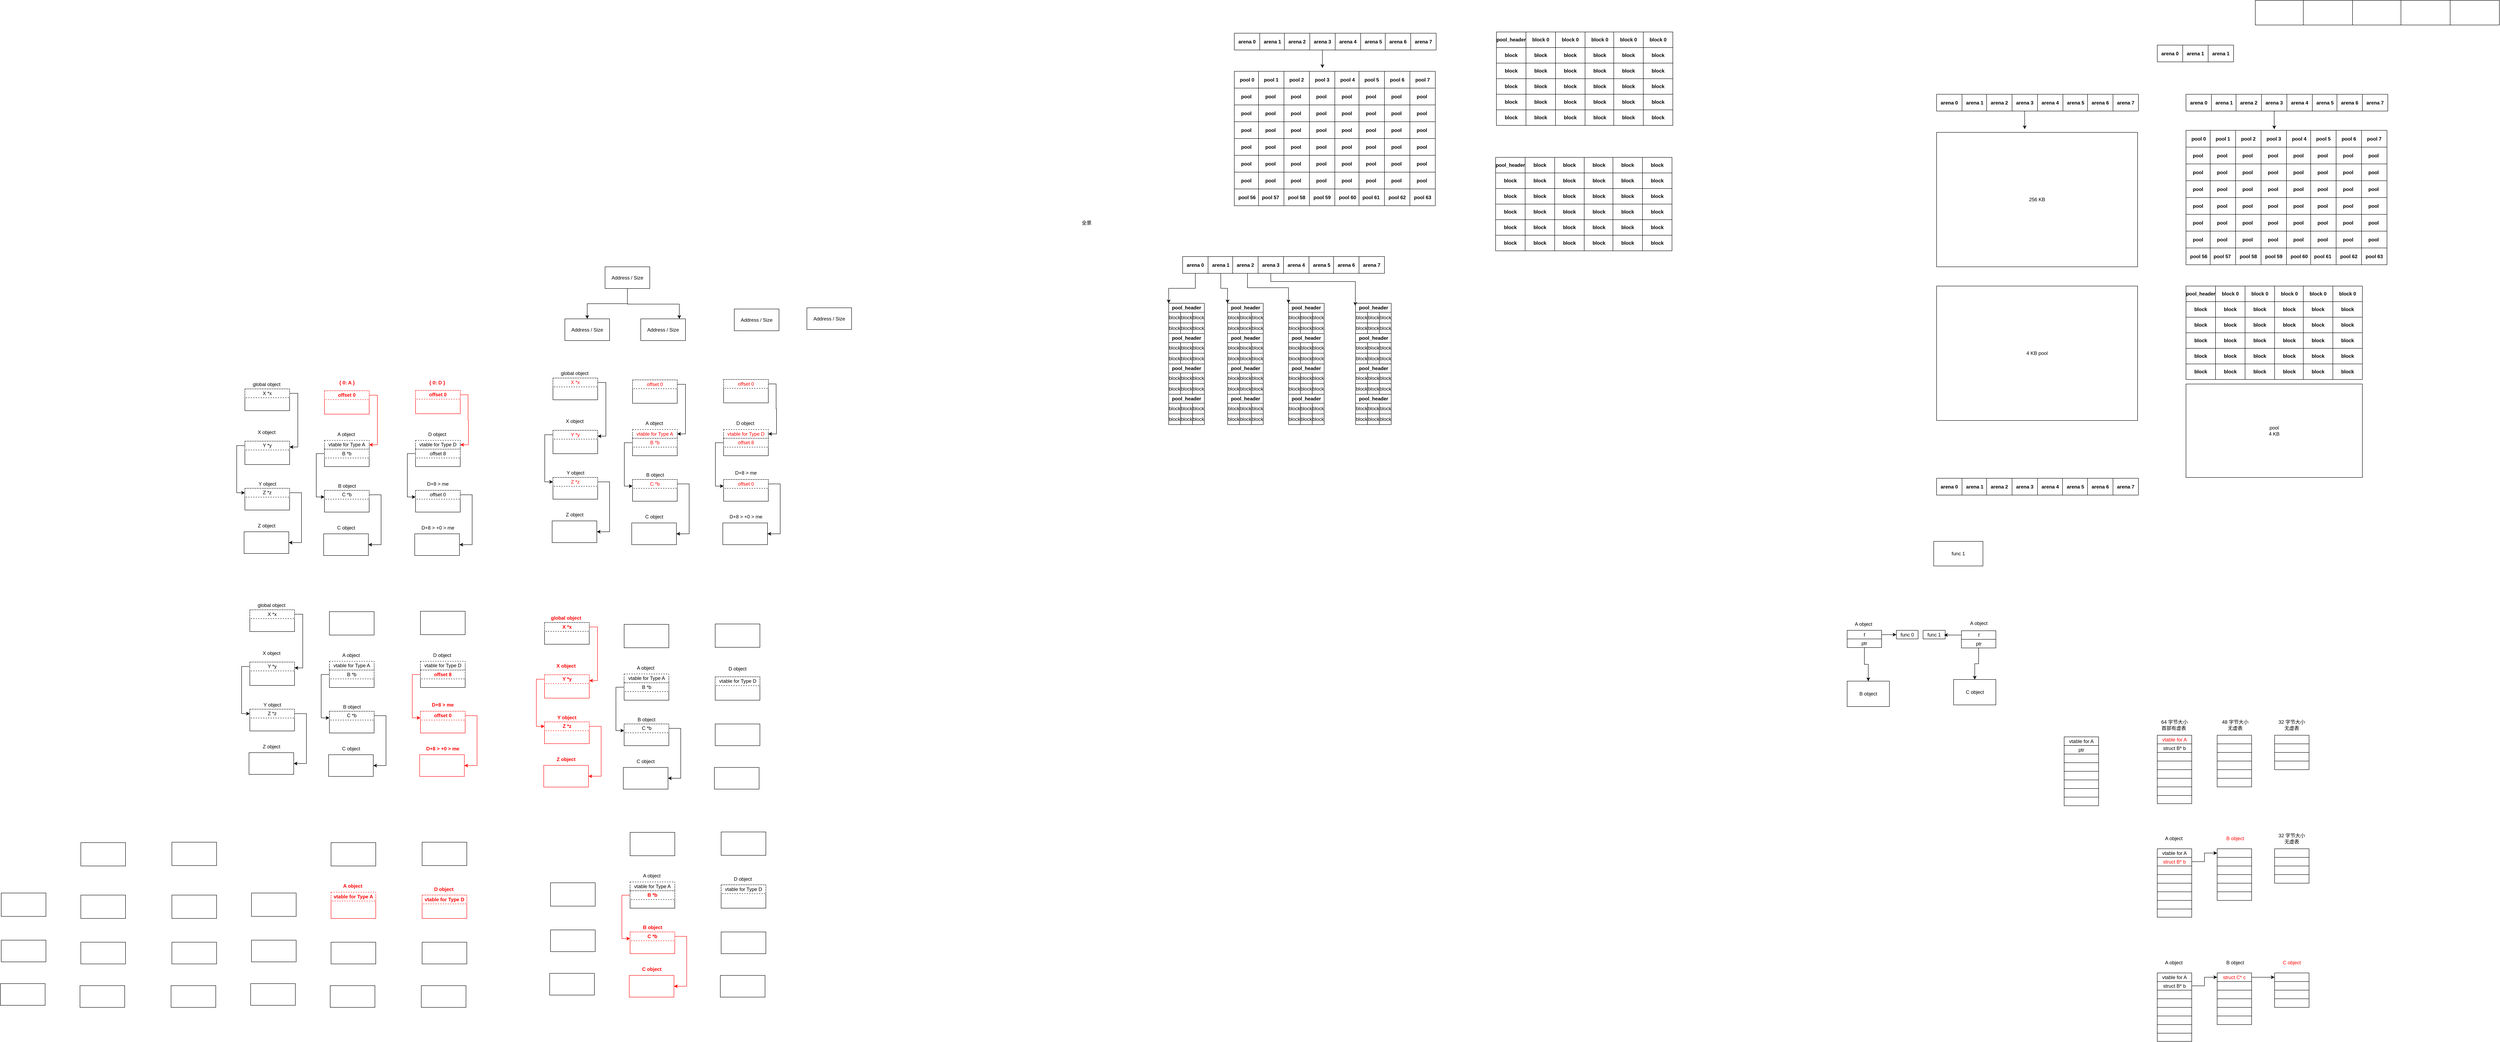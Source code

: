 <mxfile version="21.3.7" type="github">
  <diagram name="第 1 页" id="RlWcdQBYCA7oX_HSbWhf">
    <mxGraphModel dx="7674" dy="1134" grid="0" gridSize="10" guides="1" tooltips="1" connect="1" arrows="1" fold="1" page="0" pageScale="1" pageWidth="827" pageHeight="1169" math="0" shadow="0">
      <root>
        <mxCell id="0" />
        <mxCell id="1" parent="0" />
        <mxCell id="5FygrM8ZOsFcztVGFmqP-1" value="&lt;b&gt;arena 0&lt;/b&gt;" style="rounded=0;whiteSpace=wrap;html=1;" parent="1" vertex="1">
          <mxGeometry x="-276" y="488" width="62" height="41" as="geometry" />
        </mxCell>
        <mxCell id="5FygrM8ZOsFcztVGFmqP-2" value="" style="rounded=0;whiteSpace=wrap;html=1;" parent="1" vertex="1">
          <mxGeometry x="-37" y="379" width="120" height="60" as="geometry" />
        </mxCell>
        <mxCell id="5FygrM8ZOsFcztVGFmqP-3" value="" style="rounded=0;whiteSpace=wrap;html=1;" parent="1" vertex="1">
          <mxGeometry x="80" y="379" width="120" height="60" as="geometry" />
        </mxCell>
        <mxCell id="5FygrM8ZOsFcztVGFmqP-4" value="" style="rounded=0;whiteSpace=wrap;html=1;" parent="1" vertex="1">
          <mxGeometry x="200" y="379" width="120" height="60" as="geometry" />
        </mxCell>
        <mxCell id="5FygrM8ZOsFcztVGFmqP-5" value="" style="rounded=0;whiteSpace=wrap;html=1;" parent="1" vertex="1">
          <mxGeometry x="318" y="379" width="120" height="60" as="geometry" />
        </mxCell>
        <mxCell id="5FygrM8ZOsFcztVGFmqP-6" value="" style="rounded=0;whiteSpace=wrap;html=1;" parent="1" vertex="1">
          <mxGeometry x="438" y="379" width="120" height="60" as="geometry" />
        </mxCell>
        <mxCell id="5FygrM8ZOsFcztVGFmqP-7" value="&lt;b&gt;arena 1&lt;/b&gt;" style="rounded=0;whiteSpace=wrap;html=1;" parent="1" vertex="1">
          <mxGeometry x="-214" y="488" width="62" height="41" as="geometry" />
        </mxCell>
        <mxCell id="5FygrM8ZOsFcztVGFmqP-8" value="&lt;b&gt;arena 1&lt;/b&gt;" style="rounded=0;whiteSpace=wrap;html=1;" parent="1" vertex="1">
          <mxGeometry x="-152" y="488" width="62" height="41" as="geometry" />
        </mxCell>
        <mxCell id="5FygrM8ZOsFcztVGFmqP-9" value="&lt;b&gt;arena 0&lt;br&gt;&lt;/b&gt;" style="rounded=0;whiteSpace=wrap;html=1;" parent="1" vertex="1">
          <mxGeometry x="-206" y="608" width="62" height="41" as="geometry" />
        </mxCell>
        <mxCell id="5FygrM8ZOsFcztVGFmqP-10" value="&lt;b&gt;arena 1&lt;br&gt;&lt;/b&gt;" style="rounded=0;whiteSpace=wrap;html=1;" parent="1" vertex="1">
          <mxGeometry x="-144" y="608" width="62" height="41" as="geometry" />
        </mxCell>
        <mxCell id="5FygrM8ZOsFcztVGFmqP-11" value="&lt;b&gt;arena 2&lt;br&gt;&lt;/b&gt;" style="rounded=0;whiteSpace=wrap;html=1;" parent="1" vertex="1">
          <mxGeometry x="-84" y="608" width="62" height="41" as="geometry" />
        </mxCell>
        <mxCell id="5FygrM8ZOsFcztVGFmqP-58" style="edgeStyle=orthogonalEdgeStyle;rounded=0;orthogonalLoop=1;jettySize=auto;html=1;entryX=0.52;entryY=-0.07;entryDx=0;entryDy=0;entryPerimeter=0;" parent="1" source="5FygrM8ZOsFcztVGFmqP-12" target="5FygrM8ZOsFcztVGFmqP-23" edge="1">
          <mxGeometry relative="1" as="geometry" />
        </mxCell>
        <mxCell id="5FygrM8ZOsFcztVGFmqP-12" value="&lt;b&gt;arena 3&lt;br&gt;&lt;/b&gt;" style="rounded=0;whiteSpace=wrap;html=1;" parent="1" vertex="1">
          <mxGeometry x="-22" y="608" width="62" height="41" as="geometry" />
        </mxCell>
        <mxCell id="5FygrM8ZOsFcztVGFmqP-13" value="&lt;b&gt;arena 4&lt;br&gt;&lt;/b&gt;" style="rounded=0;whiteSpace=wrap;html=1;" parent="1" vertex="1">
          <mxGeometry x="40" y="608" width="62" height="41" as="geometry" />
        </mxCell>
        <mxCell id="5FygrM8ZOsFcztVGFmqP-14" value="&lt;b&gt;arena 5&lt;br&gt;&lt;/b&gt;" style="rounded=0;whiteSpace=wrap;html=1;" parent="1" vertex="1">
          <mxGeometry x="102" y="608" width="62" height="41" as="geometry" />
        </mxCell>
        <mxCell id="5FygrM8ZOsFcztVGFmqP-15" value="&lt;b&gt;arena 6&lt;br&gt;&lt;/b&gt;" style="rounded=0;whiteSpace=wrap;html=1;" parent="1" vertex="1">
          <mxGeometry x="162" y="608" width="62" height="41" as="geometry" />
        </mxCell>
        <mxCell id="5FygrM8ZOsFcztVGFmqP-16" value="&lt;b&gt;arena 7&lt;br&gt;&lt;/b&gt;" style="rounded=0;whiteSpace=wrap;html=1;" parent="1" vertex="1">
          <mxGeometry x="224" y="608" width="62" height="41" as="geometry" />
        </mxCell>
        <mxCell id="5FygrM8ZOsFcztVGFmqP-19" value="&lt;b&gt;pool 0&lt;br&gt;&lt;/b&gt;" style="rounded=0;whiteSpace=wrap;html=1;" parent="1" vertex="1">
          <mxGeometry x="-206" y="696" width="62" height="41" as="geometry" />
        </mxCell>
        <mxCell id="5FygrM8ZOsFcztVGFmqP-21" value="&lt;b&gt;pool 1&lt;br&gt;&lt;/b&gt;" style="rounded=0;whiteSpace=wrap;html=1;" parent="1" vertex="1">
          <mxGeometry x="-147" y="696" width="62" height="41" as="geometry" />
        </mxCell>
        <mxCell id="5FygrM8ZOsFcztVGFmqP-22" value="&lt;b&gt;pool 2&lt;br&gt;&lt;/b&gt;" style="rounded=0;whiteSpace=wrap;html=1;" parent="1" vertex="1">
          <mxGeometry x="-85" y="696" width="62" height="41" as="geometry" />
        </mxCell>
        <mxCell id="5FygrM8ZOsFcztVGFmqP-23" value="&lt;b&gt;pool 3&lt;br&gt;&lt;/b&gt;" style="rounded=0;whiteSpace=wrap;html=1;" parent="1" vertex="1">
          <mxGeometry x="-23" y="696" width="62" height="41" as="geometry" />
        </mxCell>
        <mxCell id="5FygrM8ZOsFcztVGFmqP-24" value="&lt;b&gt;pool 4&lt;br&gt;&lt;/b&gt;" style="rounded=0;whiteSpace=wrap;html=1;" parent="1" vertex="1">
          <mxGeometry x="39" y="696" width="62" height="41" as="geometry" />
        </mxCell>
        <mxCell id="5FygrM8ZOsFcztVGFmqP-25" value="&lt;b&gt;pool 5&lt;br&gt;&lt;/b&gt;" style="rounded=0;whiteSpace=wrap;html=1;" parent="1" vertex="1">
          <mxGeometry x="98" y="696" width="62" height="41" as="geometry" />
        </mxCell>
        <mxCell id="5FygrM8ZOsFcztVGFmqP-26" value="&lt;b&gt;pool 6&lt;br&gt;&lt;/b&gt;" style="rounded=0;whiteSpace=wrap;html=1;" parent="1" vertex="1">
          <mxGeometry x="160" y="696" width="62" height="41" as="geometry" />
        </mxCell>
        <mxCell id="5FygrM8ZOsFcztVGFmqP-27" value="&lt;b&gt;pool 7&lt;br&gt;&lt;/b&gt;" style="rounded=0;whiteSpace=wrap;html=1;" parent="1" vertex="1">
          <mxGeometry x="222" y="696" width="62" height="41" as="geometry" />
        </mxCell>
        <mxCell id="5FygrM8ZOsFcztVGFmqP-29" value="&lt;b&gt;pool&amp;nbsp;&lt;br&gt;&lt;/b&gt;" style="rounded=0;whiteSpace=wrap;html=1;" parent="1" vertex="1">
          <mxGeometry x="-206" y="737" width="62" height="41" as="geometry" />
        </mxCell>
        <mxCell id="5FygrM8ZOsFcztVGFmqP-30" value="&lt;b&gt;pool&amp;nbsp;&lt;br&gt;&lt;/b&gt;" style="rounded=0;whiteSpace=wrap;html=1;" parent="1" vertex="1">
          <mxGeometry x="-147" y="737" width="62" height="41" as="geometry" />
        </mxCell>
        <mxCell id="5FygrM8ZOsFcztVGFmqP-31" value="&lt;b&gt;pool&amp;nbsp;&lt;br&gt;&lt;/b&gt;" style="rounded=0;whiteSpace=wrap;html=1;" parent="1" vertex="1">
          <mxGeometry x="-85" y="737" width="62" height="41" as="geometry" />
        </mxCell>
        <mxCell id="5FygrM8ZOsFcztVGFmqP-32" value="&lt;b&gt;pool&amp;nbsp;&lt;br&gt;&lt;/b&gt;" style="rounded=0;whiteSpace=wrap;html=1;" parent="1" vertex="1">
          <mxGeometry x="-23" y="737" width="62" height="41" as="geometry" />
        </mxCell>
        <mxCell id="5FygrM8ZOsFcztVGFmqP-33" value="&lt;b&gt;pool&amp;nbsp;&lt;br&gt;&lt;/b&gt;" style="rounded=0;whiteSpace=wrap;html=1;" parent="1" vertex="1">
          <mxGeometry x="39" y="737" width="62" height="41" as="geometry" />
        </mxCell>
        <mxCell id="5FygrM8ZOsFcztVGFmqP-34" value="&lt;b&gt;pool&amp;nbsp;&lt;br&gt;&lt;/b&gt;" style="rounded=0;whiteSpace=wrap;html=1;" parent="1" vertex="1">
          <mxGeometry x="98" y="737" width="62" height="41" as="geometry" />
        </mxCell>
        <mxCell id="5FygrM8ZOsFcztVGFmqP-35" value="&lt;b&gt;pool&amp;nbsp;&lt;br&gt;&lt;/b&gt;" style="rounded=0;whiteSpace=wrap;html=1;" parent="1" vertex="1">
          <mxGeometry x="160" y="737" width="62" height="41" as="geometry" />
        </mxCell>
        <mxCell id="5FygrM8ZOsFcztVGFmqP-36" value="&lt;b&gt;pool&amp;nbsp;&lt;br&gt;&lt;/b&gt;" style="rounded=0;whiteSpace=wrap;html=1;" parent="1" vertex="1">
          <mxGeometry x="222" y="737" width="62" height="41" as="geometry" />
        </mxCell>
        <mxCell id="5FygrM8ZOsFcztVGFmqP-59" value="&lt;b&gt;pool&amp;nbsp;&lt;br&gt;&lt;/b&gt;" style="rounded=0;whiteSpace=wrap;html=1;" parent="1" vertex="1">
          <mxGeometry x="-206" y="778" width="62" height="41" as="geometry" />
        </mxCell>
        <mxCell id="5FygrM8ZOsFcztVGFmqP-60" value="&lt;b&gt;pool&amp;nbsp;&lt;br&gt;&lt;/b&gt;" style="rounded=0;whiteSpace=wrap;html=1;" parent="1" vertex="1">
          <mxGeometry x="-147" y="778" width="62" height="41" as="geometry" />
        </mxCell>
        <mxCell id="5FygrM8ZOsFcztVGFmqP-61" value="&lt;b&gt;pool&amp;nbsp;&lt;br&gt;&lt;/b&gt;" style="rounded=0;whiteSpace=wrap;html=1;" parent="1" vertex="1">
          <mxGeometry x="-85" y="778" width="62" height="41" as="geometry" />
        </mxCell>
        <mxCell id="5FygrM8ZOsFcztVGFmqP-62" value="&lt;b&gt;pool&amp;nbsp;&lt;br&gt;&lt;/b&gt;" style="rounded=0;whiteSpace=wrap;html=1;" parent="1" vertex="1">
          <mxGeometry x="-23" y="778" width="62" height="41" as="geometry" />
        </mxCell>
        <mxCell id="5FygrM8ZOsFcztVGFmqP-63" value="&lt;b&gt;pool&amp;nbsp;&lt;br&gt;&lt;/b&gt;" style="rounded=0;whiteSpace=wrap;html=1;" parent="1" vertex="1">
          <mxGeometry x="39" y="778" width="62" height="41" as="geometry" />
        </mxCell>
        <mxCell id="5FygrM8ZOsFcztVGFmqP-64" value="&lt;b&gt;pool&amp;nbsp;&lt;br&gt;&lt;/b&gt;" style="rounded=0;whiteSpace=wrap;html=1;" parent="1" vertex="1">
          <mxGeometry x="98" y="778" width="62" height="41" as="geometry" />
        </mxCell>
        <mxCell id="5FygrM8ZOsFcztVGFmqP-65" value="&lt;b&gt;pool&amp;nbsp;&lt;br&gt;&lt;/b&gt;" style="rounded=0;whiteSpace=wrap;html=1;" parent="1" vertex="1">
          <mxGeometry x="160" y="778" width="62" height="41" as="geometry" />
        </mxCell>
        <mxCell id="5FygrM8ZOsFcztVGFmqP-66" value="&lt;b&gt;pool&amp;nbsp;&lt;br&gt;&lt;/b&gt;" style="rounded=0;whiteSpace=wrap;html=1;" parent="1" vertex="1">
          <mxGeometry x="222" y="778" width="62" height="41" as="geometry" />
        </mxCell>
        <mxCell id="5FygrM8ZOsFcztVGFmqP-67" value="&lt;b&gt;pool&amp;nbsp;&lt;br&gt;&lt;/b&gt;" style="rounded=0;whiteSpace=wrap;html=1;" parent="1" vertex="1">
          <mxGeometry x="-206" y="819" width="62" height="41" as="geometry" />
        </mxCell>
        <mxCell id="5FygrM8ZOsFcztVGFmqP-68" value="&lt;b&gt;pool&amp;nbsp;&lt;br&gt;&lt;/b&gt;" style="rounded=0;whiteSpace=wrap;html=1;" parent="1" vertex="1">
          <mxGeometry x="-147" y="819" width="62" height="41" as="geometry" />
        </mxCell>
        <mxCell id="5FygrM8ZOsFcztVGFmqP-69" value="&lt;b&gt;pool&amp;nbsp;&lt;br&gt;&lt;/b&gt;" style="rounded=0;whiteSpace=wrap;html=1;" parent="1" vertex="1">
          <mxGeometry x="-85" y="819" width="62" height="41" as="geometry" />
        </mxCell>
        <mxCell id="5FygrM8ZOsFcztVGFmqP-70" value="&lt;b&gt;pool&amp;nbsp;&lt;br&gt;&lt;/b&gt;" style="rounded=0;whiteSpace=wrap;html=1;" parent="1" vertex="1">
          <mxGeometry x="-23" y="819" width="62" height="41" as="geometry" />
        </mxCell>
        <mxCell id="5FygrM8ZOsFcztVGFmqP-71" value="&lt;b&gt;pool&amp;nbsp;&lt;br&gt;&lt;/b&gt;" style="rounded=0;whiteSpace=wrap;html=1;" parent="1" vertex="1">
          <mxGeometry x="39" y="819" width="62" height="41" as="geometry" />
        </mxCell>
        <mxCell id="5FygrM8ZOsFcztVGFmqP-72" value="&lt;b&gt;pool&amp;nbsp;&lt;br&gt;&lt;/b&gt;" style="rounded=0;whiteSpace=wrap;html=1;" parent="1" vertex="1">
          <mxGeometry x="98" y="819" width="62" height="41" as="geometry" />
        </mxCell>
        <mxCell id="5FygrM8ZOsFcztVGFmqP-73" value="&lt;b&gt;pool&amp;nbsp;&lt;br&gt;&lt;/b&gt;" style="rounded=0;whiteSpace=wrap;html=1;" parent="1" vertex="1">
          <mxGeometry x="160" y="819" width="62" height="41" as="geometry" />
        </mxCell>
        <mxCell id="5FygrM8ZOsFcztVGFmqP-74" value="&lt;b&gt;pool&amp;nbsp;&lt;br&gt;&lt;/b&gt;" style="rounded=0;whiteSpace=wrap;html=1;" parent="1" vertex="1">
          <mxGeometry x="222" y="819" width="62" height="41" as="geometry" />
        </mxCell>
        <mxCell id="5FygrM8ZOsFcztVGFmqP-75" value="&lt;b&gt;pool&amp;nbsp;&lt;br&gt;&lt;/b&gt;" style="rounded=0;whiteSpace=wrap;html=1;" parent="1" vertex="1">
          <mxGeometry x="-206" y="860" width="62" height="41" as="geometry" />
        </mxCell>
        <mxCell id="5FygrM8ZOsFcztVGFmqP-76" value="&lt;b&gt;pool&amp;nbsp;&lt;br&gt;&lt;/b&gt;" style="rounded=0;whiteSpace=wrap;html=1;" parent="1" vertex="1">
          <mxGeometry x="-147" y="860" width="62" height="41" as="geometry" />
        </mxCell>
        <mxCell id="5FygrM8ZOsFcztVGFmqP-77" value="&lt;b&gt;pool&amp;nbsp;&lt;br&gt;&lt;/b&gt;" style="rounded=0;whiteSpace=wrap;html=1;" parent="1" vertex="1">
          <mxGeometry x="-85" y="860" width="62" height="41" as="geometry" />
        </mxCell>
        <mxCell id="5FygrM8ZOsFcztVGFmqP-78" value="&lt;b&gt;pool&amp;nbsp;&lt;br&gt;&lt;/b&gt;" style="rounded=0;whiteSpace=wrap;html=1;" parent="1" vertex="1">
          <mxGeometry x="-23" y="860" width="62" height="41" as="geometry" />
        </mxCell>
        <mxCell id="5FygrM8ZOsFcztVGFmqP-79" value="&lt;b&gt;pool&amp;nbsp;&lt;br&gt;&lt;/b&gt;" style="rounded=0;whiteSpace=wrap;html=1;" parent="1" vertex="1">
          <mxGeometry x="39" y="860" width="62" height="41" as="geometry" />
        </mxCell>
        <mxCell id="5FygrM8ZOsFcztVGFmqP-80" value="&lt;b&gt;pool&amp;nbsp;&lt;br&gt;&lt;/b&gt;" style="rounded=0;whiteSpace=wrap;html=1;" parent="1" vertex="1">
          <mxGeometry x="98" y="860" width="62" height="41" as="geometry" />
        </mxCell>
        <mxCell id="5FygrM8ZOsFcztVGFmqP-81" value="&lt;b&gt;pool&amp;nbsp;&lt;br&gt;&lt;/b&gt;" style="rounded=0;whiteSpace=wrap;html=1;" parent="1" vertex="1">
          <mxGeometry x="160" y="860" width="62" height="41" as="geometry" />
        </mxCell>
        <mxCell id="5FygrM8ZOsFcztVGFmqP-82" value="&lt;b&gt;pool&amp;nbsp;&lt;br&gt;&lt;/b&gt;" style="rounded=0;whiteSpace=wrap;html=1;" parent="1" vertex="1">
          <mxGeometry x="222" y="860" width="62" height="41" as="geometry" />
        </mxCell>
        <mxCell id="5FygrM8ZOsFcztVGFmqP-83" value="&lt;b&gt;pool&amp;nbsp;&lt;br&gt;&lt;/b&gt;" style="rounded=0;whiteSpace=wrap;html=1;" parent="1" vertex="1">
          <mxGeometry x="-206" y="901" width="62" height="41" as="geometry" />
        </mxCell>
        <mxCell id="5FygrM8ZOsFcztVGFmqP-84" value="&lt;b&gt;pool&amp;nbsp;&lt;br&gt;&lt;/b&gt;" style="rounded=0;whiteSpace=wrap;html=1;" parent="1" vertex="1">
          <mxGeometry x="-147" y="901" width="62" height="41" as="geometry" />
        </mxCell>
        <mxCell id="5FygrM8ZOsFcztVGFmqP-85" value="&lt;b&gt;pool&amp;nbsp;&lt;br&gt;&lt;/b&gt;" style="rounded=0;whiteSpace=wrap;html=1;" parent="1" vertex="1">
          <mxGeometry x="-85" y="901" width="62" height="41" as="geometry" />
        </mxCell>
        <mxCell id="5FygrM8ZOsFcztVGFmqP-86" value="&lt;b&gt;pool&amp;nbsp;&lt;br&gt;&lt;/b&gt;" style="rounded=0;whiteSpace=wrap;html=1;" parent="1" vertex="1">
          <mxGeometry x="-23" y="901" width="62" height="41" as="geometry" />
        </mxCell>
        <mxCell id="5FygrM8ZOsFcztVGFmqP-87" value="&lt;b&gt;pool&amp;nbsp;&lt;br&gt;&lt;/b&gt;" style="rounded=0;whiteSpace=wrap;html=1;" parent="1" vertex="1">
          <mxGeometry x="39" y="901" width="62" height="41" as="geometry" />
        </mxCell>
        <mxCell id="5FygrM8ZOsFcztVGFmqP-88" value="&lt;b&gt;pool&amp;nbsp;&lt;br&gt;&lt;/b&gt;" style="rounded=0;whiteSpace=wrap;html=1;" parent="1" vertex="1">
          <mxGeometry x="98" y="901" width="62" height="41" as="geometry" />
        </mxCell>
        <mxCell id="5FygrM8ZOsFcztVGFmqP-89" value="&lt;b&gt;pool&amp;nbsp;&lt;br&gt;&lt;/b&gt;" style="rounded=0;whiteSpace=wrap;html=1;" parent="1" vertex="1">
          <mxGeometry x="160" y="901" width="62" height="41" as="geometry" />
        </mxCell>
        <mxCell id="5FygrM8ZOsFcztVGFmqP-90" value="&lt;b&gt;pool&amp;nbsp;&lt;br&gt;&lt;/b&gt;" style="rounded=0;whiteSpace=wrap;html=1;" parent="1" vertex="1">
          <mxGeometry x="222" y="901" width="62" height="41" as="geometry" />
        </mxCell>
        <mxCell id="5FygrM8ZOsFcztVGFmqP-91" value="&lt;b&gt;pool&amp;nbsp;&lt;br&gt;&lt;/b&gt;" style="rounded=0;whiteSpace=wrap;html=1;" parent="1" vertex="1">
          <mxGeometry x="-206" y="942" width="62" height="41" as="geometry" />
        </mxCell>
        <mxCell id="5FygrM8ZOsFcztVGFmqP-92" value="&lt;b&gt;pool&amp;nbsp;&lt;br&gt;&lt;/b&gt;" style="rounded=0;whiteSpace=wrap;html=1;" parent="1" vertex="1">
          <mxGeometry x="-147" y="942" width="62" height="41" as="geometry" />
        </mxCell>
        <mxCell id="5FygrM8ZOsFcztVGFmqP-93" value="&lt;b&gt;pool&amp;nbsp;&lt;br&gt;&lt;/b&gt;" style="rounded=0;whiteSpace=wrap;html=1;" parent="1" vertex="1">
          <mxGeometry x="-85" y="942" width="62" height="41" as="geometry" />
        </mxCell>
        <mxCell id="5FygrM8ZOsFcztVGFmqP-94" value="&lt;b&gt;pool&amp;nbsp;&lt;br&gt;&lt;/b&gt;" style="rounded=0;whiteSpace=wrap;html=1;" parent="1" vertex="1">
          <mxGeometry x="-23" y="942" width="62" height="41" as="geometry" />
        </mxCell>
        <mxCell id="5FygrM8ZOsFcztVGFmqP-95" value="&lt;b&gt;pool&amp;nbsp;&lt;br&gt;&lt;/b&gt;" style="rounded=0;whiteSpace=wrap;html=1;" parent="1" vertex="1">
          <mxGeometry x="39" y="942" width="62" height="41" as="geometry" />
        </mxCell>
        <mxCell id="5FygrM8ZOsFcztVGFmqP-96" value="&lt;b&gt;pool&amp;nbsp;&lt;br&gt;&lt;/b&gt;" style="rounded=0;whiteSpace=wrap;html=1;" parent="1" vertex="1">
          <mxGeometry x="98" y="942" width="62" height="41" as="geometry" />
        </mxCell>
        <mxCell id="5FygrM8ZOsFcztVGFmqP-97" value="&lt;b&gt;pool&amp;nbsp;&lt;br&gt;&lt;/b&gt;" style="rounded=0;whiteSpace=wrap;html=1;" parent="1" vertex="1">
          <mxGeometry x="160" y="942" width="62" height="41" as="geometry" />
        </mxCell>
        <mxCell id="5FygrM8ZOsFcztVGFmqP-98" value="&lt;b&gt;pool&amp;nbsp;&lt;br&gt;&lt;/b&gt;" style="rounded=0;whiteSpace=wrap;html=1;" parent="1" vertex="1">
          <mxGeometry x="222" y="942" width="62" height="41" as="geometry" />
        </mxCell>
        <mxCell id="5FygrM8ZOsFcztVGFmqP-99" value="&lt;b&gt;pool 56&lt;br&gt;&lt;/b&gt;" style="rounded=0;whiteSpace=wrap;html=1;" parent="1" vertex="1">
          <mxGeometry x="-206" y="983" width="62" height="41" as="geometry" />
        </mxCell>
        <mxCell id="5FygrM8ZOsFcztVGFmqP-100" value="&lt;b&gt;pool 57&amp;nbsp;&lt;br&gt;&lt;/b&gt;" style="rounded=0;whiteSpace=wrap;html=1;" parent="1" vertex="1">
          <mxGeometry x="-147" y="983" width="62" height="41" as="geometry" />
        </mxCell>
        <mxCell id="5FygrM8ZOsFcztVGFmqP-101" value="&lt;b&gt;pool 58&lt;br&gt;&lt;/b&gt;" style="rounded=0;whiteSpace=wrap;html=1;" parent="1" vertex="1">
          <mxGeometry x="-85" y="983" width="62" height="41" as="geometry" />
        </mxCell>
        <mxCell id="5FygrM8ZOsFcztVGFmqP-102" value="&lt;b&gt;pool 59&lt;br&gt;&lt;/b&gt;" style="rounded=0;whiteSpace=wrap;html=1;" parent="1" vertex="1">
          <mxGeometry x="-23" y="983" width="62" height="41" as="geometry" />
        </mxCell>
        <mxCell id="5FygrM8ZOsFcztVGFmqP-103" value="&lt;b&gt;pool 60&lt;br&gt;&lt;/b&gt;" style="rounded=0;whiteSpace=wrap;html=1;" parent="1" vertex="1">
          <mxGeometry x="39" y="983" width="62" height="41" as="geometry" />
        </mxCell>
        <mxCell id="5FygrM8ZOsFcztVGFmqP-104" value="&lt;b&gt;pool 61&amp;nbsp;&lt;br&gt;&lt;/b&gt;" style="rounded=0;whiteSpace=wrap;html=1;" parent="1" vertex="1">
          <mxGeometry x="98" y="983" width="62" height="41" as="geometry" />
        </mxCell>
        <mxCell id="5FygrM8ZOsFcztVGFmqP-105" value="&lt;b&gt;pool 62&lt;br&gt;&lt;/b&gt;" style="rounded=0;whiteSpace=wrap;html=1;" parent="1" vertex="1">
          <mxGeometry x="160" y="983" width="62" height="41" as="geometry" />
        </mxCell>
        <mxCell id="5FygrM8ZOsFcztVGFmqP-106" value="&lt;b&gt;pool 63&lt;br&gt;&lt;/b&gt;" style="rounded=0;whiteSpace=wrap;html=1;" parent="1" vertex="1">
          <mxGeometry x="222" y="983" width="62" height="41" as="geometry" />
        </mxCell>
        <mxCell id="5FygrM8ZOsFcztVGFmqP-107" value="&lt;b&gt;arena 0&lt;br&gt;&lt;/b&gt;" style="rounded=0;whiteSpace=wrap;html=1;" parent="1" vertex="1">
          <mxGeometry x="-814" y="608" width="62" height="41" as="geometry" />
        </mxCell>
        <mxCell id="5FygrM8ZOsFcztVGFmqP-108" value="&lt;b&gt;arena 1&lt;br&gt;&lt;/b&gt;" style="rounded=0;whiteSpace=wrap;html=1;" parent="1" vertex="1">
          <mxGeometry x="-752" y="608" width="62" height="41" as="geometry" />
        </mxCell>
        <mxCell id="5FygrM8ZOsFcztVGFmqP-109" value="&lt;b&gt;arena 2&lt;br&gt;&lt;/b&gt;" style="rounded=0;whiteSpace=wrap;html=1;" parent="1" vertex="1">
          <mxGeometry x="-692" y="608" width="62" height="41" as="geometry" />
        </mxCell>
        <mxCell id="5FygrM8ZOsFcztVGFmqP-110" value="&lt;b&gt;arena 3&lt;br&gt;&lt;/b&gt;" style="rounded=0;whiteSpace=wrap;html=1;" parent="1" vertex="1">
          <mxGeometry x="-630" y="608" width="62" height="41" as="geometry" />
        </mxCell>
        <mxCell id="5FygrM8ZOsFcztVGFmqP-111" value="&lt;b&gt;arena 4&lt;br&gt;&lt;/b&gt;" style="rounded=0;whiteSpace=wrap;html=1;" parent="1" vertex="1">
          <mxGeometry x="-568" y="608" width="62" height="41" as="geometry" />
        </mxCell>
        <mxCell id="5FygrM8ZOsFcztVGFmqP-112" value="&lt;b&gt;arena 5&lt;br&gt;&lt;/b&gt;" style="rounded=0;whiteSpace=wrap;html=1;" parent="1" vertex="1">
          <mxGeometry x="-506" y="608" width="62" height="41" as="geometry" />
        </mxCell>
        <mxCell id="5FygrM8ZOsFcztVGFmqP-113" value="&lt;b&gt;arena 6&lt;br&gt;&lt;/b&gt;" style="rounded=0;whiteSpace=wrap;html=1;" parent="1" vertex="1">
          <mxGeometry x="-446" y="608" width="62" height="41" as="geometry" />
        </mxCell>
        <mxCell id="5FygrM8ZOsFcztVGFmqP-114" value="&lt;b&gt;arena 7&lt;br&gt;&lt;/b&gt;" style="rounded=0;whiteSpace=wrap;html=1;" parent="1" vertex="1">
          <mxGeometry x="-384" y="608" width="62" height="41" as="geometry" />
        </mxCell>
        <mxCell id="5FygrM8ZOsFcztVGFmqP-115" value="256 KB" style="rounded=0;whiteSpace=wrap;html=1;" parent="1" vertex="1">
          <mxGeometry x="-814" y="701" width="490" height="328" as="geometry" />
        </mxCell>
        <mxCell id="5FygrM8ZOsFcztVGFmqP-117" style="edgeStyle=orthogonalEdgeStyle;rounded=0;orthogonalLoop=1;jettySize=auto;html=1;entryX=0.52;entryY=-0.07;entryDx=0;entryDy=0;entryPerimeter=0;" parent="1" edge="1">
          <mxGeometry relative="1" as="geometry">
            <mxPoint x="-599.29" y="649" as="sourcePoint" />
            <mxPoint x="-599.29" y="693" as="targetPoint" />
          </mxGeometry>
        </mxCell>
        <mxCell id="5FygrM8ZOsFcztVGFmqP-119" value="4 KB pool" style="rounded=0;whiteSpace=wrap;html=1;" parent="1" vertex="1">
          <mxGeometry x="-814" y="1076" width="490" height="328" as="geometry" />
        </mxCell>
        <mxCell id="5FygrM8ZOsFcztVGFmqP-122" value="4 KB pool" style="rounded=0;whiteSpace=wrap;html=1;" parent="1" vertex="1">
          <mxGeometry x="-206" y="1076" width="430" height="228" as="geometry" />
        </mxCell>
        <mxCell id="5FygrM8ZOsFcztVGFmqP-120" value="&lt;b&gt;pool_header&lt;br&gt;&lt;/b&gt;" style="rounded=0;whiteSpace=wrap;html=1;" parent="1" vertex="1">
          <mxGeometry x="-206" y="1076" width="72" height="38" as="geometry" />
        </mxCell>
        <mxCell id="5FygrM8ZOsFcztVGFmqP-137" value="&lt;b&gt;block 0&lt;br&gt;&lt;/b&gt;" style="rounded=0;whiteSpace=wrap;html=1;" parent="1" vertex="1">
          <mxGeometry x="-134" y="1076" width="72" height="38" as="geometry" />
        </mxCell>
        <mxCell id="5FygrM8ZOsFcztVGFmqP-138" value="&lt;b&gt;block 0&lt;br&gt;&lt;/b&gt;" style="rounded=0;whiteSpace=wrap;html=1;" parent="1" vertex="1">
          <mxGeometry x="-62" y="1076" width="72" height="38" as="geometry" />
        </mxCell>
        <mxCell id="5FygrM8ZOsFcztVGFmqP-139" value="&lt;b&gt;block 0&lt;br&gt;&lt;/b&gt;" style="rounded=0;whiteSpace=wrap;html=1;" parent="1" vertex="1">
          <mxGeometry x="10" y="1076" width="72" height="38" as="geometry" />
        </mxCell>
        <mxCell id="5FygrM8ZOsFcztVGFmqP-140" value="&lt;b&gt;block 0&lt;br&gt;&lt;/b&gt;" style="rounded=0;whiteSpace=wrap;html=1;" parent="1" vertex="1">
          <mxGeometry x="80" y="1076" width="72" height="38" as="geometry" />
        </mxCell>
        <mxCell id="5FygrM8ZOsFcztVGFmqP-141" value="&lt;b&gt;block 0&lt;br&gt;&lt;/b&gt;" style="rounded=0;whiteSpace=wrap;html=1;" parent="1" vertex="1">
          <mxGeometry x="152" y="1076" width="72" height="38" as="geometry" />
        </mxCell>
        <mxCell id="5FygrM8ZOsFcztVGFmqP-142" value="&lt;b&gt;block&lt;br&gt;&lt;/b&gt;" style="rounded=0;whiteSpace=wrap;html=1;" parent="1" vertex="1">
          <mxGeometry x="-206" y="1114" width="72" height="38" as="geometry" />
        </mxCell>
        <mxCell id="5FygrM8ZOsFcztVGFmqP-143" value="&lt;b style=&quot;border-color: var(--border-color);&quot;&gt;block&lt;/b&gt;&lt;b&gt;&lt;br&gt;&lt;/b&gt;" style="rounded=0;whiteSpace=wrap;html=1;" parent="1" vertex="1">
          <mxGeometry x="-134" y="1114" width="72" height="38" as="geometry" />
        </mxCell>
        <mxCell id="5FygrM8ZOsFcztVGFmqP-144" value="&lt;b style=&quot;border-color: var(--border-color);&quot;&gt;block&lt;/b&gt;&lt;b&gt;&lt;br&gt;&lt;/b&gt;" style="rounded=0;whiteSpace=wrap;html=1;" parent="1" vertex="1">
          <mxGeometry x="-62" y="1114" width="72" height="38" as="geometry" />
        </mxCell>
        <mxCell id="5FygrM8ZOsFcztVGFmqP-145" value="&lt;b style=&quot;border-color: var(--border-color);&quot;&gt;block&lt;/b&gt;&lt;b&gt;&lt;br&gt;&lt;/b&gt;" style="rounded=0;whiteSpace=wrap;html=1;" parent="1" vertex="1">
          <mxGeometry x="10" y="1114" width="72" height="38" as="geometry" />
        </mxCell>
        <mxCell id="5FygrM8ZOsFcztVGFmqP-146" value="&lt;b style=&quot;border-color: var(--border-color);&quot;&gt;block&lt;/b&gt;&lt;b&gt;&lt;br&gt;&lt;/b&gt;" style="rounded=0;whiteSpace=wrap;html=1;" parent="1" vertex="1">
          <mxGeometry x="80" y="1114" width="72" height="38" as="geometry" />
        </mxCell>
        <mxCell id="5FygrM8ZOsFcztVGFmqP-147" value="&lt;b style=&quot;border-color: var(--border-color);&quot;&gt;block&lt;/b&gt;&lt;b&gt;&lt;br&gt;&lt;/b&gt;" style="rounded=0;whiteSpace=wrap;html=1;" parent="1" vertex="1">
          <mxGeometry x="152" y="1114" width="72" height="38" as="geometry" />
        </mxCell>
        <mxCell id="5FygrM8ZOsFcztVGFmqP-160" value="&lt;b&gt;block&lt;br&gt;&lt;/b&gt;" style="rounded=0;whiteSpace=wrap;html=1;" parent="1" vertex="1">
          <mxGeometry x="-206" y="1152" width="72" height="38" as="geometry" />
        </mxCell>
        <mxCell id="5FygrM8ZOsFcztVGFmqP-161" value="&lt;b style=&quot;border-color: var(--border-color);&quot;&gt;block&lt;/b&gt;&lt;b&gt;&lt;br&gt;&lt;/b&gt;" style="rounded=0;whiteSpace=wrap;html=1;" parent="1" vertex="1">
          <mxGeometry x="-134" y="1152" width="72" height="38" as="geometry" />
        </mxCell>
        <mxCell id="5FygrM8ZOsFcztVGFmqP-162" value="&lt;b style=&quot;border-color: var(--border-color);&quot;&gt;block&lt;/b&gt;&lt;b&gt;&lt;br&gt;&lt;/b&gt;" style="rounded=0;whiteSpace=wrap;html=1;" parent="1" vertex="1">
          <mxGeometry x="-62" y="1152" width="72" height="38" as="geometry" />
        </mxCell>
        <mxCell id="5FygrM8ZOsFcztVGFmqP-163" value="&lt;b style=&quot;border-color: var(--border-color);&quot;&gt;block&lt;/b&gt;&lt;b&gt;&lt;br&gt;&lt;/b&gt;" style="rounded=0;whiteSpace=wrap;html=1;" parent="1" vertex="1">
          <mxGeometry x="10" y="1152" width="72" height="38" as="geometry" />
        </mxCell>
        <mxCell id="5FygrM8ZOsFcztVGFmqP-164" value="&lt;b style=&quot;border-color: var(--border-color);&quot;&gt;block&lt;/b&gt;&lt;b&gt;&lt;br&gt;&lt;/b&gt;" style="rounded=0;whiteSpace=wrap;html=1;" parent="1" vertex="1">
          <mxGeometry x="80" y="1152" width="72" height="38" as="geometry" />
        </mxCell>
        <mxCell id="5FygrM8ZOsFcztVGFmqP-165" value="&lt;b style=&quot;border-color: var(--border-color);&quot;&gt;block&lt;/b&gt;&lt;b&gt;&lt;br&gt;&lt;/b&gt;" style="rounded=0;whiteSpace=wrap;html=1;" parent="1" vertex="1">
          <mxGeometry x="152" y="1152" width="72" height="38" as="geometry" />
        </mxCell>
        <mxCell id="5FygrM8ZOsFcztVGFmqP-166" value="&lt;b&gt;block&lt;br&gt;&lt;/b&gt;" style="rounded=0;whiteSpace=wrap;html=1;" parent="1" vertex="1">
          <mxGeometry x="-206" y="1190" width="72" height="38" as="geometry" />
        </mxCell>
        <mxCell id="5FygrM8ZOsFcztVGFmqP-167" value="&lt;b style=&quot;border-color: var(--border-color);&quot;&gt;block&lt;/b&gt;&lt;b&gt;&lt;br&gt;&lt;/b&gt;" style="rounded=0;whiteSpace=wrap;html=1;" parent="1" vertex="1">
          <mxGeometry x="-134" y="1190" width="72" height="38" as="geometry" />
        </mxCell>
        <mxCell id="5FygrM8ZOsFcztVGFmqP-168" value="&lt;b style=&quot;border-color: var(--border-color);&quot;&gt;block&lt;/b&gt;&lt;b&gt;&lt;br&gt;&lt;/b&gt;" style="rounded=0;whiteSpace=wrap;html=1;" parent="1" vertex="1">
          <mxGeometry x="-62" y="1190" width="72" height="38" as="geometry" />
        </mxCell>
        <mxCell id="5FygrM8ZOsFcztVGFmqP-169" value="&lt;b style=&quot;border-color: var(--border-color);&quot;&gt;block&lt;/b&gt;&lt;b&gt;&lt;br&gt;&lt;/b&gt;" style="rounded=0;whiteSpace=wrap;html=1;" parent="1" vertex="1">
          <mxGeometry x="10" y="1190" width="72" height="38" as="geometry" />
        </mxCell>
        <mxCell id="5FygrM8ZOsFcztVGFmqP-170" value="&lt;b style=&quot;border-color: var(--border-color);&quot;&gt;block&lt;/b&gt;&lt;b&gt;&lt;br&gt;&lt;/b&gt;" style="rounded=0;whiteSpace=wrap;html=1;" parent="1" vertex="1">
          <mxGeometry x="80" y="1190" width="72" height="38" as="geometry" />
        </mxCell>
        <mxCell id="5FygrM8ZOsFcztVGFmqP-171" value="&lt;b style=&quot;border-color: var(--border-color);&quot;&gt;block&lt;/b&gt;&lt;b&gt;&lt;br&gt;&lt;/b&gt;" style="rounded=0;whiteSpace=wrap;html=1;" parent="1" vertex="1">
          <mxGeometry x="152" y="1190" width="72" height="38" as="geometry" />
        </mxCell>
        <mxCell id="5FygrM8ZOsFcztVGFmqP-172" value="&lt;b&gt;block&lt;br&gt;&lt;/b&gt;" style="rounded=0;whiteSpace=wrap;html=1;" parent="1" vertex="1">
          <mxGeometry x="-206" y="1228" width="72" height="38" as="geometry" />
        </mxCell>
        <mxCell id="5FygrM8ZOsFcztVGFmqP-173" value="&lt;b style=&quot;border-color: var(--border-color);&quot;&gt;block&lt;/b&gt;&lt;b&gt;&lt;br&gt;&lt;/b&gt;" style="rounded=0;whiteSpace=wrap;html=1;" parent="1" vertex="1">
          <mxGeometry x="-134" y="1228" width="72" height="38" as="geometry" />
        </mxCell>
        <mxCell id="5FygrM8ZOsFcztVGFmqP-174" value="&lt;b style=&quot;border-color: var(--border-color);&quot;&gt;block&lt;/b&gt;&lt;b&gt;&lt;br&gt;&lt;/b&gt;" style="rounded=0;whiteSpace=wrap;html=1;" parent="1" vertex="1">
          <mxGeometry x="-62" y="1228" width="72" height="38" as="geometry" />
        </mxCell>
        <mxCell id="5FygrM8ZOsFcztVGFmqP-175" value="&lt;b style=&quot;border-color: var(--border-color);&quot;&gt;block&lt;/b&gt;&lt;b&gt;&lt;br&gt;&lt;/b&gt;" style="rounded=0;whiteSpace=wrap;html=1;" parent="1" vertex="1">
          <mxGeometry x="10" y="1266" width="72" height="38" as="geometry" />
        </mxCell>
        <mxCell id="5FygrM8ZOsFcztVGFmqP-176" value="&lt;b style=&quot;border-color: var(--border-color);&quot;&gt;block&lt;/b&gt;&lt;b&gt;&lt;br&gt;&lt;/b&gt;" style="rounded=0;whiteSpace=wrap;html=1;" parent="1" vertex="1">
          <mxGeometry x="80" y="1266" width="72" height="38" as="geometry" />
        </mxCell>
        <mxCell id="5FygrM8ZOsFcztVGFmqP-177" value="&lt;b style=&quot;border-color: var(--border-color);&quot;&gt;block&lt;/b&gt;&lt;b&gt;&lt;br&gt;&lt;/b&gt;" style="rounded=0;whiteSpace=wrap;html=1;" parent="1" vertex="1">
          <mxGeometry x="152" y="1266" width="72" height="38" as="geometry" />
        </mxCell>
        <mxCell id="5FygrM8ZOsFcztVGFmqP-184" value="&lt;b&gt;block&lt;br&gt;&lt;/b&gt;" style="rounded=0;whiteSpace=wrap;html=1;" parent="1" vertex="1">
          <mxGeometry x="-206" y="1266" width="72" height="38" as="geometry" />
        </mxCell>
        <mxCell id="5FygrM8ZOsFcztVGFmqP-185" value="&lt;b style=&quot;border-color: var(--border-color);&quot;&gt;block&lt;/b&gt;&lt;b&gt;&lt;br&gt;&lt;/b&gt;" style="rounded=0;whiteSpace=wrap;html=1;" parent="1" vertex="1">
          <mxGeometry x="-134" y="1266" width="72" height="38" as="geometry" />
        </mxCell>
        <mxCell id="5FygrM8ZOsFcztVGFmqP-186" value="&lt;b style=&quot;border-color: var(--border-color);&quot;&gt;block&lt;/b&gt;&lt;b&gt;&lt;br&gt;&lt;/b&gt;" style="rounded=0;whiteSpace=wrap;html=1;" parent="1" vertex="1">
          <mxGeometry x="-62" y="1266" width="72" height="38" as="geometry" />
        </mxCell>
        <mxCell id="5FygrM8ZOsFcztVGFmqP-187" value="&lt;b style=&quot;border-color: var(--border-color);&quot;&gt;block&lt;/b&gt;&lt;b&gt;&lt;br&gt;&lt;/b&gt;" style="rounded=0;whiteSpace=wrap;html=1;" parent="1" vertex="1">
          <mxGeometry x="10" y="1228" width="72" height="38" as="geometry" />
        </mxCell>
        <mxCell id="5FygrM8ZOsFcztVGFmqP-188" value="&lt;b style=&quot;border-color: var(--border-color);&quot;&gt;block&lt;/b&gt;&lt;b&gt;&lt;br&gt;&lt;/b&gt;" style="rounded=0;whiteSpace=wrap;html=1;" parent="1" vertex="1">
          <mxGeometry x="80" y="1228" width="72" height="38" as="geometry" />
        </mxCell>
        <mxCell id="5FygrM8ZOsFcztVGFmqP-189" value="&lt;b style=&quot;border-color: var(--border-color);&quot;&gt;block&lt;/b&gt;&lt;b&gt;&lt;br&gt;&lt;/b&gt;" style="rounded=0;whiteSpace=wrap;html=1;" parent="1" vertex="1">
          <mxGeometry x="152" y="1228" width="72" height="38" as="geometry" />
        </mxCell>
        <mxCell id="5FygrM8ZOsFcztVGFmqP-190" value="pool&lt;br&gt;4 KB" style="rounded=0;whiteSpace=wrap;html=1;" parent="1" vertex="1">
          <mxGeometry x="-206" y="1315" width="430" height="228" as="geometry" />
        </mxCell>
        <mxCell id="5FygrM8ZOsFcztVGFmqP-198" value="&lt;b&gt;arena 0&lt;br&gt;&lt;/b&gt;" style="rounded=0;whiteSpace=wrap;html=1;" parent="1" vertex="1">
          <mxGeometry x="-814" y="1545" width="62" height="41" as="geometry" />
        </mxCell>
        <mxCell id="5FygrM8ZOsFcztVGFmqP-199" value="&lt;b&gt;arena 1&lt;br&gt;&lt;/b&gt;" style="rounded=0;whiteSpace=wrap;html=1;" parent="1" vertex="1">
          <mxGeometry x="-752" y="1545" width="62" height="41" as="geometry" />
        </mxCell>
        <mxCell id="5FygrM8ZOsFcztVGFmqP-200" value="&lt;b&gt;arena 2&lt;br&gt;&lt;/b&gt;" style="rounded=0;whiteSpace=wrap;html=1;" parent="1" vertex="1">
          <mxGeometry x="-692" y="1545" width="62" height="41" as="geometry" />
        </mxCell>
        <mxCell id="5FygrM8ZOsFcztVGFmqP-201" value="&lt;b&gt;arena 3&lt;br&gt;&lt;/b&gt;" style="rounded=0;whiteSpace=wrap;html=1;" parent="1" vertex="1">
          <mxGeometry x="-630" y="1545" width="62" height="41" as="geometry" />
        </mxCell>
        <mxCell id="5FygrM8ZOsFcztVGFmqP-202" value="&lt;b&gt;arena 4&lt;br&gt;&lt;/b&gt;" style="rounded=0;whiteSpace=wrap;html=1;" parent="1" vertex="1">
          <mxGeometry x="-568" y="1545" width="62" height="41" as="geometry" />
        </mxCell>
        <mxCell id="5FygrM8ZOsFcztVGFmqP-203" value="&lt;b&gt;arena 5&lt;br&gt;&lt;/b&gt;" style="rounded=0;whiteSpace=wrap;html=1;" parent="1" vertex="1">
          <mxGeometry x="-507" y="1545" width="63" height="41" as="geometry" />
        </mxCell>
        <mxCell id="5FygrM8ZOsFcztVGFmqP-204" value="&lt;b&gt;arena 6&lt;br&gt;&lt;/b&gt;" style="rounded=0;whiteSpace=wrap;html=1;" parent="1" vertex="1">
          <mxGeometry x="-446" y="1545" width="62" height="41" as="geometry" />
        </mxCell>
        <mxCell id="5FygrM8ZOsFcztVGFmqP-205" value="&lt;b&gt;arena 7&lt;br&gt;&lt;/b&gt;" style="rounded=0;whiteSpace=wrap;html=1;" parent="1" vertex="1">
          <mxGeometry x="-384" y="1545" width="62" height="41" as="geometry" />
        </mxCell>
        <mxCell id="EJqy8XR-NQ5soKW403JW-1" value="func 1" style="rounded=0;whiteSpace=wrap;html=1;" parent="1" vertex="1">
          <mxGeometry x="-821" y="1699" width="120" height="60" as="geometry" />
        </mxCell>
        <mxCell id="EJqy8XR-NQ5soKW403JW-2" value="B object" style="rounded=0;whiteSpace=wrap;html=1;" parent="1" vertex="1">
          <mxGeometry x="-1032" y="2040" width="103" height="62" as="geometry" />
        </mxCell>
        <mxCell id="EJqy8XR-NQ5soKW403JW-19" style="edgeStyle=orthogonalEdgeStyle;rounded=0;orthogonalLoop=1;jettySize=auto;html=1;" parent="1" source="EJqy8XR-NQ5soKW403JW-3" target="EJqy8XR-NQ5soKW403JW-4" edge="1">
          <mxGeometry relative="1" as="geometry" />
        </mxCell>
        <mxCell id="EJqy8XR-NQ5soKW403JW-3" value="f" style="rounded=0;whiteSpace=wrap;html=1;" parent="1" vertex="1">
          <mxGeometry x="-1032" y="1916" width="84" height="21" as="geometry" />
        </mxCell>
        <mxCell id="EJqy8XR-NQ5soKW403JW-4" value="func 0" style="rounded=0;whiteSpace=wrap;html=1;" parent="1" vertex="1">
          <mxGeometry x="-912" y="1916" width="53" height="21" as="geometry" />
        </mxCell>
        <mxCell id="EJqy8XR-NQ5soKW403JW-5" value="func 1" style="rounded=0;whiteSpace=wrap;html=1;" parent="1" vertex="1">
          <mxGeometry x="-847" y="1916" width="54" height="21" as="geometry" />
        </mxCell>
        <mxCell id="EJqy8XR-NQ5soKW403JW-12" style="edgeStyle=orthogonalEdgeStyle;rounded=0;orthogonalLoop=1;jettySize=auto;html=1;entryX=0.5;entryY=0;entryDx=0;entryDy=0;" parent="1" source="EJqy8XR-NQ5soKW403JW-7" target="EJqy8XR-NQ5soKW403JW-2" edge="1">
          <mxGeometry relative="1" as="geometry" />
        </mxCell>
        <mxCell id="EJqy8XR-NQ5soKW403JW-7" value="ptr" style="rounded=0;whiteSpace=wrap;html=1;" parent="1" vertex="1">
          <mxGeometry x="-1032" y="1937" width="84" height="21" as="geometry" />
        </mxCell>
        <mxCell id="EJqy8XR-NQ5soKW403JW-8" value="C object" style="rounded=0;whiteSpace=wrap;html=1;" parent="1" vertex="1">
          <mxGeometry x="-772.5" y="2036" width="103" height="62" as="geometry" />
        </mxCell>
        <mxCell id="EJqy8XR-NQ5soKW403JW-20" style="edgeStyle=orthogonalEdgeStyle;rounded=0;orthogonalLoop=1;jettySize=auto;html=1;entryX=0.948;entryY=0.548;entryDx=0;entryDy=0;entryPerimeter=0;" parent="1" source="EJqy8XR-NQ5soKW403JW-9" target="EJqy8XR-NQ5soKW403JW-5" edge="1">
          <mxGeometry relative="1" as="geometry" />
        </mxCell>
        <mxCell id="EJqy8XR-NQ5soKW403JW-9" value="f" style="rounded=0;whiteSpace=wrap;html=1;" parent="1" vertex="1">
          <mxGeometry x="-753.5" y="1917" width="84" height="21" as="geometry" />
        </mxCell>
        <mxCell id="EJqy8XR-NQ5soKW403JW-13" style="edgeStyle=orthogonalEdgeStyle;rounded=0;orthogonalLoop=1;jettySize=auto;html=1;" parent="1" source="EJqy8XR-NQ5soKW403JW-10" target="EJqy8XR-NQ5soKW403JW-8" edge="1">
          <mxGeometry relative="1" as="geometry" />
        </mxCell>
        <mxCell id="EJqy8XR-NQ5soKW403JW-10" value="ptr" style="rounded=0;whiteSpace=wrap;html=1;" parent="1" vertex="1">
          <mxGeometry x="-753.5" y="1938" width="84" height="21" as="geometry" />
        </mxCell>
        <UserObject label="A object" placeholders="1" name="Variable" id="EJqy8XR-NQ5soKW403JW-15">
          <mxCell style="text;html=1;strokeColor=none;fillColor=none;align=center;verticalAlign=middle;whiteSpace=wrap;overflow=hidden;" parent="1" vertex="1">
            <mxGeometry x="-1032" y="1891" width="80" height="20" as="geometry" />
          </mxCell>
        </UserObject>
        <UserObject label="A object" placeholders="1" name="Variable" id="EJqy8XR-NQ5soKW403JW-16">
          <mxCell style="text;html=1;strokeColor=none;fillColor=none;align=center;verticalAlign=middle;whiteSpace=wrap;overflow=hidden;" parent="1" vertex="1">
            <mxGeometry x="-751.5" y="1889" width="80" height="20" as="geometry" />
          </mxCell>
        </UserObject>
        <mxCell id="EJqy8XR-NQ5soKW403JW-21" value="vtable for A" style="rounded=0;whiteSpace=wrap;html=1;" parent="1" vertex="1">
          <mxGeometry x="-503" y="2176" width="84" height="21" as="geometry" />
        </mxCell>
        <mxCell id="EJqy8XR-NQ5soKW403JW-22" value="ptr" style="rounded=0;whiteSpace=wrap;html=1;" parent="1" vertex="1">
          <mxGeometry x="-503" y="2197" width="84" height="21" as="geometry" />
        </mxCell>
        <mxCell id="EJqy8XR-NQ5soKW403JW-23" value="" style="rounded=0;whiteSpace=wrap;html=1;" parent="1" vertex="1">
          <mxGeometry x="-503" y="2218" width="84" height="21" as="geometry" />
        </mxCell>
        <mxCell id="EJqy8XR-NQ5soKW403JW-24" value="" style="rounded=0;whiteSpace=wrap;html=1;" parent="1" vertex="1">
          <mxGeometry x="-503" y="2239" width="84" height="21" as="geometry" />
        </mxCell>
        <mxCell id="EJqy8XR-NQ5soKW403JW-25" value="" style="rounded=0;whiteSpace=wrap;html=1;" parent="1" vertex="1">
          <mxGeometry x="-503" y="2260" width="84" height="21" as="geometry" />
        </mxCell>
        <mxCell id="EJqy8XR-NQ5soKW403JW-26" value="" style="rounded=0;whiteSpace=wrap;html=1;" parent="1" vertex="1">
          <mxGeometry x="-503" y="2281" width="84" height="21" as="geometry" />
        </mxCell>
        <mxCell id="EJqy8XR-NQ5soKW403JW-27" value="" style="rounded=0;whiteSpace=wrap;html=1;" parent="1" vertex="1">
          <mxGeometry x="-503" y="2302" width="84" height="21" as="geometry" />
        </mxCell>
        <mxCell id="EJqy8XR-NQ5soKW403JW-28" value="" style="rounded=0;whiteSpace=wrap;html=1;" parent="1" vertex="1">
          <mxGeometry x="-503" y="2323" width="84" height="21" as="geometry" />
        </mxCell>
        <mxCell id="EJqy8XR-NQ5soKW403JW-29" value="vtable for A" style="rounded=0;whiteSpace=wrap;html=1;" parent="1" vertex="1">
          <mxGeometry x="-503" y="2176" width="84" height="21" as="geometry" />
        </mxCell>
        <mxCell id="EJqy8XR-NQ5soKW403JW-30" value="ptr" style="rounded=0;whiteSpace=wrap;html=1;" parent="1" vertex="1">
          <mxGeometry x="-503" y="2197" width="84" height="21" as="geometry" />
        </mxCell>
        <mxCell id="EJqy8XR-NQ5soKW403JW-31" value="" style="rounded=0;whiteSpace=wrap;html=1;" parent="1" vertex="1">
          <mxGeometry x="-503" y="2218" width="84" height="21" as="geometry" />
        </mxCell>
        <mxCell id="EJqy8XR-NQ5soKW403JW-32" value="" style="rounded=0;whiteSpace=wrap;html=1;" parent="1" vertex="1">
          <mxGeometry x="-503" y="2239" width="84" height="21" as="geometry" />
        </mxCell>
        <mxCell id="EJqy8XR-NQ5soKW403JW-33" value="" style="rounded=0;whiteSpace=wrap;html=1;" parent="1" vertex="1">
          <mxGeometry x="-503" y="2260" width="84" height="21" as="geometry" />
        </mxCell>
        <mxCell id="EJqy8XR-NQ5soKW403JW-34" value="" style="rounded=0;whiteSpace=wrap;html=1;" parent="1" vertex="1">
          <mxGeometry x="-503" y="2281" width="84" height="21" as="geometry" />
        </mxCell>
        <mxCell id="EJqy8XR-NQ5soKW403JW-35" value="" style="rounded=0;whiteSpace=wrap;html=1;" parent="1" vertex="1">
          <mxGeometry x="-130" y="2256" width="84" height="21" as="geometry" />
        </mxCell>
        <mxCell id="EJqy8XR-NQ5soKW403JW-36" value="" style="rounded=0;whiteSpace=wrap;html=1;" parent="1" vertex="1">
          <mxGeometry x="-130" y="2277" width="84" height="21" as="geometry" />
        </mxCell>
        <mxCell id="EJqy8XR-NQ5soKW403JW-37" value="&lt;font color=&quot;#ff0000&quot;&gt;vtable for A&lt;/font&gt;" style="rounded=0;whiteSpace=wrap;html=1;" parent="1" vertex="1">
          <mxGeometry x="-276" y="2172" width="84" height="21" as="geometry" />
        </mxCell>
        <mxCell id="EJqy8XR-NQ5soKW403JW-38" value="struct B* b" style="rounded=0;whiteSpace=wrap;html=1;" parent="1" vertex="1">
          <mxGeometry x="-276" y="2193" width="84" height="21" as="geometry" />
        </mxCell>
        <mxCell id="EJqy8XR-NQ5soKW403JW-39" value="" style="rounded=0;whiteSpace=wrap;html=1;" parent="1" vertex="1">
          <mxGeometry x="-276" y="2214" width="84" height="125" as="geometry" />
        </mxCell>
        <mxCell id="EJqy8XR-NQ5soKW403JW-40" value="" style="rounded=0;whiteSpace=wrap;html=1;" parent="1" vertex="1">
          <mxGeometry x="-130" y="2172" width="84" height="21" as="geometry" />
        </mxCell>
        <mxCell id="EJqy8XR-NQ5soKW403JW-41" value="" style="rounded=0;whiteSpace=wrap;html=1;" parent="1" vertex="1">
          <mxGeometry x="-130" y="2193" width="84" height="21" as="geometry" />
        </mxCell>
        <mxCell id="EJqy8XR-NQ5soKW403JW-42" value="" style="rounded=0;whiteSpace=wrap;html=1;" parent="1" vertex="1">
          <mxGeometry x="-130" y="2214" width="84" height="21" as="geometry" />
        </mxCell>
        <mxCell id="EJqy8XR-NQ5soKW403JW-43" value="" style="rounded=0;whiteSpace=wrap;html=1;" parent="1" vertex="1">
          <mxGeometry x="-130" y="2235" width="84" height="21" as="geometry" />
        </mxCell>
        <mxCell id="EJqy8XR-NQ5soKW403JW-44" value="" style="rounded=0;whiteSpace=wrap;html=1;" parent="1" vertex="1">
          <mxGeometry x="10" y="2172" width="84" height="21" as="geometry" />
        </mxCell>
        <mxCell id="EJqy8XR-NQ5soKW403JW-45" value="" style="rounded=0;whiteSpace=wrap;html=1;" parent="1" vertex="1">
          <mxGeometry x="10" y="2193" width="84" height="21" as="geometry" />
        </mxCell>
        <mxCell id="EJqy8XR-NQ5soKW403JW-46" value="" style="rounded=0;whiteSpace=wrap;html=1;" parent="1" vertex="1">
          <mxGeometry x="10" y="2214" width="84" height="21" as="geometry" />
        </mxCell>
        <mxCell id="EJqy8XR-NQ5soKW403JW-47" value="" style="rounded=0;whiteSpace=wrap;html=1;" parent="1" vertex="1">
          <mxGeometry x="10" y="2235" width="84" height="21" as="geometry" />
        </mxCell>
        <UserObject label="64 字节大小&lt;br&gt;首部有虚表&amp;nbsp;" placeholders="1" name="Variable" id="EJqy8XR-NQ5soKW403JW-48">
          <mxCell style="text;html=1;strokeColor=none;fillColor=none;align=center;verticalAlign=middle;whiteSpace=wrap;overflow=hidden;" parent="1" vertex="1">
            <mxGeometry x="-274" y="2130" width="80" height="33" as="geometry" />
          </mxCell>
        </UserObject>
        <UserObject label="48 字节大小&lt;br&gt;无虚表" placeholders="1" name="Variable" id="EJqy8XR-NQ5soKW403JW-49">
          <mxCell style="text;html=1;strokeColor=none;fillColor=none;align=center;verticalAlign=middle;whiteSpace=wrap;overflow=hidden;" parent="1" vertex="1">
            <mxGeometry x="-126" y="2130" width="80" height="33" as="geometry" />
          </mxCell>
        </UserObject>
        <UserObject label="32 字节大小&lt;br&gt;无虚表" placeholders="1" name="Variable" id="EJqy8XR-NQ5soKW403JW-50">
          <mxCell style="text;html=1;strokeColor=none;fillColor=none;align=center;verticalAlign=middle;whiteSpace=wrap;overflow=hidden;" parent="1" vertex="1">
            <mxGeometry x="12" y="2130" width="80" height="33" as="geometry" />
          </mxCell>
        </UserObject>
        <mxCell id="EJqy8XR-NQ5soKW403JW-51" value="" style="rounded=0;whiteSpace=wrap;html=1;" parent="1" vertex="1">
          <mxGeometry x="-276" y="2277" width="84" height="21" as="geometry" />
        </mxCell>
        <mxCell id="EJqy8XR-NQ5soKW403JW-52" value="" style="rounded=0;whiteSpace=wrap;html=1;" parent="1" vertex="1">
          <mxGeometry x="-276" y="2298" width="84" height="21" as="geometry" />
        </mxCell>
        <mxCell id="EJqy8XR-NQ5soKW403JW-53" value="" style="rounded=0;whiteSpace=wrap;html=1;" parent="1" vertex="1">
          <mxGeometry x="-276" y="2214" width="84" height="21" as="geometry" />
        </mxCell>
        <mxCell id="EJqy8XR-NQ5soKW403JW-54" value="" style="rounded=0;whiteSpace=wrap;html=1;" parent="1" vertex="1">
          <mxGeometry x="-276" y="2235" width="84" height="21" as="geometry" />
        </mxCell>
        <mxCell id="EJqy8XR-NQ5soKW403JW-55" value="" style="rounded=0;whiteSpace=wrap;html=1;" parent="1" vertex="1">
          <mxGeometry x="-276" y="2256" width="84" height="21" as="geometry" />
        </mxCell>
        <mxCell id="EJqy8XR-NQ5soKW403JW-56" value="" style="rounded=0;whiteSpace=wrap;html=1;" parent="1" vertex="1">
          <mxGeometry x="-130" y="2533" width="84" height="21" as="geometry" />
        </mxCell>
        <mxCell id="EJqy8XR-NQ5soKW403JW-57" value="" style="rounded=0;whiteSpace=wrap;html=1;" parent="1" vertex="1">
          <mxGeometry x="-130" y="2554" width="84" height="21" as="geometry" />
        </mxCell>
        <mxCell id="EJqy8XR-NQ5soKW403JW-58" value="vtable for A" style="rounded=0;whiteSpace=wrap;html=1;" parent="1" vertex="1">
          <mxGeometry x="-276" y="2449" width="84" height="21" as="geometry" />
        </mxCell>
        <mxCell id="EJqy8XR-NQ5soKW403JW-77" style="edgeStyle=orthogonalEdgeStyle;rounded=0;orthogonalLoop=1;jettySize=auto;html=1;" parent="1" source="EJqy8XR-NQ5soKW403JW-59" target="EJqy8XR-NQ5soKW403JW-61" edge="1">
          <mxGeometry relative="1" as="geometry" />
        </mxCell>
        <mxCell id="EJqy8XR-NQ5soKW403JW-59" value="&lt;font color=&quot;#ff0000&quot;&gt;struct B* b&lt;/font&gt;" style="rounded=0;whiteSpace=wrap;html=1;" parent="1" vertex="1">
          <mxGeometry x="-276" y="2470" width="84" height="21" as="geometry" />
        </mxCell>
        <mxCell id="EJqy8XR-NQ5soKW403JW-60" value="" style="rounded=0;whiteSpace=wrap;html=1;" parent="1" vertex="1">
          <mxGeometry x="-276" y="2491" width="84" height="125" as="geometry" />
        </mxCell>
        <mxCell id="EJqy8XR-NQ5soKW403JW-61" value="" style="rounded=0;whiteSpace=wrap;html=1;" parent="1" vertex="1">
          <mxGeometry x="-130" y="2449" width="84" height="21" as="geometry" />
        </mxCell>
        <mxCell id="EJqy8XR-NQ5soKW403JW-62" value="" style="rounded=0;whiteSpace=wrap;html=1;" parent="1" vertex="1">
          <mxGeometry x="-130" y="2470" width="84" height="21" as="geometry" />
        </mxCell>
        <mxCell id="EJqy8XR-NQ5soKW403JW-63" value="" style="rounded=0;whiteSpace=wrap;html=1;" parent="1" vertex="1">
          <mxGeometry x="-130" y="2491" width="84" height="21" as="geometry" />
        </mxCell>
        <mxCell id="EJqy8XR-NQ5soKW403JW-64" value="" style="rounded=0;whiteSpace=wrap;html=1;" parent="1" vertex="1">
          <mxGeometry x="-130" y="2512" width="84" height="21" as="geometry" />
        </mxCell>
        <mxCell id="EJqy8XR-NQ5soKW403JW-65" value="" style="rounded=0;whiteSpace=wrap;html=1;" parent="1" vertex="1">
          <mxGeometry x="10" y="2449" width="84" height="21" as="geometry" />
        </mxCell>
        <mxCell id="EJqy8XR-NQ5soKW403JW-66" value="" style="rounded=0;whiteSpace=wrap;html=1;" parent="1" vertex="1">
          <mxGeometry x="10" y="2470" width="84" height="21" as="geometry" />
        </mxCell>
        <mxCell id="EJqy8XR-NQ5soKW403JW-67" value="" style="rounded=0;whiteSpace=wrap;html=1;" parent="1" vertex="1">
          <mxGeometry x="10" y="2491" width="84" height="21" as="geometry" />
        </mxCell>
        <mxCell id="EJqy8XR-NQ5soKW403JW-68" value="" style="rounded=0;whiteSpace=wrap;html=1;" parent="1" vertex="1">
          <mxGeometry x="10" y="2512" width="84" height="21" as="geometry" />
        </mxCell>
        <UserObject label="A object&amp;nbsp;" placeholders="1" name="Variable" id="EJqy8XR-NQ5soKW403JW-69">
          <mxCell style="text;html=1;strokeColor=none;fillColor=none;align=center;verticalAlign=middle;whiteSpace=wrap;overflow=hidden;" parent="1" vertex="1">
            <mxGeometry x="-274" y="2407" width="80" height="33" as="geometry" />
          </mxCell>
        </UserObject>
        <UserObject label="&lt;font color=&quot;#ff0000&quot;&gt;B object&lt;/font&gt;" placeholders="1" name="Variable" id="EJqy8XR-NQ5soKW403JW-70">
          <mxCell style="text;html=1;strokeColor=none;fillColor=none;align=center;verticalAlign=middle;whiteSpace=wrap;overflow=hidden;" parent="1" vertex="1">
            <mxGeometry x="-126" y="2407" width="80" height="33" as="geometry" />
          </mxCell>
        </UserObject>
        <UserObject label="32 字节大小&lt;br&gt;无虚表" placeholders="1" name="Variable" id="EJqy8XR-NQ5soKW403JW-71">
          <mxCell style="text;html=1;strokeColor=none;fillColor=none;align=center;verticalAlign=middle;whiteSpace=wrap;overflow=hidden;" parent="1" vertex="1">
            <mxGeometry x="12" y="2407" width="80" height="33" as="geometry" />
          </mxCell>
        </UserObject>
        <mxCell id="EJqy8XR-NQ5soKW403JW-72" value="" style="rounded=0;whiteSpace=wrap;html=1;" parent="1" vertex="1">
          <mxGeometry x="-276" y="2554" width="84" height="21" as="geometry" />
        </mxCell>
        <mxCell id="EJqy8XR-NQ5soKW403JW-73" value="" style="rounded=0;whiteSpace=wrap;html=1;" parent="1" vertex="1">
          <mxGeometry x="-276" y="2575" width="84" height="21" as="geometry" />
        </mxCell>
        <mxCell id="EJqy8XR-NQ5soKW403JW-74" value="" style="rounded=0;whiteSpace=wrap;html=1;" parent="1" vertex="1">
          <mxGeometry x="-276" y="2491" width="84" height="21" as="geometry" />
        </mxCell>
        <mxCell id="EJqy8XR-NQ5soKW403JW-75" value="" style="rounded=0;whiteSpace=wrap;html=1;" parent="1" vertex="1">
          <mxGeometry x="-276" y="2512" width="84" height="21" as="geometry" />
        </mxCell>
        <mxCell id="EJqy8XR-NQ5soKW403JW-76" value="" style="rounded=0;whiteSpace=wrap;html=1;" parent="1" vertex="1">
          <mxGeometry x="-276" y="2533" width="84" height="21" as="geometry" />
        </mxCell>
        <mxCell id="EJqy8XR-NQ5soKW403JW-78" value="" style="rounded=0;whiteSpace=wrap;html=1;" parent="1" vertex="1">
          <mxGeometry x="-130" y="2836" width="84" height="21" as="geometry" />
        </mxCell>
        <mxCell id="EJqy8XR-NQ5soKW403JW-79" value="" style="rounded=0;whiteSpace=wrap;html=1;" parent="1" vertex="1">
          <mxGeometry x="-130" y="2857" width="84" height="21" as="geometry" />
        </mxCell>
        <mxCell id="EJqy8XR-NQ5soKW403JW-80" value="vtable for A" style="rounded=0;whiteSpace=wrap;html=1;" parent="1" vertex="1">
          <mxGeometry x="-276" y="2752" width="84" height="21" as="geometry" />
        </mxCell>
        <mxCell id="EJqy8XR-NQ5soKW403JW-81" style="edgeStyle=orthogonalEdgeStyle;rounded=0;orthogonalLoop=1;jettySize=auto;html=1;" parent="1" source="EJqy8XR-NQ5soKW403JW-82" target="EJqy8XR-NQ5soKW403JW-84" edge="1">
          <mxGeometry relative="1" as="geometry" />
        </mxCell>
        <mxCell id="EJqy8XR-NQ5soKW403JW-82" value="struct B* b" style="rounded=0;whiteSpace=wrap;html=1;" parent="1" vertex="1">
          <mxGeometry x="-276" y="2773" width="84" height="21" as="geometry" />
        </mxCell>
        <mxCell id="EJqy8XR-NQ5soKW403JW-83" value="" style="rounded=0;whiteSpace=wrap;html=1;" parent="1" vertex="1">
          <mxGeometry x="-276" y="2794" width="84" height="125" as="geometry" />
        </mxCell>
        <mxCell id="EJqy8XR-NQ5soKW403JW-100" style="edgeStyle=orthogonalEdgeStyle;rounded=0;orthogonalLoop=1;jettySize=auto;html=1;" parent="1" source="EJqy8XR-NQ5soKW403JW-84" target="EJqy8XR-NQ5soKW403JW-88" edge="1">
          <mxGeometry relative="1" as="geometry" />
        </mxCell>
        <mxCell id="EJqy8XR-NQ5soKW403JW-84" value="&lt;font color=&quot;#ff0000&quot;&gt;struct C* c&lt;/font&gt;" style="rounded=0;whiteSpace=wrap;html=1;" parent="1" vertex="1">
          <mxGeometry x="-130" y="2752" width="84" height="21" as="geometry" />
        </mxCell>
        <mxCell id="EJqy8XR-NQ5soKW403JW-85" value="" style="rounded=0;whiteSpace=wrap;html=1;" parent="1" vertex="1">
          <mxGeometry x="-130" y="2773" width="84" height="21" as="geometry" />
        </mxCell>
        <mxCell id="EJqy8XR-NQ5soKW403JW-86" value="" style="rounded=0;whiteSpace=wrap;html=1;" parent="1" vertex="1">
          <mxGeometry x="-130" y="2794" width="84" height="21" as="geometry" />
        </mxCell>
        <mxCell id="EJqy8XR-NQ5soKW403JW-87" value="" style="rounded=0;whiteSpace=wrap;html=1;" parent="1" vertex="1">
          <mxGeometry x="-130" y="2815" width="84" height="21" as="geometry" />
        </mxCell>
        <mxCell id="EJqy8XR-NQ5soKW403JW-88" value="" style="rounded=0;whiteSpace=wrap;html=1;" parent="1" vertex="1">
          <mxGeometry x="10" y="2752" width="84" height="21" as="geometry" />
        </mxCell>
        <mxCell id="EJqy8XR-NQ5soKW403JW-89" value="" style="rounded=0;whiteSpace=wrap;html=1;" parent="1" vertex="1">
          <mxGeometry x="10" y="2773" width="84" height="21" as="geometry" />
        </mxCell>
        <mxCell id="EJqy8XR-NQ5soKW403JW-90" value="" style="rounded=0;whiteSpace=wrap;html=1;" parent="1" vertex="1">
          <mxGeometry x="10" y="2794" width="84" height="21" as="geometry" />
        </mxCell>
        <mxCell id="EJqy8XR-NQ5soKW403JW-91" value="" style="rounded=0;whiteSpace=wrap;html=1;" parent="1" vertex="1">
          <mxGeometry x="10" y="2815" width="84" height="21" as="geometry" />
        </mxCell>
        <UserObject label="A object&amp;nbsp;" placeholders="1" name="Variable" id="EJqy8XR-NQ5soKW403JW-92">
          <mxCell style="text;html=1;strokeColor=none;fillColor=none;align=center;verticalAlign=middle;whiteSpace=wrap;overflow=hidden;" parent="1" vertex="1">
            <mxGeometry x="-274" y="2710" width="80" height="33" as="geometry" />
          </mxCell>
        </UserObject>
        <UserObject label="B object" placeholders="1" name="Variable" id="EJqy8XR-NQ5soKW403JW-93">
          <mxCell style="text;html=1;strokeColor=none;fillColor=none;align=center;verticalAlign=middle;whiteSpace=wrap;overflow=hidden;" parent="1" vertex="1">
            <mxGeometry x="-126" y="2710" width="80" height="33" as="geometry" />
          </mxCell>
        </UserObject>
        <UserObject label="&lt;font color=&quot;#ff0000&quot;&gt;C object&lt;/font&gt;" placeholders="1" name="Variable" id="EJqy8XR-NQ5soKW403JW-94">
          <mxCell style="text;html=1;strokeColor=none;fillColor=none;align=center;verticalAlign=middle;whiteSpace=wrap;overflow=hidden;" parent="1" vertex="1">
            <mxGeometry x="12" y="2710" width="80" height="33" as="geometry" />
          </mxCell>
        </UserObject>
        <mxCell id="EJqy8XR-NQ5soKW403JW-95" value="" style="rounded=0;whiteSpace=wrap;html=1;" parent="1" vertex="1">
          <mxGeometry x="-276" y="2857" width="84" height="21" as="geometry" />
        </mxCell>
        <mxCell id="EJqy8XR-NQ5soKW403JW-96" value="" style="rounded=0;whiteSpace=wrap;html=1;" parent="1" vertex="1">
          <mxGeometry x="-276" y="2878" width="84" height="21" as="geometry" />
        </mxCell>
        <mxCell id="EJqy8XR-NQ5soKW403JW-97" value="" style="rounded=0;whiteSpace=wrap;html=1;" parent="1" vertex="1">
          <mxGeometry x="-276" y="2794" width="84" height="21" as="geometry" />
        </mxCell>
        <mxCell id="EJqy8XR-NQ5soKW403JW-98" value="" style="rounded=0;whiteSpace=wrap;html=1;" parent="1" vertex="1">
          <mxGeometry x="-276" y="2815" width="84" height="21" as="geometry" />
        </mxCell>
        <mxCell id="EJqy8XR-NQ5soKW403JW-99" value="" style="rounded=0;whiteSpace=wrap;html=1;" parent="1" vertex="1">
          <mxGeometry x="-276" y="2836" width="84" height="21" as="geometry" />
        </mxCell>
        <mxCell id="fgw2VKMl7piZNvdP1vkD-1" value="&lt;b&gt;arena 0&lt;br&gt;&lt;/b&gt;" style="rounded=0;whiteSpace=wrap;html=1;" parent="1" vertex="1">
          <mxGeometry x="-2526" y="459" width="62" height="41" as="geometry" />
        </mxCell>
        <mxCell id="fgw2VKMl7piZNvdP1vkD-2" value="&lt;b&gt;arena 1&lt;br&gt;&lt;/b&gt;" style="rounded=0;whiteSpace=wrap;html=1;" parent="1" vertex="1">
          <mxGeometry x="-2464" y="459" width="62" height="41" as="geometry" />
        </mxCell>
        <mxCell id="fgw2VKMl7piZNvdP1vkD-3" value="&lt;b&gt;arena 2&lt;br&gt;&lt;/b&gt;" style="rounded=0;whiteSpace=wrap;html=1;" parent="1" vertex="1">
          <mxGeometry x="-2404" y="459" width="62" height="41" as="geometry" />
        </mxCell>
        <mxCell id="fgw2VKMl7piZNvdP1vkD-4" value="&lt;b&gt;arena 3&lt;br&gt;&lt;/b&gt;" style="rounded=0;whiteSpace=wrap;html=1;" parent="1" vertex="1">
          <mxGeometry x="-2342" y="459" width="62" height="41" as="geometry" />
        </mxCell>
        <mxCell id="fgw2VKMl7piZNvdP1vkD-5" value="&lt;b&gt;arena 4&lt;br&gt;&lt;/b&gt;" style="rounded=0;whiteSpace=wrap;html=1;" parent="1" vertex="1">
          <mxGeometry x="-2280" y="459" width="62" height="41" as="geometry" />
        </mxCell>
        <mxCell id="fgw2VKMl7piZNvdP1vkD-6" value="&lt;b&gt;arena 5&lt;br&gt;&lt;/b&gt;" style="rounded=0;whiteSpace=wrap;html=1;" parent="1" vertex="1">
          <mxGeometry x="-2218" y="459" width="62" height="41" as="geometry" />
        </mxCell>
        <mxCell id="fgw2VKMl7piZNvdP1vkD-7" value="&lt;b&gt;arena 6&lt;br&gt;&lt;/b&gt;" style="rounded=0;whiteSpace=wrap;html=1;" parent="1" vertex="1">
          <mxGeometry x="-2158" y="459" width="62" height="41" as="geometry" />
        </mxCell>
        <mxCell id="fgw2VKMl7piZNvdP1vkD-8" value="&lt;b&gt;arena 7&lt;br&gt;&lt;/b&gt;" style="rounded=0;whiteSpace=wrap;html=1;" parent="1" vertex="1">
          <mxGeometry x="-2096" y="459" width="62" height="41" as="geometry" />
        </mxCell>
        <mxCell id="fgw2VKMl7piZNvdP1vkD-9" value="256 KB" style="rounded=0;whiteSpace=wrap;html=1;" parent="1" vertex="1">
          <mxGeometry x="-2526" y="552" width="490" height="328" as="geometry" />
        </mxCell>
        <mxCell id="fgw2VKMl7piZNvdP1vkD-10" style="edgeStyle=orthogonalEdgeStyle;rounded=0;orthogonalLoop=1;jettySize=auto;html=1;entryX=0.52;entryY=-0.07;entryDx=0;entryDy=0;entryPerimeter=0;" parent="1" edge="1">
          <mxGeometry relative="1" as="geometry">
            <mxPoint x="-2311.29" y="500" as="sourcePoint" />
            <mxPoint x="-2311.29" y="544" as="targetPoint" />
          </mxGeometry>
        </mxCell>
        <mxCell id="fgw2VKMl7piZNvdP1vkD-11" value="&lt;b&gt;pool 0&lt;br&gt;&lt;/b&gt;" style="rounded=0;whiteSpace=wrap;html=1;" parent="1" vertex="1">
          <mxGeometry x="-2526" y="552" width="62" height="41" as="geometry" />
        </mxCell>
        <mxCell id="fgw2VKMl7piZNvdP1vkD-12" value="&lt;b&gt;pool 1&lt;br&gt;&lt;/b&gt;" style="rounded=0;whiteSpace=wrap;html=1;" parent="1" vertex="1">
          <mxGeometry x="-2467" y="552" width="62" height="41" as="geometry" />
        </mxCell>
        <mxCell id="fgw2VKMl7piZNvdP1vkD-13" value="&lt;b&gt;pool 2&lt;br&gt;&lt;/b&gt;" style="rounded=0;whiteSpace=wrap;html=1;" parent="1" vertex="1">
          <mxGeometry x="-2405" y="552" width="62" height="41" as="geometry" />
        </mxCell>
        <mxCell id="fgw2VKMl7piZNvdP1vkD-14" value="&lt;b&gt;pool 3&lt;br&gt;&lt;/b&gt;" style="rounded=0;whiteSpace=wrap;html=1;" parent="1" vertex="1">
          <mxGeometry x="-2343" y="552" width="62" height="41" as="geometry" />
        </mxCell>
        <mxCell id="fgw2VKMl7piZNvdP1vkD-15" value="&lt;b&gt;pool 4&lt;br&gt;&lt;/b&gt;" style="rounded=0;whiteSpace=wrap;html=1;" parent="1" vertex="1">
          <mxGeometry x="-2281" y="552" width="62" height="41" as="geometry" />
        </mxCell>
        <mxCell id="fgw2VKMl7piZNvdP1vkD-16" value="&lt;b&gt;pool 5&lt;br&gt;&lt;/b&gt;" style="rounded=0;whiteSpace=wrap;html=1;" parent="1" vertex="1">
          <mxGeometry x="-2222" y="552" width="62" height="41" as="geometry" />
        </mxCell>
        <mxCell id="fgw2VKMl7piZNvdP1vkD-17" value="&lt;b&gt;pool 6&lt;br&gt;&lt;/b&gt;" style="rounded=0;whiteSpace=wrap;html=1;" parent="1" vertex="1">
          <mxGeometry x="-2160" y="552" width="62" height="41" as="geometry" />
        </mxCell>
        <mxCell id="fgw2VKMl7piZNvdP1vkD-18" value="&lt;b&gt;pool 7&lt;br&gt;&lt;/b&gt;" style="rounded=0;whiteSpace=wrap;html=1;" parent="1" vertex="1">
          <mxGeometry x="-2098" y="552" width="62" height="41" as="geometry" />
        </mxCell>
        <mxCell id="fgw2VKMl7piZNvdP1vkD-19" value="&lt;b&gt;pool&amp;nbsp;&lt;br&gt;&lt;/b&gt;" style="rounded=0;whiteSpace=wrap;html=1;" parent="1" vertex="1">
          <mxGeometry x="-2526" y="593" width="62" height="41" as="geometry" />
        </mxCell>
        <mxCell id="fgw2VKMl7piZNvdP1vkD-20" value="&lt;b&gt;pool&amp;nbsp;&lt;br&gt;&lt;/b&gt;" style="rounded=0;whiteSpace=wrap;html=1;" parent="1" vertex="1">
          <mxGeometry x="-2467" y="593" width="62" height="41" as="geometry" />
        </mxCell>
        <mxCell id="fgw2VKMl7piZNvdP1vkD-21" value="&lt;b&gt;pool&amp;nbsp;&lt;br&gt;&lt;/b&gt;" style="rounded=0;whiteSpace=wrap;html=1;" parent="1" vertex="1">
          <mxGeometry x="-2405" y="593" width="62" height="41" as="geometry" />
        </mxCell>
        <mxCell id="fgw2VKMl7piZNvdP1vkD-22" value="&lt;b&gt;pool&amp;nbsp;&lt;br&gt;&lt;/b&gt;" style="rounded=0;whiteSpace=wrap;html=1;" parent="1" vertex="1">
          <mxGeometry x="-2343" y="593" width="62" height="41" as="geometry" />
        </mxCell>
        <mxCell id="fgw2VKMl7piZNvdP1vkD-23" value="&lt;b&gt;pool&amp;nbsp;&lt;br&gt;&lt;/b&gt;" style="rounded=0;whiteSpace=wrap;html=1;" parent="1" vertex="1">
          <mxGeometry x="-2281" y="593" width="62" height="41" as="geometry" />
        </mxCell>
        <mxCell id="fgw2VKMl7piZNvdP1vkD-24" value="&lt;b&gt;pool&amp;nbsp;&lt;br&gt;&lt;/b&gt;" style="rounded=0;whiteSpace=wrap;html=1;" parent="1" vertex="1">
          <mxGeometry x="-2222" y="593" width="62" height="41" as="geometry" />
        </mxCell>
        <mxCell id="fgw2VKMl7piZNvdP1vkD-25" value="&lt;b&gt;pool&amp;nbsp;&lt;br&gt;&lt;/b&gt;" style="rounded=0;whiteSpace=wrap;html=1;" parent="1" vertex="1">
          <mxGeometry x="-2160" y="593" width="62" height="41" as="geometry" />
        </mxCell>
        <mxCell id="fgw2VKMl7piZNvdP1vkD-26" value="&lt;b&gt;pool&amp;nbsp;&lt;br&gt;&lt;/b&gt;" style="rounded=0;whiteSpace=wrap;html=1;" parent="1" vertex="1">
          <mxGeometry x="-2098" y="593" width="62" height="41" as="geometry" />
        </mxCell>
        <mxCell id="fgw2VKMl7piZNvdP1vkD-27" value="&lt;b&gt;pool&amp;nbsp;&lt;br&gt;&lt;/b&gt;" style="rounded=0;whiteSpace=wrap;html=1;" parent="1" vertex="1">
          <mxGeometry x="-2526" y="634" width="62" height="41" as="geometry" />
        </mxCell>
        <mxCell id="fgw2VKMl7piZNvdP1vkD-28" value="&lt;b&gt;pool&amp;nbsp;&lt;br&gt;&lt;/b&gt;" style="rounded=0;whiteSpace=wrap;html=1;" parent="1" vertex="1">
          <mxGeometry x="-2467" y="634" width="62" height="41" as="geometry" />
        </mxCell>
        <mxCell id="fgw2VKMl7piZNvdP1vkD-29" value="&lt;b&gt;pool&amp;nbsp;&lt;br&gt;&lt;/b&gt;" style="rounded=0;whiteSpace=wrap;html=1;" parent="1" vertex="1">
          <mxGeometry x="-2405" y="634" width="62" height="41" as="geometry" />
        </mxCell>
        <mxCell id="fgw2VKMl7piZNvdP1vkD-30" value="&lt;b&gt;pool&amp;nbsp;&lt;br&gt;&lt;/b&gt;" style="rounded=0;whiteSpace=wrap;html=1;" parent="1" vertex="1">
          <mxGeometry x="-2343" y="634" width="62" height="41" as="geometry" />
        </mxCell>
        <mxCell id="fgw2VKMl7piZNvdP1vkD-31" value="&lt;b&gt;pool&amp;nbsp;&lt;br&gt;&lt;/b&gt;" style="rounded=0;whiteSpace=wrap;html=1;" parent="1" vertex="1">
          <mxGeometry x="-2281" y="634" width="62" height="41" as="geometry" />
        </mxCell>
        <mxCell id="fgw2VKMl7piZNvdP1vkD-32" value="&lt;b&gt;pool&amp;nbsp;&lt;br&gt;&lt;/b&gt;" style="rounded=0;whiteSpace=wrap;html=1;" parent="1" vertex="1">
          <mxGeometry x="-2222" y="634" width="62" height="41" as="geometry" />
        </mxCell>
        <mxCell id="fgw2VKMl7piZNvdP1vkD-33" value="&lt;b&gt;pool&amp;nbsp;&lt;br&gt;&lt;/b&gt;" style="rounded=0;whiteSpace=wrap;html=1;" parent="1" vertex="1">
          <mxGeometry x="-2160" y="634" width="62" height="41" as="geometry" />
        </mxCell>
        <mxCell id="fgw2VKMl7piZNvdP1vkD-34" value="&lt;b&gt;pool&amp;nbsp;&lt;br&gt;&lt;/b&gt;" style="rounded=0;whiteSpace=wrap;html=1;" parent="1" vertex="1">
          <mxGeometry x="-2098" y="634" width="62" height="41" as="geometry" />
        </mxCell>
        <mxCell id="fgw2VKMl7piZNvdP1vkD-35" value="&lt;b&gt;pool&amp;nbsp;&lt;br&gt;&lt;/b&gt;" style="rounded=0;whiteSpace=wrap;html=1;" parent="1" vertex="1">
          <mxGeometry x="-2526" y="675" width="62" height="41" as="geometry" />
        </mxCell>
        <mxCell id="fgw2VKMl7piZNvdP1vkD-36" value="&lt;b&gt;pool&amp;nbsp;&lt;br&gt;&lt;/b&gt;" style="rounded=0;whiteSpace=wrap;html=1;" parent="1" vertex="1">
          <mxGeometry x="-2467" y="675" width="62" height="41" as="geometry" />
        </mxCell>
        <mxCell id="fgw2VKMl7piZNvdP1vkD-37" value="&lt;b&gt;pool&amp;nbsp;&lt;br&gt;&lt;/b&gt;" style="rounded=0;whiteSpace=wrap;html=1;" parent="1" vertex="1">
          <mxGeometry x="-2405" y="675" width="62" height="41" as="geometry" />
        </mxCell>
        <mxCell id="fgw2VKMl7piZNvdP1vkD-38" value="&lt;b&gt;pool&amp;nbsp;&lt;br&gt;&lt;/b&gt;" style="rounded=0;whiteSpace=wrap;html=1;" parent="1" vertex="1">
          <mxGeometry x="-2343" y="675" width="62" height="41" as="geometry" />
        </mxCell>
        <mxCell id="fgw2VKMl7piZNvdP1vkD-39" value="&lt;b&gt;pool&amp;nbsp;&lt;br&gt;&lt;/b&gt;" style="rounded=0;whiteSpace=wrap;html=1;" parent="1" vertex="1">
          <mxGeometry x="-2281" y="675" width="62" height="41" as="geometry" />
        </mxCell>
        <mxCell id="fgw2VKMl7piZNvdP1vkD-40" value="&lt;b&gt;pool&amp;nbsp;&lt;br&gt;&lt;/b&gt;" style="rounded=0;whiteSpace=wrap;html=1;" parent="1" vertex="1">
          <mxGeometry x="-2222" y="675" width="62" height="41" as="geometry" />
        </mxCell>
        <mxCell id="fgw2VKMl7piZNvdP1vkD-41" value="&lt;b&gt;pool&amp;nbsp;&lt;br&gt;&lt;/b&gt;" style="rounded=0;whiteSpace=wrap;html=1;" parent="1" vertex="1">
          <mxGeometry x="-2160" y="675" width="62" height="41" as="geometry" />
        </mxCell>
        <mxCell id="fgw2VKMl7piZNvdP1vkD-42" value="&lt;b&gt;pool&amp;nbsp;&lt;br&gt;&lt;/b&gt;" style="rounded=0;whiteSpace=wrap;html=1;" parent="1" vertex="1">
          <mxGeometry x="-2098" y="675" width="62" height="41" as="geometry" />
        </mxCell>
        <mxCell id="fgw2VKMl7piZNvdP1vkD-43" value="&lt;b&gt;pool&amp;nbsp;&lt;br&gt;&lt;/b&gt;" style="rounded=0;whiteSpace=wrap;html=1;" parent="1" vertex="1">
          <mxGeometry x="-2526" y="716" width="62" height="41" as="geometry" />
        </mxCell>
        <mxCell id="fgw2VKMl7piZNvdP1vkD-44" value="&lt;b&gt;pool&amp;nbsp;&lt;br&gt;&lt;/b&gt;" style="rounded=0;whiteSpace=wrap;html=1;" parent="1" vertex="1">
          <mxGeometry x="-2467" y="716" width="62" height="41" as="geometry" />
        </mxCell>
        <mxCell id="fgw2VKMl7piZNvdP1vkD-45" value="&lt;b&gt;pool&amp;nbsp;&lt;br&gt;&lt;/b&gt;" style="rounded=0;whiteSpace=wrap;html=1;" parent="1" vertex="1">
          <mxGeometry x="-2405" y="716" width="62" height="41" as="geometry" />
        </mxCell>
        <mxCell id="fgw2VKMl7piZNvdP1vkD-46" value="&lt;b&gt;pool&amp;nbsp;&lt;br&gt;&lt;/b&gt;" style="rounded=0;whiteSpace=wrap;html=1;" parent="1" vertex="1">
          <mxGeometry x="-2343" y="716" width="62" height="41" as="geometry" />
        </mxCell>
        <mxCell id="fgw2VKMl7piZNvdP1vkD-47" value="&lt;b&gt;pool&amp;nbsp;&lt;br&gt;&lt;/b&gt;" style="rounded=0;whiteSpace=wrap;html=1;" parent="1" vertex="1">
          <mxGeometry x="-2281" y="716" width="62" height="41" as="geometry" />
        </mxCell>
        <mxCell id="fgw2VKMl7piZNvdP1vkD-48" value="&lt;b&gt;pool&amp;nbsp;&lt;br&gt;&lt;/b&gt;" style="rounded=0;whiteSpace=wrap;html=1;" parent="1" vertex="1">
          <mxGeometry x="-2222" y="716" width="62" height="41" as="geometry" />
        </mxCell>
        <mxCell id="fgw2VKMl7piZNvdP1vkD-49" value="&lt;b&gt;pool&amp;nbsp;&lt;br&gt;&lt;/b&gt;" style="rounded=0;whiteSpace=wrap;html=1;" parent="1" vertex="1">
          <mxGeometry x="-2160" y="716" width="62" height="41" as="geometry" />
        </mxCell>
        <mxCell id="fgw2VKMl7piZNvdP1vkD-50" value="&lt;b&gt;pool&amp;nbsp;&lt;br&gt;&lt;/b&gt;" style="rounded=0;whiteSpace=wrap;html=1;" parent="1" vertex="1">
          <mxGeometry x="-2098" y="716" width="62" height="41" as="geometry" />
        </mxCell>
        <mxCell id="fgw2VKMl7piZNvdP1vkD-51" value="&lt;b&gt;pool&amp;nbsp;&lt;br&gt;&lt;/b&gt;" style="rounded=0;whiteSpace=wrap;html=1;" parent="1" vertex="1">
          <mxGeometry x="-2526" y="757" width="62" height="41" as="geometry" />
        </mxCell>
        <mxCell id="fgw2VKMl7piZNvdP1vkD-52" value="&lt;b&gt;pool&amp;nbsp;&lt;br&gt;&lt;/b&gt;" style="rounded=0;whiteSpace=wrap;html=1;" parent="1" vertex="1">
          <mxGeometry x="-2467" y="757" width="62" height="41" as="geometry" />
        </mxCell>
        <mxCell id="fgw2VKMl7piZNvdP1vkD-53" value="&lt;b&gt;pool&amp;nbsp;&lt;br&gt;&lt;/b&gt;" style="rounded=0;whiteSpace=wrap;html=1;" parent="1" vertex="1">
          <mxGeometry x="-2405" y="757" width="62" height="41" as="geometry" />
        </mxCell>
        <mxCell id="fgw2VKMl7piZNvdP1vkD-54" value="&lt;b&gt;pool&amp;nbsp;&lt;br&gt;&lt;/b&gt;" style="rounded=0;whiteSpace=wrap;html=1;" parent="1" vertex="1">
          <mxGeometry x="-2343" y="757" width="62" height="41" as="geometry" />
        </mxCell>
        <mxCell id="fgw2VKMl7piZNvdP1vkD-55" value="&lt;b&gt;pool&amp;nbsp;&lt;br&gt;&lt;/b&gt;" style="rounded=0;whiteSpace=wrap;html=1;" parent="1" vertex="1">
          <mxGeometry x="-2281" y="757" width="62" height="41" as="geometry" />
        </mxCell>
        <mxCell id="fgw2VKMl7piZNvdP1vkD-56" value="&lt;b&gt;pool&amp;nbsp;&lt;br&gt;&lt;/b&gt;" style="rounded=0;whiteSpace=wrap;html=1;" parent="1" vertex="1">
          <mxGeometry x="-2222" y="757" width="62" height="41" as="geometry" />
        </mxCell>
        <mxCell id="fgw2VKMl7piZNvdP1vkD-57" value="&lt;b&gt;pool&amp;nbsp;&lt;br&gt;&lt;/b&gt;" style="rounded=0;whiteSpace=wrap;html=1;" parent="1" vertex="1">
          <mxGeometry x="-2160" y="757" width="62" height="41" as="geometry" />
        </mxCell>
        <mxCell id="fgw2VKMl7piZNvdP1vkD-58" value="&lt;b&gt;pool&amp;nbsp;&lt;br&gt;&lt;/b&gt;" style="rounded=0;whiteSpace=wrap;html=1;" parent="1" vertex="1">
          <mxGeometry x="-2098" y="757" width="62" height="41" as="geometry" />
        </mxCell>
        <mxCell id="fgw2VKMl7piZNvdP1vkD-59" value="&lt;b&gt;pool&amp;nbsp;&lt;br&gt;&lt;/b&gt;" style="rounded=0;whiteSpace=wrap;html=1;" parent="1" vertex="1">
          <mxGeometry x="-2526" y="798" width="62" height="41" as="geometry" />
        </mxCell>
        <mxCell id="fgw2VKMl7piZNvdP1vkD-60" value="&lt;b&gt;pool&amp;nbsp;&lt;br&gt;&lt;/b&gt;" style="rounded=0;whiteSpace=wrap;html=1;" parent="1" vertex="1">
          <mxGeometry x="-2467" y="798" width="62" height="41" as="geometry" />
        </mxCell>
        <mxCell id="fgw2VKMl7piZNvdP1vkD-61" value="&lt;b&gt;pool&amp;nbsp;&lt;br&gt;&lt;/b&gt;" style="rounded=0;whiteSpace=wrap;html=1;" parent="1" vertex="1">
          <mxGeometry x="-2405" y="798" width="62" height="41" as="geometry" />
        </mxCell>
        <mxCell id="fgw2VKMl7piZNvdP1vkD-62" value="&lt;b&gt;pool&amp;nbsp;&lt;br&gt;&lt;/b&gt;" style="rounded=0;whiteSpace=wrap;html=1;" parent="1" vertex="1">
          <mxGeometry x="-2343" y="798" width="62" height="41" as="geometry" />
        </mxCell>
        <mxCell id="fgw2VKMl7piZNvdP1vkD-63" value="&lt;b&gt;pool&amp;nbsp;&lt;br&gt;&lt;/b&gt;" style="rounded=0;whiteSpace=wrap;html=1;" parent="1" vertex="1">
          <mxGeometry x="-2281" y="798" width="62" height="41" as="geometry" />
        </mxCell>
        <mxCell id="fgw2VKMl7piZNvdP1vkD-64" value="&lt;b&gt;pool&amp;nbsp;&lt;br&gt;&lt;/b&gt;" style="rounded=0;whiteSpace=wrap;html=1;" parent="1" vertex="1">
          <mxGeometry x="-2222" y="798" width="62" height="41" as="geometry" />
        </mxCell>
        <mxCell id="fgw2VKMl7piZNvdP1vkD-65" value="&lt;b&gt;pool&amp;nbsp;&lt;br&gt;&lt;/b&gt;" style="rounded=0;whiteSpace=wrap;html=1;" parent="1" vertex="1">
          <mxGeometry x="-2160" y="798" width="62" height="41" as="geometry" />
        </mxCell>
        <mxCell id="fgw2VKMl7piZNvdP1vkD-66" value="&lt;b&gt;pool&amp;nbsp;&lt;br&gt;&lt;/b&gt;" style="rounded=0;whiteSpace=wrap;html=1;" parent="1" vertex="1">
          <mxGeometry x="-2098" y="798" width="62" height="41" as="geometry" />
        </mxCell>
        <mxCell id="fgw2VKMl7piZNvdP1vkD-67" value="&lt;b&gt;pool 56&lt;br&gt;&lt;/b&gt;" style="rounded=0;whiteSpace=wrap;html=1;" parent="1" vertex="1">
          <mxGeometry x="-2526" y="839" width="62" height="41" as="geometry" />
        </mxCell>
        <mxCell id="fgw2VKMl7piZNvdP1vkD-68" value="&lt;b&gt;pool 57&amp;nbsp;&lt;br&gt;&lt;/b&gt;" style="rounded=0;whiteSpace=wrap;html=1;" parent="1" vertex="1">
          <mxGeometry x="-2467" y="839" width="62" height="41" as="geometry" />
        </mxCell>
        <mxCell id="fgw2VKMl7piZNvdP1vkD-69" value="&lt;b&gt;pool 58&lt;br&gt;&lt;/b&gt;" style="rounded=0;whiteSpace=wrap;html=1;" parent="1" vertex="1">
          <mxGeometry x="-2405" y="839" width="62" height="41" as="geometry" />
        </mxCell>
        <mxCell id="fgw2VKMl7piZNvdP1vkD-70" value="&lt;b&gt;pool 59&lt;br&gt;&lt;/b&gt;" style="rounded=0;whiteSpace=wrap;html=1;" parent="1" vertex="1">
          <mxGeometry x="-2343" y="839" width="62" height="41" as="geometry" />
        </mxCell>
        <mxCell id="fgw2VKMl7piZNvdP1vkD-71" value="&lt;b&gt;pool 60&lt;br&gt;&lt;/b&gt;" style="rounded=0;whiteSpace=wrap;html=1;" parent="1" vertex="1">
          <mxGeometry x="-2281" y="839" width="62" height="41" as="geometry" />
        </mxCell>
        <mxCell id="fgw2VKMl7piZNvdP1vkD-72" value="&lt;b&gt;pool 61&amp;nbsp;&lt;br&gt;&lt;/b&gt;" style="rounded=0;whiteSpace=wrap;html=1;" parent="1" vertex="1">
          <mxGeometry x="-2222" y="839" width="62" height="41" as="geometry" />
        </mxCell>
        <mxCell id="fgw2VKMl7piZNvdP1vkD-73" value="&lt;b&gt;pool 62&lt;br&gt;&lt;/b&gt;" style="rounded=0;whiteSpace=wrap;html=1;" parent="1" vertex="1">
          <mxGeometry x="-2160" y="839" width="62" height="41" as="geometry" />
        </mxCell>
        <mxCell id="fgw2VKMl7piZNvdP1vkD-74" value="&lt;b&gt;pool 63&lt;br&gt;&lt;/b&gt;" style="rounded=0;whiteSpace=wrap;html=1;" parent="1" vertex="1">
          <mxGeometry x="-2098" y="839" width="62" height="41" as="geometry" />
        </mxCell>
        <mxCell id="fgw2VKMl7piZNvdP1vkD-75" value="4 KB pool" style="rounded=0;whiteSpace=wrap;html=1;" parent="1" vertex="1">
          <mxGeometry x="-1887" y="456" width="430" height="228" as="geometry" />
        </mxCell>
        <mxCell id="fgw2VKMl7piZNvdP1vkD-76" value="&lt;b&gt;pool_header&lt;br&gt;&lt;/b&gt;" style="rounded=0;whiteSpace=wrap;html=1;" parent="1" vertex="1">
          <mxGeometry x="-1887" y="456" width="72" height="38" as="geometry" />
        </mxCell>
        <mxCell id="fgw2VKMl7piZNvdP1vkD-77" value="&lt;b&gt;block 0&lt;br&gt;&lt;/b&gt;" style="rounded=0;whiteSpace=wrap;html=1;" parent="1" vertex="1">
          <mxGeometry x="-1815" y="456" width="72" height="38" as="geometry" />
        </mxCell>
        <mxCell id="fgw2VKMl7piZNvdP1vkD-78" value="&lt;b&gt;block 0&lt;br&gt;&lt;/b&gt;" style="rounded=0;whiteSpace=wrap;html=1;" parent="1" vertex="1">
          <mxGeometry x="-1743" y="456" width="72" height="38" as="geometry" />
        </mxCell>
        <mxCell id="fgw2VKMl7piZNvdP1vkD-79" value="&lt;b&gt;block 0&lt;br&gt;&lt;/b&gt;" style="rounded=0;whiteSpace=wrap;html=1;" parent="1" vertex="1">
          <mxGeometry x="-1671" y="456" width="72" height="38" as="geometry" />
        </mxCell>
        <mxCell id="fgw2VKMl7piZNvdP1vkD-80" value="&lt;b&gt;block 0&lt;br&gt;&lt;/b&gt;" style="rounded=0;whiteSpace=wrap;html=1;" parent="1" vertex="1">
          <mxGeometry x="-1601" y="456" width="72" height="38" as="geometry" />
        </mxCell>
        <mxCell id="fgw2VKMl7piZNvdP1vkD-81" value="&lt;b&gt;block 0&lt;br&gt;&lt;/b&gt;" style="rounded=0;whiteSpace=wrap;html=1;" parent="1" vertex="1">
          <mxGeometry x="-1529" y="456" width="72" height="38" as="geometry" />
        </mxCell>
        <mxCell id="fgw2VKMl7piZNvdP1vkD-82" value="&lt;b&gt;block&lt;br&gt;&lt;/b&gt;" style="rounded=0;whiteSpace=wrap;html=1;" parent="1" vertex="1">
          <mxGeometry x="-1887" y="494" width="72" height="38" as="geometry" />
        </mxCell>
        <mxCell id="fgw2VKMl7piZNvdP1vkD-83" value="&lt;b style=&quot;border-color: var(--border-color);&quot;&gt;block&lt;/b&gt;&lt;b&gt;&lt;br&gt;&lt;/b&gt;" style="rounded=0;whiteSpace=wrap;html=1;" parent="1" vertex="1">
          <mxGeometry x="-1815" y="494" width="72" height="38" as="geometry" />
        </mxCell>
        <mxCell id="fgw2VKMl7piZNvdP1vkD-84" value="&lt;b style=&quot;border-color: var(--border-color);&quot;&gt;block&lt;/b&gt;&lt;b&gt;&lt;br&gt;&lt;/b&gt;" style="rounded=0;whiteSpace=wrap;html=1;" parent="1" vertex="1">
          <mxGeometry x="-1743" y="494" width="72" height="38" as="geometry" />
        </mxCell>
        <mxCell id="fgw2VKMl7piZNvdP1vkD-85" value="&lt;b style=&quot;border-color: var(--border-color);&quot;&gt;block&lt;/b&gt;&lt;b&gt;&lt;br&gt;&lt;/b&gt;" style="rounded=0;whiteSpace=wrap;html=1;" parent="1" vertex="1">
          <mxGeometry x="-1671" y="494" width="72" height="38" as="geometry" />
        </mxCell>
        <mxCell id="fgw2VKMl7piZNvdP1vkD-86" value="&lt;b style=&quot;border-color: var(--border-color);&quot;&gt;block&lt;/b&gt;&lt;b&gt;&lt;br&gt;&lt;/b&gt;" style="rounded=0;whiteSpace=wrap;html=1;" parent="1" vertex="1">
          <mxGeometry x="-1601" y="494" width="72" height="38" as="geometry" />
        </mxCell>
        <mxCell id="fgw2VKMl7piZNvdP1vkD-87" value="&lt;b style=&quot;border-color: var(--border-color);&quot;&gt;block&lt;/b&gt;&lt;b&gt;&lt;br&gt;&lt;/b&gt;" style="rounded=0;whiteSpace=wrap;html=1;" parent="1" vertex="1">
          <mxGeometry x="-1529" y="494" width="72" height="38" as="geometry" />
        </mxCell>
        <mxCell id="fgw2VKMl7piZNvdP1vkD-88" value="&lt;b&gt;block&lt;br&gt;&lt;/b&gt;" style="rounded=0;whiteSpace=wrap;html=1;" parent="1" vertex="1">
          <mxGeometry x="-1887" y="532" width="72" height="38" as="geometry" />
        </mxCell>
        <mxCell id="fgw2VKMl7piZNvdP1vkD-89" value="&lt;b style=&quot;border-color: var(--border-color);&quot;&gt;block&lt;/b&gt;&lt;b&gt;&lt;br&gt;&lt;/b&gt;" style="rounded=0;whiteSpace=wrap;html=1;" parent="1" vertex="1">
          <mxGeometry x="-1815" y="532" width="72" height="38" as="geometry" />
        </mxCell>
        <mxCell id="fgw2VKMl7piZNvdP1vkD-90" value="&lt;b style=&quot;border-color: var(--border-color);&quot;&gt;block&lt;/b&gt;&lt;b&gt;&lt;br&gt;&lt;/b&gt;" style="rounded=0;whiteSpace=wrap;html=1;" parent="1" vertex="1">
          <mxGeometry x="-1743" y="532" width="72" height="38" as="geometry" />
        </mxCell>
        <mxCell id="fgw2VKMl7piZNvdP1vkD-91" value="&lt;b style=&quot;border-color: var(--border-color);&quot;&gt;block&lt;/b&gt;&lt;b&gt;&lt;br&gt;&lt;/b&gt;" style="rounded=0;whiteSpace=wrap;html=1;" parent="1" vertex="1">
          <mxGeometry x="-1671" y="532" width="72" height="38" as="geometry" />
        </mxCell>
        <mxCell id="fgw2VKMl7piZNvdP1vkD-92" value="&lt;b style=&quot;border-color: var(--border-color);&quot;&gt;block&lt;/b&gt;&lt;b&gt;&lt;br&gt;&lt;/b&gt;" style="rounded=0;whiteSpace=wrap;html=1;" parent="1" vertex="1">
          <mxGeometry x="-1601" y="532" width="72" height="38" as="geometry" />
        </mxCell>
        <mxCell id="fgw2VKMl7piZNvdP1vkD-93" value="&lt;b style=&quot;border-color: var(--border-color);&quot;&gt;block&lt;/b&gt;&lt;b&gt;&lt;br&gt;&lt;/b&gt;" style="rounded=0;whiteSpace=wrap;html=1;" parent="1" vertex="1">
          <mxGeometry x="-1529" y="532" width="72" height="38" as="geometry" />
        </mxCell>
        <mxCell id="fgw2VKMl7piZNvdP1vkD-94" value="&lt;b&gt;block&lt;br&gt;&lt;/b&gt;" style="rounded=0;whiteSpace=wrap;html=1;" parent="1" vertex="1">
          <mxGeometry x="-1887" y="570" width="72" height="38" as="geometry" />
        </mxCell>
        <mxCell id="fgw2VKMl7piZNvdP1vkD-95" value="&lt;b style=&quot;border-color: var(--border-color);&quot;&gt;block&lt;/b&gt;&lt;b&gt;&lt;br&gt;&lt;/b&gt;" style="rounded=0;whiteSpace=wrap;html=1;" parent="1" vertex="1">
          <mxGeometry x="-1815" y="570" width="72" height="38" as="geometry" />
        </mxCell>
        <mxCell id="fgw2VKMl7piZNvdP1vkD-96" value="&lt;b style=&quot;border-color: var(--border-color);&quot;&gt;block&lt;/b&gt;&lt;b&gt;&lt;br&gt;&lt;/b&gt;" style="rounded=0;whiteSpace=wrap;html=1;" parent="1" vertex="1">
          <mxGeometry x="-1743" y="570" width="72" height="38" as="geometry" />
        </mxCell>
        <mxCell id="fgw2VKMl7piZNvdP1vkD-97" value="&lt;b style=&quot;border-color: var(--border-color);&quot;&gt;block&lt;/b&gt;&lt;b&gt;&lt;br&gt;&lt;/b&gt;" style="rounded=0;whiteSpace=wrap;html=1;" parent="1" vertex="1">
          <mxGeometry x="-1671" y="570" width="72" height="38" as="geometry" />
        </mxCell>
        <mxCell id="fgw2VKMl7piZNvdP1vkD-98" value="&lt;b style=&quot;border-color: var(--border-color);&quot;&gt;block&lt;/b&gt;&lt;b&gt;&lt;br&gt;&lt;/b&gt;" style="rounded=0;whiteSpace=wrap;html=1;" parent="1" vertex="1">
          <mxGeometry x="-1601" y="570" width="72" height="38" as="geometry" />
        </mxCell>
        <mxCell id="fgw2VKMl7piZNvdP1vkD-99" value="&lt;b style=&quot;border-color: var(--border-color);&quot;&gt;block&lt;/b&gt;&lt;b&gt;&lt;br&gt;&lt;/b&gt;" style="rounded=0;whiteSpace=wrap;html=1;" parent="1" vertex="1">
          <mxGeometry x="-1529" y="570" width="72" height="38" as="geometry" />
        </mxCell>
        <mxCell id="fgw2VKMl7piZNvdP1vkD-100" value="&lt;b&gt;block&lt;br&gt;&lt;/b&gt;" style="rounded=0;whiteSpace=wrap;html=1;" parent="1" vertex="1">
          <mxGeometry x="-1887" y="608" width="72" height="38" as="geometry" />
        </mxCell>
        <mxCell id="fgw2VKMl7piZNvdP1vkD-101" value="&lt;b style=&quot;border-color: var(--border-color);&quot;&gt;block&lt;/b&gt;&lt;b&gt;&lt;br&gt;&lt;/b&gt;" style="rounded=0;whiteSpace=wrap;html=1;" parent="1" vertex="1">
          <mxGeometry x="-1815" y="608" width="72" height="38" as="geometry" />
        </mxCell>
        <mxCell id="fgw2VKMl7piZNvdP1vkD-102" value="&lt;b style=&quot;border-color: var(--border-color);&quot;&gt;block&lt;/b&gt;&lt;b&gt;&lt;br&gt;&lt;/b&gt;" style="rounded=0;whiteSpace=wrap;html=1;" parent="1" vertex="1">
          <mxGeometry x="-1743" y="608" width="72" height="38" as="geometry" />
        </mxCell>
        <mxCell id="fgw2VKMl7piZNvdP1vkD-103" value="&lt;b style=&quot;border-color: var(--border-color);&quot;&gt;block&lt;/b&gt;&lt;b&gt;&lt;br&gt;&lt;/b&gt;" style="rounded=0;whiteSpace=wrap;html=1;" parent="1" vertex="1">
          <mxGeometry x="-1671" y="646" width="72" height="38" as="geometry" />
        </mxCell>
        <mxCell id="fgw2VKMl7piZNvdP1vkD-104" value="&lt;b style=&quot;border-color: var(--border-color);&quot;&gt;block&lt;/b&gt;&lt;b&gt;&lt;br&gt;&lt;/b&gt;" style="rounded=0;whiteSpace=wrap;html=1;" parent="1" vertex="1">
          <mxGeometry x="-1601" y="646" width="72" height="38" as="geometry" />
        </mxCell>
        <mxCell id="fgw2VKMl7piZNvdP1vkD-105" value="&lt;b style=&quot;border-color: var(--border-color);&quot;&gt;block&lt;/b&gt;&lt;b&gt;&lt;br&gt;&lt;/b&gt;" style="rounded=0;whiteSpace=wrap;html=1;" parent="1" vertex="1">
          <mxGeometry x="-1529" y="646" width="72" height="38" as="geometry" />
        </mxCell>
        <mxCell id="fgw2VKMl7piZNvdP1vkD-106" value="&lt;b&gt;block&lt;br&gt;&lt;/b&gt;" style="rounded=0;whiteSpace=wrap;html=1;" parent="1" vertex="1">
          <mxGeometry x="-1887" y="646" width="72" height="38" as="geometry" />
        </mxCell>
        <mxCell id="fgw2VKMl7piZNvdP1vkD-107" value="&lt;b style=&quot;border-color: var(--border-color);&quot;&gt;block&lt;/b&gt;&lt;b&gt;&lt;br&gt;&lt;/b&gt;" style="rounded=0;whiteSpace=wrap;html=1;" parent="1" vertex="1">
          <mxGeometry x="-1815" y="646" width="72" height="38" as="geometry" />
        </mxCell>
        <mxCell id="fgw2VKMl7piZNvdP1vkD-108" value="&lt;b style=&quot;border-color: var(--border-color);&quot;&gt;block&lt;/b&gt;&lt;b&gt;&lt;br&gt;&lt;/b&gt;" style="rounded=0;whiteSpace=wrap;html=1;" parent="1" vertex="1">
          <mxGeometry x="-1743" y="646" width="72" height="38" as="geometry" />
        </mxCell>
        <mxCell id="fgw2VKMl7piZNvdP1vkD-109" value="&lt;b style=&quot;border-color: var(--border-color);&quot;&gt;block&lt;/b&gt;&lt;b&gt;&lt;br&gt;&lt;/b&gt;" style="rounded=0;whiteSpace=wrap;html=1;" parent="1" vertex="1">
          <mxGeometry x="-1671" y="608" width="72" height="38" as="geometry" />
        </mxCell>
        <mxCell id="fgw2VKMl7piZNvdP1vkD-110" value="&lt;b style=&quot;border-color: var(--border-color);&quot;&gt;block&lt;/b&gt;&lt;b&gt;&lt;br&gt;&lt;/b&gt;" style="rounded=0;whiteSpace=wrap;html=1;" parent="1" vertex="1">
          <mxGeometry x="-1601" y="608" width="72" height="38" as="geometry" />
        </mxCell>
        <mxCell id="fgw2VKMl7piZNvdP1vkD-111" value="&lt;b style=&quot;border-color: var(--border-color);&quot;&gt;block&lt;/b&gt;&lt;b&gt;&lt;br&gt;&lt;/b&gt;" style="rounded=0;whiteSpace=wrap;html=1;" parent="1" vertex="1">
          <mxGeometry x="-1529" y="608" width="72" height="38" as="geometry" />
        </mxCell>
        <mxCell id="fgw2VKMl7piZNvdP1vkD-112" value="4 KB pool" style="rounded=0;whiteSpace=wrap;html=1;" parent="1" vertex="1">
          <mxGeometry x="-1889" y="762" width="430" height="228" as="geometry" />
        </mxCell>
        <mxCell id="fgw2VKMl7piZNvdP1vkD-113" value="&lt;b&gt;pool_header&lt;br&gt;&lt;/b&gt;" style="rounded=0;whiteSpace=wrap;html=1;" parent="1" vertex="1">
          <mxGeometry x="-1889" y="762" width="72" height="38" as="geometry" />
        </mxCell>
        <mxCell id="fgw2VKMl7piZNvdP1vkD-114" value="&lt;b&gt;block 0&lt;br&gt;&lt;/b&gt;" style="rounded=0;whiteSpace=wrap;html=1;" parent="1" vertex="1">
          <mxGeometry x="-1817" y="762" width="72" height="38" as="geometry" />
        </mxCell>
        <mxCell id="fgw2VKMl7piZNvdP1vkD-115" value="&lt;b&gt;block 1&lt;br&gt;&lt;/b&gt;" style="rounded=0;whiteSpace=wrap;html=1;" parent="1" vertex="1">
          <mxGeometry x="-1745" y="762" width="72" height="38" as="geometry" />
        </mxCell>
        <mxCell id="fgw2VKMl7piZNvdP1vkD-116" value="&lt;b&gt;block 2&lt;br&gt;&lt;/b&gt;" style="rounded=0;whiteSpace=wrap;html=1;" parent="1" vertex="1">
          <mxGeometry x="-1673" y="762" width="72" height="38" as="geometry" />
        </mxCell>
        <mxCell id="fgw2VKMl7piZNvdP1vkD-117" value="&lt;b&gt;block&lt;br&gt;&lt;/b&gt;" style="rounded=0;whiteSpace=wrap;html=1;" parent="1" vertex="1">
          <mxGeometry x="-1603" y="762" width="72" height="38" as="geometry" />
        </mxCell>
        <mxCell id="fgw2VKMl7piZNvdP1vkD-118" value="&lt;b&gt;block 0&lt;br&gt;&lt;/b&gt;" style="rounded=0;whiteSpace=wrap;html=1;" parent="1" vertex="1">
          <mxGeometry x="-1531" y="762" width="72" height="38" as="geometry" />
        </mxCell>
        <mxCell id="fgw2VKMl7piZNvdP1vkD-119" value="&lt;b&gt;block&lt;br&gt;&lt;/b&gt;" style="rounded=0;whiteSpace=wrap;html=1;" parent="1" vertex="1">
          <mxGeometry x="-1889" y="800" width="72" height="38" as="geometry" />
        </mxCell>
        <mxCell id="fgw2VKMl7piZNvdP1vkD-120" value="&lt;b style=&quot;border-color: var(--border-color);&quot;&gt;block&lt;/b&gt;&lt;b&gt;&lt;br&gt;&lt;/b&gt;" style="rounded=0;whiteSpace=wrap;html=1;" parent="1" vertex="1">
          <mxGeometry x="-1817" y="800" width="72" height="38" as="geometry" />
        </mxCell>
        <mxCell id="fgw2VKMl7piZNvdP1vkD-121" value="&lt;b style=&quot;border-color: var(--border-color);&quot;&gt;block&lt;/b&gt;&lt;b&gt;&lt;br&gt;&lt;/b&gt;" style="rounded=0;whiteSpace=wrap;html=1;" parent="1" vertex="1">
          <mxGeometry x="-1745" y="800" width="72" height="38" as="geometry" />
        </mxCell>
        <mxCell id="fgw2VKMl7piZNvdP1vkD-122" value="&lt;b style=&quot;border-color: var(--border-color);&quot;&gt;block&lt;/b&gt;&lt;b&gt;&lt;br&gt;&lt;/b&gt;" style="rounded=0;whiteSpace=wrap;html=1;" parent="1" vertex="1">
          <mxGeometry x="-1673" y="800" width="72" height="38" as="geometry" />
        </mxCell>
        <mxCell id="fgw2VKMl7piZNvdP1vkD-123" value="&lt;b style=&quot;border-color: var(--border-color);&quot;&gt;block&lt;/b&gt;&lt;b&gt;&lt;br&gt;&lt;/b&gt;" style="rounded=0;whiteSpace=wrap;html=1;" parent="1" vertex="1">
          <mxGeometry x="-1603" y="800" width="72" height="38" as="geometry" />
        </mxCell>
        <mxCell id="fgw2VKMl7piZNvdP1vkD-124" value="&lt;b style=&quot;border-color: var(--border-color);&quot;&gt;block&lt;/b&gt;&lt;b&gt;&lt;br&gt;&lt;/b&gt;" style="rounded=0;whiteSpace=wrap;html=1;" parent="1" vertex="1">
          <mxGeometry x="-1531" y="800" width="72" height="38" as="geometry" />
        </mxCell>
        <mxCell id="fgw2VKMl7piZNvdP1vkD-125" value="&lt;b&gt;block&lt;br&gt;&lt;/b&gt;" style="rounded=0;whiteSpace=wrap;html=1;" parent="1" vertex="1">
          <mxGeometry x="-1889" y="838" width="72" height="38" as="geometry" />
        </mxCell>
        <mxCell id="fgw2VKMl7piZNvdP1vkD-126" value="&lt;b style=&quot;border-color: var(--border-color);&quot;&gt;block&lt;/b&gt;&lt;b&gt;&lt;br&gt;&lt;/b&gt;" style="rounded=0;whiteSpace=wrap;html=1;" parent="1" vertex="1">
          <mxGeometry x="-1817" y="838" width="72" height="38" as="geometry" />
        </mxCell>
        <mxCell id="fgw2VKMl7piZNvdP1vkD-127" value="&lt;b style=&quot;border-color: var(--border-color);&quot;&gt;block&lt;/b&gt;&lt;b&gt;&lt;br&gt;&lt;/b&gt;" style="rounded=0;whiteSpace=wrap;html=1;" parent="1" vertex="1">
          <mxGeometry x="-1745" y="838" width="72" height="38" as="geometry" />
        </mxCell>
        <mxCell id="fgw2VKMl7piZNvdP1vkD-128" value="&lt;b style=&quot;border-color: var(--border-color);&quot;&gt;block&lt;/b&gt;&lt;b&gt;&lt;br&gt;&lt;/b&gt;" style="rounded=0;whiteSpace=wrap;html=1;" parent="1" vertex="1">
          <mxGeometry x="-1673" y="838" width="72" height="38" as="geometry" />
        </mxCell>
        <mxCell id="fgw2VKMl7piZNvdP1vkD-129" value="&lt;b style=&quot;border-color: var(--border-color);&quot;&gt;block&lt;/b&gt;&lt;b&gt;&lt;br&gt;&lt;/b&gt;" style="rounded=0;whiteSpace=wrap;html=1;" parent="1" vertex="1">
          <mxGeometry x="-1603" y="838" width="72" height="38" as="geometry" />
        </mxCell>
        <mxCell id="fgw2VKMl7piZNvdP1vkD-130" value="&lt;b style=&quot;border-color: var(--border-color);&quot;&gt;block&lt;/b&gt;&lt;b&gt;&lt;br&gt;&lt;/b&gt;" style="rounded=0;whiteSpace=wrap;html=1;" parent="1" vertex="1">
          <mxGeometry x="-1531" y="838" width="72" height="38" as="geometry" />
        </mxCell>
        <mxCell id="fgw2VKMl7piZNvdP1vkD-131" value="&lt;b&gt;block&lt;br&gt;&lt;/b&gt;" style="rounded=0;whiteSpace=wrap;html=1;" parent="1" vertex="1">
          <mxGeometry x="-1889" y="876" width="72" height="38" as="geometry" />
        </mxCell>
        <mxCell id="fgw2VKMl7piZNvdP1vkD-132" value="&lt;b style=&quot;border-color: var(--border-color);&quot;&gt;block&lt;/b&gt;&lt;b&gt;&lt;br&gt;&lt;/b&gt;" style="rounded=0;whiteSpace=wrap;html=1;" parent="1" vertex="1">
          <mxGeometry x="-1817" y="876" width="72" height="38" as="geometry" />
        </mxCell>
        <mxCell id="fgw2VKMl7piZNvdP1vkD-133" value="&lt;b style=&quot;border-color: var(--border-color);&quot;&gt;block&lt;/b&gt;&lt;b&gt;&lt;br&gt;&lt;/b&gt;" style="rounded=0;whiteSpace=wrap;html=1;" parent="1" vertex="1">
          <mxGeometry x="-1745" y="876" width="72" height="38" as="geometry" />
        </mxCell>
        <mxCell id="fgw2VKMl7piZNvdP1vkD-134" value="&lt;b style=&quot;border-color: var(--border-color);&quot;&gt;block&lt;/b&gt;&lt;b&gt;&lt;br&gt;&lt;/b&gt;" style="rounded=0;whiteSpace=wrap;html=1;" parent="1" vertex="1">
          <mxGeometry x="-1673" y="876" width="72" height="38" as="geometry" />
        </mxCell>
        <mxCell id="fgw2VKMl7piZNvdP1vkD-135" value="&lt;b style=&quot;border-color: var(--border-color);&quot;&gt;block&lt;/b&gt;&lt;b&gt;&lt;br&gt;&lt;/b&gt;" style="rounded=0;whiteSpace=wrap;html=1;" parent="1" vertex="1">
          <mxGeometry x="-1603" y="876" width="72" height="38" as="geometry" />
        </mxCell>
        <mxCell id="fgw2VKMl7piZNvdP1vkD-136" value="&lt;b style=&quot;border-color: var(--border-color);&quot;&gt;block&lt;/b&gt;&lt;b&gt;&lt;br&gt;&lt;/b&gt;" style="rounded=0;whiteSpace=wrap;html=1;" parent="1" vertex="1">
          <mxGeometry x="-1531" y="876" width="72" height="38" as="geometry" />
        </mxCell>
        <mxCell id="fgw2VKMl7piZNvdP1vkD-137" value="&lt;b&gt;block&lt;br&gt;&lt;/b&gt;" style="rounded=0;whiteSpace=wrap;html=1;" parent="1" vertex="1">
          <mxGeometry x="-1889" y="914" width="72" height="38" as="geometry" />
        </mxCell>
        <mxCell id="fgw2VKMl7piZNvdP1vkD-138" value="&lt;b style=&quot;border-color: var(--border-color);&quot;&gt;block&lt;/b&gt;&lt;b&gt;&lt;br&gt;&lt;/b&gt;" style="rounded=0;whiteSpace=wrap;html=1;" parent="1" vertex="1">
          <mxGeometry x="-1817" y="914" width="72" height="38" as="geometry" />
        </mxCell>
        <mxCell id="fgw2VKMl7piZNvdP1vkD-139" value="&lt;b style=&quot;border-color: var(--border-color);&quot;&gt;block&lt;/b&gt;&lt;b&gt;&lt;br&gt;&lt;/b&gt;" style="rounded=0;whiteSpace=wrap;html=1;" parent="1" vertex="1">
          <mxGeometry x="-1745" y="914" width="72" height="38" as="geometry" />
        </mxCell>
        <mxCell id="fgw2VKMl7piZNvdP1vkD-140" value="&lt;b style=&quot;border-color: var(--border-color);&quot;&gt;block&lt;/b&gt;&lt;b&gt;&lt;br&gt;&lt;/b&gt;" style="rounded=0;whiteSpace=wrap;html=1;" parent="1" vertex="1">
          <mxGeometry x="-1673" y="952" width="72" height="38" as="geometry" />
        </mxCell>
        <mxCell id="fgw2VKMl7piZNvdP1vkD-141" value="&lt;b style=&quot;border-color: var(--border-color);&quot;&gt;block&lt;/b&gt;&lt;b&gt;&lt;br&gt;&lt;/b&gt;" style="rounded=0;whiteSpace=wrap;html=1;" parent="1" vertex="1">
          <mxGeometry x="-1603" y="952" width="72" height="38" as="geometry" />
        </mxCell>
        <mxCell id="fgw2VKMl7piZNvdP1vkD-142" value="&lt;b style=&quot;border-color: var(--border-color);&quot;&gt;block&lt;/b&gt;&lt;b&gt;&lt;br&gt;&lt;/b&gt;" style="rounded=0;whiteSpace=wrap;html=1;" parent="1" vertex="1">
          <mxGeometry x="-1531" y="952" width="72" height="38" as="geometry" />
        </mxCell>
        <mxCell id="fgw2VKMl7piZNvdP1vkD-143" value="&lt;b&gt;block&lt;br&gt;&lt;/b&gt;" style="rounded=0;whiteSpace=wrap;html=1;" parent="1" vertex="1">
          <mxGeometry x="-1889" y="952" width="72" height="38" as="geometry" />
        </mxCell>
        <mxCell id="fgw2VKMl7piZNvdP1vkD-144" value="&lt;b style=&quot;border-color: var(--border-color);&quot;&gt;block&lt;/b&gt;&lt;b&gt;&lt;br&gt;&lt;/b&gt;" style="rounded=0;whiteSpace=wrap;html=1;" parent="1" vertex="1">
          <mxGeometry x="-1817" y="952" width="72" height="38" as="geometry" />
        </mxCell>
        <mxCell id="fgw2VKMl7piZNvdP1vkD-145" value="&lt;b style=&quot;border-color: var(--border-color);&quot;&gt;block&lt;/b&gt;&lt;b&gt;&lt;br&gt;&lt;/b&gt;" style="rounded=0;whiteSpace=wrap;html=1;" parent="1" vertex="1">
          <mxGeometry x="-1745" y="952" width="72" height="38" as="geometry" />
        </mxCell>
        <mxCell id="fgw2VKMl7piZNvdP1vkD-146" value="&lt;b style=&quot;border-color: var(--border-color);&quot;&gt;block&lt;/b&gt;&lt;b&gt;&lt;br&gt;&lt;/b&gt;" style="rounded=0;whiteSpace=wrap;html=1;" parent="1" vertex="1">
          <mxGeometry x="-1673" y="914" width="72" height="38" as="geometry" />
        </mxCell>
        <mxCell id="fgw2VKMl7piZNvdP1vkD-147" value="&lt;b style=&quot;border-color: var(--border-color);&quot;&gt;block&lt;/b&gt;&lt;b&gt;&lt;br&gt;&lt;/b&gt;" style="rounded=0;whiteSpace=wrap;html=1;" parent="1" vertex="1">
          <mxGeometry x="-1603" y="914" width="72" height="38" as="geometry" />
        </mxCell>
        <mxCell id="fgw2VKMl7piZNvdP1vkD-148" value="&lt;b style=&quot;border-color: var(--border-color);&quot;&gt;block&lt;/b&gt;&lt;b&gt;&lt;br&gt;&lt;/b&gt;" style="rounded=0;whiteSpace=wrap;html=1;" parent="1" vertex="1">
          <mxGeometry x="-1531" y="914" width="72" height="38" as="geometry" />
        </mxCell>
        <mxCell id="pjgLTpNeczXnPJPAHSIU-161" style="edgeStyle=orthogonalEdgeStyle;rounded=0;orthogonalLoop=1;jettySize=auto;html=1;entryX=0;entryY=0;entryDx=0;entryDy=0;" parent="1" source="pjgLTpNeczXnPJPAHSIU-1" target="pjgLTpNeczXnPJPAHSIU-100" edge="1">
          <mxGeometry relative="1" as="geometry" />
        </mxCell>
        <mxCell id="pjgLTpNeczXnPJPAHSIU-1" value="&lt;b&gt;arena 0&lt;br&gt;&lt;/b&gt;" style="rounded=0;whiteSpace=wrap;html=1;" parent="1" vertex="1">
          <mxGeometry x="-2652" y="1004" width="62" height="41" as="geometry" />
        </mxCell>
        <mxCell id="pjgLTpNeczXnPJPAHSIU-158" style="edgeStyle=orthogonalEdgeStyle;rounded=0;orthogonalLoop=1;jettySize=auto;html=1;entryX=0;entryY=0;entryDx=0;entryDy=0;" parent="1" source="pjgLTpNeczXnPJPAHSIU-2" target="pjgLTpNeczXnPJPAHSIU-13" edge="1">
          <mxGeometry relative="1" as="geometry" />
        </mxCell>
        <mxCell id="pjgLTpNeczXnPJPAHSIU-2" value="&lt;b&gt;arena 1&lt;br&gt;&lt;/b&gt;" style="rounded=0;whiteSpace=wrap;html=1;" parent="1" vertex="1">
          <mxGeometry x="-2590" y="1004" width="62" height="41" as="geometry" />
        </mxCell>
        <mxCell id="pjgLTpNeczXnPJPAHSIU-162" style="edgeStyle=orthogonalEdgeStyle;rounded=0;orthogonalLoop=1;jettySize=auto;html=1;entryX=0;entryY=0;entryDx=0;entryDy=0;" parent="1" source="pjgLTpNeczXnPJPAHSIU-3" target="pjgLTpNeczXnPJPAHSIU-128" edge="1">
          <mxGeometry relative="1" as="geometry">
            <Array as="points">
              <mxPoint x="-2494" y="1080" />
              <mxPoint x="-2394" y="1080" />
            </Array>
          </mxGeometry>
        </mxCell>
        <mxCell id="pjgLTpNeczXnPJPAHSIU-3" value="&lt;b&gt;arena 2&lt;br&gt;&lt;/b&gt;" style="rounded=0;whiteSpace=wrap;html=1;" parent="1" vertex="1">
          <mxGeometry x="-2530" y="1004" width="62" height="41" as="geometry" />
        </mxCell>
        <mxCell id="pjgLTpNeczXnPJPAHSIU-163" style="edgeStyle=orthogonalEdgeStyle;rounded=0;orthogonalLoop=1;jettySize=auto;html=1;" parent="1" source="pjgLTpNeczXnPJPAHSIU-4" edge="1">
          <mxGeometry relative="1" as="geometry">
            <mxPoint x="-2230.919" y="1124.207" as="targetPoint" />
            <Array as="points">
              <mxPoint x="-2437" y="1065" />
              <mxPoint x="-2231" y="1065" />
            </Array>
          </mxGeometry>
        </mxCell>
        <mxCell id="pjgLTpNeczXnPJPAHSIU-4" value="&lt;b&gt;arena 3&lt;br&gt;&lt;/b&gt;" style="rounded=0;whiteSpace=wrap;html=1;" parent="1" vertex="1">
          <mxGeometry x="-2468" y="1004" width="62" height="41" as="geometry" />
        </mxCell>
        <mxCell id="pjgLTpNeczXnPJPAHSIU-5" value="&lt;b&gt;arena 4&lt;br&gt;&lt;/b&gt;" style="rounded=0;whiteSpace=wrap;html=1;" parent="1" vertex="1">
          <mxGeometry x="-2406" y="1004" width="62" height="41" as="geometry" />
        </mxCell>
        <mxCell id="pjgLTpNeczXnPJPAHSIU-6" value="&lt;b&gt;arena 5&lt;br&gt;&lt;/b&gt;" style="rounded=0;whiteSpace=wrap;html=1;" parent="1" vertex="1">
          <mxGeometry x="-2344" y="1004" width="62" height="41" as="geometry" />
        </mxCell>
        <mxCell id="pjgLTpNeczXnPJPAHSIU-7" value="&lt;b&gt;arena 6&lt;br&gt;&lt;/b&gt;" style="rounded=0;whiteSpace=wrap;html=1;" parent="1" vertex="1">
          <mxGeometry x="-2284" y="1004" width="62" height="41" as="geometry" />
        </mxCell>
        <mxCell id="pjgLTpNeczXnPJPAHSIU-8" value="&lt;b&gt;arena 7&lt;br&gt;&lt;/b&gt;" style="rounded=0;whiteSpace=wrap;html=1;" parent="1" vertex="1">
          <mxGeometry x="-2222" y="1004" width="62" height="41" as="geometry" />
        </mxCell>
        <mxCell id="pjgLTpNeczXnPJPAHSIU-10" value="pool" style="rounded=0;whiteSpace=wrap;html=1;" parent="1" vertex="1">
          <mxGeometry x="-2542.5" y="1140" width="29" height="26" as="geometry" />
        </mxCell>
        <mxCell id="pjgLTpNeczXnPJPAHSIU-13" value="&lt;b&gt;pool_header&lt;/b&gt;" style="rounded=0;whiteSpace=wrap;html=1;" parent="1" vertex="1">
          <mxGeometry x="-2542.5" y="1118" width="87" height="22" as="geometry" />
        </mxCell>
        <mxCell id="pjgLTpNeczXnPJPAHSIU-14" value="pool" style="rounded=0;whiteSpace=wrap;html=1;" parent="1" vertex="1">
          <mxGeometry x="-2513.5" y="1140" width="29" height="26" as="geometry" />
        </mxCell>
        <mxCell id="pjgLTpNeczXnPJPAHSIU-15" value="pool" style="rounded=0;whiteSpace=wrap;html=1;" parent="1" vertex="1">
          <mxGeometry x="-2484.5" y="1140" width="29" height="26" as="geometry" />
        </mxCell>
        <mxCell id="pjgLTpNeczXnPJPAHSIU-16" value="pool" style="rounded=0;whiteSpace=wrap;html=1;" parent="1" vertex="1">
          <mxGeometry x="-2542.5" y="1166" width="29" height="26" as="geometry" />
        </mxCell>
        <mxCell id="pjgLTpNeczXnPJPAHSIU-17" value="pool" style="rounded=0;whiteSpace=wrap;html=1;" parent="1" vertex="1">
          <mxGeometry x="-2513.5" y="1166" width="29" height="26" as="geometry" />
        </mxCell>
        <mxCell id="pjgLTpNeczXnPJPAHSIU-18" value="pool" style="rounded=0;whiteSpace=wrap;html=1;" parent="1" vertex="1">
          <mxGeometry x="-2484.5" y="1166" width="29" height="26" as="geometry" />
        </mxCell>
        <mxCell id="pjgLTpNeczXnPJPAHSIU-19" value="pool" style="rounded=0;whiteSpace=wrap;html=1;" parent="1" vertex="1">
          <mxGeometry x="-2542.5" y="1214" width="29" height="26" as="geometry" />
        </mxCell>
        <mxCell id="pjgLTpNeczXnPJPAHSIU-20" value="&lt;b&gt;pool_header&lt;/b&gt;" style="rounded=0;whiteSpace=wrap;html=1;" parent="1" vertex="1">
          <mxGeometry x="-2542.5" y="1192" width="87" height="22" as="geometry" />
        </mxCell>
        <mxCell id="pjgLTpNeczXnPJPAHSIU-21" value="pool" style="rounded=0;whiteSpace=wrap;html=1;" parent="1" vertex="1">
          <mxGeometry x="-2513.5" y="1214" width="29" height="26" as="geometry" />
        </mxCell>
        <mxCell id="pjgLTpNeczXnPJPAHSIU-22" value="pool" style="rounded=0;whiteSpace=wrap;html=1;" parent="1" vertex="1">
          <mxGeometry x="-2484.5" y="1214" width="29" height="26" as="geometry" />
        </mxCell>
        <mxCell id="pjgLTpNeczXnPJPAHSIU-23" value="pool" style="rounded=0;whiteSpace=wrap;html=1;" parent="1" vertex="1">
          <mxGeometry x="-2542.5" y="1240" width="29" height="26" as="geometry" />
        </mxCell>
        <mxCell id="pjgLTpNeczXnPJPAHSIU-24" value="pool" style="rounded=0;whiteSpace=wrap;html=1;" parent="1" vertex="1">
          <mxGeometry x="-2513.5" y="1240" width="29" height="26" as="geometry" />
        </mxCell>
        <mxCell id="pjgLTpNeczXnPJPAHSIU-25" value="pool" style="rounded=0;whiteSpace=wrap;html=1;" parent="1" vertex="1">
          <mxGeometry x="-2484.5" y="1240" width="29" height="26" as="geometry" />
        </mxCell>
        <mxCell id="pjgLTpNeczXnPJPAHSIU-26" value="pool" style="rounded=0;whiteSpace=wrap;html=1;" parent="1" vertex="1">
          <mxGeometry x="-2542.5" y="1288" width="29" height="26" as="geometry" />
        </mxCell>
        <mxCell id="pjgLTpNeczXnPJPAHSIU-27" value="&lt;b&gt;pool_header&lt;/b&gt;" style="rounded=0;whiteSpace=wrap;html=1;" parent="1" vertex="1">
          <mxGeometry x="-2542.5" y="1266" width="87" height="22" as="geometry" />
        </mxCell>
        <mxCell id="pjgLTpNeczXnPJPAHSIU-28" value="pool" style="rounded=0;whiteSpace=wrap;html=1;" parent="1" vertex="1">
          <mxGeometry x="-2513.5" y="1288" width="29" height="26" as="geometry" />
        </mxCell>
        <mxCell id="pjgLTpNeczXnPJPAHSIU-29" value="pool" style="rounded=0;whiteSpace=wrap;html=1;" parent="1" vertex="1">
          <mxGeometry x="-2484.5" y="1288" width="29" height="26" as="geometry" />
        </mxCell>
        <mxCell id="pjgLTpNeczXnPJPAHSIU-30" value="pool" style="rounded=0;whiteSpace=wrap;html=1;" parent="1" vertex="1">
          <mxGeometry x="-2542.5" y="1314" width="29" height="26" as="geometry" />
        </mxCell>
        <mxCell id="pjgLTpNeczXnPJPAHSIU-31" value="pool" style="rounded=0;whiteSpace=wrap;html=1;" parent="1" vertex="1">
          <mxGeometry x="-2513.5" y="1314" width="29" height="26" as="geometry" />
        </mxCell>
        <mxCell id="pjgLTpNeczXnPJPAHSIU-32" value="pool" style="rounded=0;whiteSpace=wrap;html=1;" parent="1" vertex="1">
          <mxGeometry x="-2484.5" y="1314" width="29" height="26" as="geometry" />
        </mxCell>
        <mxCell id="pjgLTpNeczXnPJPAHSIU-33" value="pool" style="rounded=0;whiteSpace=wrap;html=1;" parent="1" vertex="1">
          <mxGeometry x="-2542.5" y="1362" width="29" height="26" as="geometry" />
        </mxCell>
        <mxCell id="pjgLTpNeczXnPJPAHSIU-34" value="&lt;b&gt;pool_header&lt;/b&gt;" style="rounded=0;whiteSpace=wrap;html=1;" parent="1" vertex="1">
          <mxGeometry x="-2542.5" y="1340" width="87" height="22" as="geometry" />
        </mxCell>
        <mxCell id="pjgLTpNeczXnPJPAHSIU-35" value="pool" style="rounded=0;whiteSpace=wrap;html=1;" parent="1" vertex="1">
          <mxGeometry x="-2513.5" y="1362" width="29" height="26" as="geometry" />
        </mxCell>
        <mxCell id="pjgLTpNeczXnPJPAHSIU-36" value="pool" style="rounded=0;whiteSpace=wrap;html=1;" parent="1" vertex="1">
          <mxGeometry x="-2484.5" y="1362" width="29" height="26" as="geometry" />
        </mxCell>
        <mxCell id="pjgLTpNeczXnPJPAHSIU-37" value="pool" style="rounded=0;whiteSpace=wrap;html=1;" parent="1" vertex="1">
          <mxGeometry x="-2542.5" y="1388" width="29" height="26" as="geometry" />
        </mxCell>
        <mxCell id="pjgLTpNeczXnPJPAHSIU-38" value="pool" style="rounded=0;whiteSpace=wrap;html=1;" parent="1" vertex="1">
          <mxGeometry x="-2513.5" y="1388" width="29" height="26" as="geometry" />
        </mxCell>
        <mxCell id="pjgLTpNeczXnPJPAHSIU-39" value="pool" style="rounded=0;whiteSpace=wrap;html=1;" parent="1" vertex="1">
          <mxGeometry x="-2484.5" y="1388" width="29" height="26" as="geometry" />
        </mxCell>
        <mxCell id="pjgLTpNeczXnPJPAHSIU-68" value="pool" style="rounded=0;whiteSpace=wrap;html=1;" parent="1" vertex="1">
          <mxGeometry x="-2230.5" y="1140" width="29" height="26" as="geometry" />
        </mxCell>
        <mxCell id="pjgLTpNeczXnPJPAHSIU-69" value="&lt;b&gt;pool_header&lt;/b&gt;" style="rounded=0;whiteSpace=wrap;html=1;" parent="1" vertex="1">
          <mxGeometry x="-2230.5" y="1118" width="87" height="22" as="geometry" />
        </mxCell>
        <mxCell id="pjgLTpNeczXnPJPAHSIU-70" value="pool" style="rounded=0;whiteSpace=wrap;html=1;" parent="1" vertex="1">
          <mxGeometry x="-2201.5" y="1140" width="29" height="26" as="geometry" />
        </mxCell>
        <mxCell id="pjgLTpNeczXnPJPAHSIU-71" value="pool" style="rounded=0;whiteSpace=wrap;html=1;" parent="1" vertex="1">
          <mxGeometry x="-2172.5" y="1140" width="29" height="26" as="geometry" />
        </mxCell>
        <mxCell id="pjgLTpNeczXnPJPAHSIU-72" value="pool" style="rounded=0;whiteSpace=wrap;html=1;" parent="1" vertex="1">
          <mxGeometry x="-2230.5" y="1166" width="29" height="26" as="geometry" />
        </mxCell>
        <mxCell id="pjgLTpNeczXnPJPAHSIU-73" value="pool" style="rounded=0;whiteSpace=wrap;html=1;" parent="1" vertex="1">
          <mxGeometry x="-2201.5" y="1166" width="29" height="26" as="geometry" />
        </mxCell>
        <mxCell id="pjgLTpNeczXnPJPAHSIU-74" value="pool" style="rounded=0;whiteSpace=wrap;html=1;" parent="1" vertex="1">
          <mxGeometry x="-2172.5" y="1166" width="29" height="26" as="geometry" />
        </mxCell>
        <mxCell id="pjgLTpNeczXnPJPAHSIU-75" value="pool" style="rounded=0;whiteSpace=wrap;html=1;" parent="1" vertex="1">
          <mxGeometry x="-2230.5" y="1214" width="29" height="26" as="geometry" />
        </mxCell>
        <mxCell id="pjgLTpNeczXnPJPAHSIU-76" value="&lt;b&gt;pool_header&lt;/b&gt;" style="rounded=0;whiteSpace=wrap;html=1;" parent="1" vertex="1">
          <mxGeometry x="-2230.5" y="1192" width="87" height="22" as="geometry" />
        </mxCell>
        <mxCell id="pjgLTpNeczXnPJPAHSIU-77" value="pool" style="rounded=0;whiteSpace=wrap;html=1;" parent="1" vertex="1">
          <mxGeometry x="-2201.5" y="1214" width="29" height="26" as="geometry" />
        </mxCell>
        <mxCell id="pjgLTpNeczXnPJPAHSIU-78" value="pool" style="rounded=0;whiteSpace=wrap;html=1;" parent="1" vertex="1">
          <mxGeometry x="-2172.5" y="1214" width="29" height="26" as="geometry" />
        </mxCell>
        <mxCell id="pjgLTpNeczXnPJPAHSIU-79" value="pool" style="rounded=0;whiteSpace=wrap;html=1;" parent="1" vertex="1">
          <mxGeometry x="-2230.5" y="1240" width="29" height="26" as="geometry" />
        </mxCell>
        <mxCell id="pjgLTpNeczXnPJPAHSIU-80" value="pool" style="rounded=0;whiteSpace=wrap;html=1;" parent="1" vertex="1">
          <mxGeometry x="-2201.5" y="1240" width="29" height="26" as="geometry" />
        </mxCell>
        <mxCell id="pjgLTpNeczXnPJPAHSIU-81" value="pool" style="rounded=0;whiteSpace=wrap;html=1;" parent="1" vertex="1">
          <mxGeometry x="-2172.5" y="1240" width="29" height="26" as="geometry" />
        </mxCell>
        <mxCell id="pjgLTpNeczXnPJPAHSIU-82" value="pool" style="rounded=0;whiteSpace=wrap;html=1;" parent="1" vertex="1">
          <mxGeometry x="-2230.5" y="1288" width="29" height="26" as="geometry" />
        </mxCell>
        <mxCell id="pjgLTpNeczXnPJPAHSIU-83" value="&lt;b&gt;pool_header&lt;/b&gt;" style="rounded=0;whiteSpace=wrap;html=1;" parent="1" vertex="1">
          <mxGeometry x="-2230.5" y="1266" width="87" height="22" as="geometry" />
        </mxCell>
        <mxCell id="pjgLTpNeczXnPJPAHSIU-84" value="pool" style="rounded=0;whiteSpace=wrap;html=1;" parent="1" vertex="1">
          <mxGeometry x="-2201.5" y="1288" width="29" height="26" as="geometry" />
        </mxCell>
        <mxCell id="pjgLTpNeczXnPJPAHSIU-85" value="pool" style="rounded=0;whiteSpace=wrap;html=1;" parent="1" vertex="1">
          <mxGeometry x="-2172.5" y="1288" width="29" height="26" as="geometry" />
        </mxCell>
        <mxCell id="pjgLTpNeczXnPJPAHSIU-86" value="pool" style="rounded=0;whiteSpace=wrap;html=1;" parent="1" vertex="1">
          <mxGeometry x="-2230.5" y="1314" width="29" height="26" as="geometry" />
        </mxCell>
        <mxCell id="pjgLTpNeczXnPJPAHSIU-87" value="pool" style="rounded=0;whiteSpace=wrap;html=1;" parent="1" vertex="1">
          <mxGeometry x="-2201.5" y="1314" width="29" height="26" as="geometry" />
        </mxCell>
        <mxCell id="pjgLTpNeczXnPJPAHSIU-88" value="pool" style="rounded=0;whiteSpace=wrap;html=1;" parent="1" vertex="1">
          <mxGeometry x="-2172.5" y="1314" width="29" height="26" as="geometry" />
        </mxCell>
        <mxCell id="pjgLTpNeczXnPJPAHSIU-89" value="pool" style="rounded=0;whiteSpace=wrap;html=1;" parent="1" vertex="1">
          <mxGeometry x="-2230.5" y="1362" width="29" height="26" as="geometry" />
        </mxCell>
        <mxCell id="pjgLTpNeczXnPJPAHSIU-90" value="&lt;b&gt;pool_header&lt;/b&gt;" style="rounded=0;whiteSpace=wrap;html=1;" parent="1" vertex="1">
          <mxGeometry x="-2230.5" y="1340" width="87" height="22" as="geometry" />
        </mxCell>
        <mxCell id="pjgLTpNeczXnPJPAHSIU-91" value="pool" style="rounded=0;whiteSpace=wrap;html=1;" parent="1" vertex="1">
          <mxGeometry x="-2201.5" y="1362" width="29" height="26" as="geometry" />
        </mxCell>
        <mxCell id="pjgLTpNeczXnPJPAHSIU-92" value="pool" style="rounded=0;whiteSpace=wrap;html=1;" parent="1" vertex="1">
          <mxGeometry x="-2172.5" y="1362" width="29" height="26" as="geometry" />
        </mxCell>
        <mxCell id="pjgLTpNeczXnPJPAHSIU-93" value="pool" style="rounded=0;whiteSpace=wrap;html=1;" parent="1" vertex="1">
          <mxGeometry x="-2230.5" y="1388" width="29" height="26" as="geometry" />
        </mxCell>
        <mxCell id="pjgLTpNeczXnPJPAHSIU-94" value="pool" style="rounded=0;whiteSpace=wrap;html=1;" parent="1" vertex="1">
          <mxGeometry x="-2201.5" y="1388" width="29" height="26" as="geometry" />
        </mxCell>
        <mxCell id="pjgLTpNeczXnPJPAHSIU-95" value="pool" style="rounded=0;whiteSpace=wrap;html=1;" parent="1" vertex="1">
          <mxGeometry x="-2172.5" y="1388" width="29" height="26" as="geometry" />
        </mxCell>
        <UserObject label="全景" placeholders="1" name="Variable" id="pjgLTpNeczXnPJPAHSIU-98">
          <mxCell style="text;html=1;strokeColor=none;fillColor=none;align=center;verticalAlign=middle;whiteSpace=wrap;overflow=hidden;" parent="1" vertex="1">
            <mxGeometry x="-2926" y="911.5" width="80" height="20" as="geometry" />
          </mxCell>
        </UserObject>
        <mxCell id="pjgLTpNeczXnPJPAHSIU-99" value="block" style="rounded=0;whiteSpace=wrap;html=1;" parent="1" vertex="1">
          <mxGeometry x="-2686" y="1140" width="29" height="26" as="geometry" />
        </mxCell>
        <mxCell id="pjgLTpNeczXnPJPAHSIU-100" value="&lt;b&gt;pool_header&lt;/b&gt;" style="rounded=0;whiteSpace=wrap;html=1;" parent="1" vertex="1">
          <mxGeometry x="-2686" y="1118" width="87" height="22" as="geometry" />
        </mxCell>
        <mxCell id="pjgLTpNeczXnPJPAHSIU-101" value="block" style="rounded=0;whiteSpace=wrap;html=1;" parent="1" vertex="1">
          <mxGeometry x="-2657" y="1140" width="29" height="26" as="geometry" />
        </mxCell>
        <mxCell id="pjgLTpNeczXnPJPAHSIU-102" value="block" style="rounded=0;whiteSpace=wrap;html=1;" parent="1" vertex="1">
          <mxGeometry x="-2628" y="1140" width="29" height="26" as="geometry" />
        </mxCell>
        <mxCell id="pjgLTpNeczXnPJPAHSIU-103" value="block" style="rounded=0;whiteSpace=wrap;html=1;" parent="1" vertex="1">
          <mxGeometry x="-2686" y="1166" width="29" height="26" as="geometry" />
        </mxCell>
        <mxCell id="pjgLTpNeczXnPJPAHSIU-104" value="block" style="rounded=0;whiteSpace=wrap;html=1;" parent="1" vertex="1">
          <mxGeometry x="-2657" y="1166" width="29" height="26" as="geometry" />
        </mxCell>
        <mxCell id="pjgLTpNeczXnPJPAHSIU-105" value="block" style="rounded=0;whiteSpace=wrap;html=1;" parent="1" vertex="1">
          <mxGeometry x="-2628" y="1166" width="29" height="26" as="geometry" />
        </mxCell>
        <mxCell id="pjgLTpNeczXnPJPAHSIU-106" value="block" style="rounded=0;whiteSpace=wrap;html=1;" parent="1" vertex="1">
          <mxGeometry x="-2686" y="1214" width="29" height="26" as="geometry" />
        </mxCell>
        <mxCell id="pjgLTpNeczXnPJPAHSIU-107" value="&lt;b&gt;pool_header&lt;/b&gt;" style="rounded=0;whiteSpace=wrap;html=1;" parent="1" vertex="1">
          <mxGeometry x="-2686" y="1192" width="87" height="22" as="geometry" />
        </mxCell>
        <mxCell id="pjgLTpNeczXnPJPAHSIU-108" value="block" style="rounded=0;whiteSpace=wrap;html=1;" parent="1" vertex="1">
          <mxGeometry x="-2657" y="1214" width="29" height="26" as="geometry" />
        </mxCell>
        <mxCell id="pjgLTpNeczXnPJPAHSIU-109" value="block" style="rounded=0;whiteSpace=wrap;html=1;" parent="1" vertex="1">
          <mxGeometry x="-2628" y="1214" width="29" height="26" as="geometry" />
        </mxCell>
        <mxCell id="pjgLTpNeczXnPJPAHSIU-110" value="block" style="rounded=0;whiteSpace=wrap;html=1;" parent="1" vertex="1">
          <mxGeometry x="-2686" y="1240" width="29" height="26" as="geometry" />
        </mxCell>
        <mxCell id="pjgLTpNeczXnPJPAHSIU-111" value="block" style="rounded=0;whiteSpace=wrap;html=1;" parent="1" vertex="1">
          <mxGeometry x="-2657" y="1240" width="29" height="26" as="geometry" />
        </mxCell>
        <mxCell id="pjgLTpNeczXnPJPAHSIU-112" value="block" style="rounded=0;whiteSpace=wrap;html=1;" parent="1" vertex="1">
          <mxGeometry x="-2628" y="1240" width="29" height="26" as="geometry" />
        </mxCell>
        <mxCell id="pjgLTpNeczXnPJPAHSIU-113" value="block" style="rounded=0;whiteSpace=wrap;html=1;" parent="1" vertex="1">
          <mxGeometry x="-2686" y="1288" width="29" height="26" as="geometry" />
        </mxCell>
        <mxCell id="pjgLTpNeczXnPJPAHSIU-114" value="&lt;b&gt;pool_header&lt;/b&gt;" style="rounded=0;whiteSpace=wrap;html=1;" parent="1" vertex="1">
          <mxGeometry x="-2686" y="1266" width="87" height="22" as="geometry" />
        </mxCell>
        <mxCell id="pjgLTpNeczXnPJPAHSIU-115" value="block" style="rounded=0;whiteSpace=wrap;html=1;" parent="1" vertex="1">
          <mxGeometry x="-2657" y="1288" width="29" height="26" as="geometry" />
        </mxCell>
        <mxCell id="pjgLTpNeczXnPJPAHSIU-116" value="block" style="rounded=0;whiteSpace=wrap;html=1;" parent="1" vertex="1">
          <mxGeometry x="-2628" y="1288" width="29" height="26" as="geometry" />
        </mxCell>
        <mxCell id="pjgLTpNeczXnPJPAHSIU-117" value="block" style="rounded=0;whiteSpace=wrap;html=1;" parent="1" vertex="1">
          <mxGeometry x="-2686" y="1314" width="29" height="26" as="geometry" />
        </mxCell>
        <mxCell id="pjgLTpNeczXnPJPAHSIU-118" value="block" style="rounded=0;whiteSpace=wrap;html=1;" parent="1" vertex="1">
          <mxGeometry x="-2657" y="1314" width="29" height="26" as="geometry" />
        </mxCell>
        <mxCell id="pjgLTpNeczXnPJPAHSIU-119" value="block" style="rounded=0;whiteSpace=wrap;html=1;" parent="1" vertex="1">
          <mxGeometry x="-2628" y="1314" width="29" height="26" as="geometry" />
        </mxCell>
        <mxCell id="pjgLTpNeczXnPJPAHSIU-120" value="block" style="rounded=0;whiteSpace=wrap;html=1;" parent="1" vertex="1">
          <mxGeometry x="-2686" y="1362" width="29" height="26" as="geometry" />
        </mxCell>
        <mxCell id="pjgLTpNeczXnPJPAHSIU-121" value="&lt;b&gt;pool_header&lt;/b&gt;" style="rounded=0;whiteSpace=wrap;html=1;" parent="1" vertex="1">
          <mxGeometry x="-2686" y="1340" width="87" height="22" as="geometry" />
        </mxCell>
        <mxCell id="pjgLTpNeczXnPJPAHSIU-122" value="block" style="rounded=0;whiteSpace=wrap;html=1;" parent="1" vertex="1">
          <mxGeometry x="-2657" y="1362" width="29" height="26" as="geometry" />
        </mxCell>
        <mxCell id="pjgLTpNeczXnPJPAHSIU-123" value="block" style="rounded=0;whiteSpace=wrap;html=1;" parent="1" vertex="1">
          <mxGeometry x="-2628" y="1362" width="29" height="26" as="geometry" />
        </mxCell>
        <mxCell id="pjgLTpNeczXnPJPAHSIU-124" value="block" style="rounded=0;whiteSpace=wrap;html=1;" parent="1" vertex="1">
          <mxGeometry x="-2686" y="1388" width="29" height="26" as="geometry" />
        </mxCell>
        <mxCell id="pjgLTpNeczXnPJPAHSIU-125" value="block" style="rounded=0;whiteSpace=wrap;html=1;" parent="1" vertex="1">
          <mxGeometry x="-2657" y="1388" width="29" height="26" as="geometry" />
        </mxCell>
        <mxCell id="pjgLTpNeczXnPJPAHSIU-126" value="block" style="rounded=0;whiteSpace=wrap;html=1;" parent="1" vertex="1">
          <mxGeometry x="-2628" y="1388" width="29" height="26" as="geometry" />
        </mxCell>
        <mxCell id="pjgLTpNeczXnPJPAHSIU-127" value="pool" style="rounded=0;whiteSpace=wrap;html=1;" parent="1" vertex="1">
          <mxGeometry x="-2394" y="1140" width="29" height="26" as="geometry" />
        </mxCell>
        <mxCell id="pjgLTpNeczXnPJPAHSIU-128" value="&lt;b&gt;pool_header&lt;/b&gt;" style="rounded=0;whiteSpace=wrap;html=1;" parent="1" vertex="1">
          <mxGeometry x="-2394" y="1118" width="87" height="22" as="geometry" />
        </mxCell>
        <mxCell id="pjgLTpNeczXnPJPAHSIU-129" value="pool" style="rounded=0;whiteSpace=wrap;html=1;" parent="1" vertex="1">
          <mxGeometry x="-2365" y="1140" width="29" height="26" as="geometry" />
        </mxCell>
        <mxCell id="pjgLTpNeczXnPJPAHSIU-130" value="pool" style="rounded=0;whiteSpace=wrap;html=1;" parent="1" vertex="1">
          <mxGeometry x="-2336" y="1140" width="29" height="26" as="geometry" />
        </mxCell>
        <mxCell id="pjgLTpNeczXnPJPAHSIU-131" value="pool" style="rounded=0;whiteSpace=wrap;html=1;" parent="1" vertex="1">
          <mxGeometry x="-2394" y="1166" width="29" height="26" as="geometry" />
        </mxCell>
        <mxCell id="pjgLTpNeczXnPJPAHSIU-132" value="pool" style="rounded=0;whiteSpace=wrap;html=1;" parent="1" vertex="1">
          <mxGeometry x="-2365" y="1166" width="29" height="26" as="geometry" />
        </mxCell>
        <mxCell id="pjgLTpNeczXnPJPAHSIU-133" value="pool" style="rounded=0;whiteSpace=wrap;html=1;" parent="1" vertex="1">
          <mxGeometry x="-2336" y="1166" width="29" height="26" as="geometry" />
        </mxCell>
        <mxCell id="pjgLTpNeczXnPJPAHSIU-134" value="pool" style="rounded=0;whiteSpace=wrap;html=1;" parent="1" vertex="1">
          <mxGeometry x="-2394" y="1214" width="29" height="26" as="geometry" />
        </mxCell>
        <mxCell id="pjgLTpNeczXnPJPAHSIU-135" value="&lt;b&gt;pool_header&lt;/b&gt;" style="rounded=0;whiteSpace=wrap;html=1;" parent="1" vertex="1">
          <mxGeometry x="-2394" y="1192" width="87" height="22" as="geometry" />
        </mxCell>
        <mxCell id="pjgLTpNeczXnPJPAHSIU-136" value="pool" style="rounded=0;whiteSpace=wrap;html=1;" parent="1" vertex="1">
          <mxGeometry x="-2365" y="1214" width="29" height="26" as="geometry" />
        </mxCell>
        <mxCell id="pjgLTpNeczXnPJPAHSIU-137" value="pool" style="rounded=0;whiteSpace=wrap;html=1;" parent="1" vertex="1">
          <mxGeometry x="-2336" y="1214" width="29" height="26" as="geometry" />
        </mxCell>
        <mxCell id="pjgLTpNeczXnPJPAHSIU-138" value="pool" style="rounded=0;whiteSpace=wrap;html=1;" parent="1" vertex="1">
          <mxGeometry x="-2394" y="1240" width="29" height="26" as="geometry" />
        </mxCell>
        <mxCell id="pjgLTpNeczXnPJPAHSIU-139" value="pool" style="rounded=0;whiteSpace=wrap;html=1;" parent="1" vertex="1">
          <mxGeometry x="-2365" y="1240" width="29" height="26" as="geometry" />
        </mxCell>
        <mxCell id="pjgLTpNeczXnPJPAHSIU-140" value="pool" style="rounded=0;whiteSpace=wrap;html=1;" parent="1" vertex="1">
          <mxGeometry x="-2336" y="1240" width="29" height="26" as="geometry" />
        </mxCell>
        <mxCell id="pjgLTpNeczXnPJPAHSIU-141" value="pool" style="rounded=0;whiteSpace=wrap;html=1;" parent="1" vertex="1">
          <mxGeometry x="-2394" y="1288" width="29" height="26" as="geometry" />
        </mxCell>
        <mxCell id="pjgLTpNeczXnPJPAHSIU-142" value="&lt;b&gt;pool_header&lt;/b&gt;" style="rounded=0;whiteSpace=wrap;html=1;" parent="1" vertex="1">
          <mxGeometry x="-2394" y="1266" width="87" height="22" as="geometry" />
        </mxCell>
        <mxCell id="pjgLTpNeczXnPJPAHSIU-143" value="pool" style="rounded=0;whiteSpace=wrap;html=1;" parent="1" vertex="1">
          <mxGeometry x="-2365" y="1288" width="29" height="26" as="geometry" />
        </mxCell>
        <mxCell id="pjgLTpNeczXnPJPAHSIU-144" value="pool" style="rounded=0;whiteSpace=wrap;html=1;" parent="1" vertex="1">
          <mxGeometry x="-2336" y="1288" width="29" height="26" as="geometry" />
        </mxCell>
        <mxCell id="pjgLTpNeczXnPJPAHSIU-145" value="pool" style="rounded=0;whiteSpace=wrap;html=1;" parent="1" vertex="1">
          <mxGeometry x="-2394" y="1314" width="29" height="26" as="geometry" />
        </mxCell>
        <mxCell id="pjgLTpNeczXnPJPAHSIU-146" value="pool" style="rounded=0;whiteSpace=wrap;html=1;" parent="1" vertex="1">
          <mxGeometry x="-2365" y="1314" width="29" height="26" as="geometry" />
        </mxCell>
        <mxCell id="pjgLTpNeczXnPJPAHSIU-147" value="pool" style="rounded=0;whiteSpace=wrap;html=1;" parent="1" vertex="1">
          <mxGeometry x="-2336" y="1314" width="29" height="26" as="geometry" />
        </mxCell>
        <mxCell id="pjgLTpNeczXnPJPAHSIU-148" value="pool" style="rounded=0;whiteSpace=wrap;html=1;" parent="1" vertex="1">
          <mxGeometry x="-2394" y="1362" width="29" height="26" as="geometry" />
        </mxCell>
        <mxCell id="pjgLTpNeczXnPJPAHSIU-149" value="&lt;b&gt;pool_header&lt;/b&gt;" style="rounded=0;whiteSpace=wrap;html=1;" parent="1" vertex="1">
          <mxGeometry x="-2394" y="1340" width="87" height="22" as="geometry" />
        </mxCell>
        <mxCell id="pjgLTpNeczXnPJPAHSIU-150" value="pool" style="rounded=0;whiteSpace=wrap;html=1;" parent="1" vertex="1">
          <mxGeometry x="-2365" y="1362" width="29" height="26" as="geometry" />
        </mxCell>
        <mxCell id="pjgLTpNeczXnPJPAHSIU-151" value="pool" style="rounded=0;whiteSpace=wrap;html=1;" parent="1" vertex="1">
          <mxGeometry x="-2336" y="1362" width="29" height="26" as="geometry" />
        </mxCell>
        <mxCell id="pjgLTpNeczXnPJPAHSIU-152" value="pool" style="rounded=0;whiteSpace=wrap;html=1;" parent="1" vertex="1">
          <mxGeometry x="-2394" y="1388" width="29" height="26" as="geometry" />
        </mxCell>
        <mxCell id="pjgLTpNeczXnPJPAHSIU-153" value="pool" style="rounded=0;whiteSpace=wrap;html=1;" parent="1" vertex="1">
          <mxGeometry x="-2365" y="1388" width="29" height="26" as="geometry" />
        </mxCell>
        <mxCell id="pjgLTpNeczXnPJPAHSIU-154" value="pool" style="rounded=0;whiteSpace=wrap;html=1;" parent="1" vertex="1">
          <mxGeometry x="-2336" y="1388" width="29" height="26" as="geometry" />
        </mxCell>
        <mxCell id="uFff7qktMHvQNqMNkSl0-1" value="block" style="rounded=0;whiteSpace=wrap;html=1;" parent="1" vertex="1">
          <mxGeometry x="-2542.5" y="1140" width="29" height="26" as="geometry" />
        </mxCell>
        <mxCell id="uFff7qktMHvQNqMNkSl0-2" value="&lt;b&gt;pool_header&lt;/b&gt;" style="rounded=0;whiteSpace=wrap;html=1;" parent="1" vertex="1">
          <mxGeometry x="-2542.5" y="1118" width="87" height="22" as="geometry" />
        </mxCell>
        <mxCell id="uFff7qktMHvQNqMNkSl0-3" value="block" style="rounded=0;whiteSpace=wrap;html=1;" parent="1" vertex="1">
          <mxGeometry x="-2513.5" y="1140" width="29" height="26" as="geometry" />
        </mxCell>
        <mxCell id="uFff7qktMHvQNqMNkSl0-4" value="block" style="rounded=0;whiteSpace=wrap;html=1;" parent="1" vertex="1">
          <mxGeometry x="-2484.5" y="1140" width="29" height="26" as="geometry" />
        </mxCell>
        <mxCell id="uFff7qktMHvQNqMNkSl0-5" value="block" style="rounded=0;whiteSpace=wrap;html=1;" parent="1" vertex="1">
          <mxGeometry x="-2542.5" y="1166" width="29" height="26" as="geometry" />
        </mxCell>
        <mxCell id="uFff7qktMHvQNqMNkSl0-6" value="block" style="rounded=0;whiteSpace=wrap;html=1;" parent="1" vertex="1">
          <mxGeometry x="-2513.5" y="1166" width="29" height="26" as="geometry" />
        </mxCell>
        <mxCell id="uFff7qktMHvQNqMNkSl0-7" value="block" style="rounded=0;whiteSpace=wrap;html=1;" parent="1" vertex="1">
          <mxGeometry x="-2484.5" y="1166" width="29" height="26" as="geometry" />
        </mxCell>
        <mxCell id="uFff7qktMHvQNqMNkSl0-8" value="block" style="rounded=0;whiteSpace=wrap;html=1;" parent="1" vertex="1">
          <mxGeometry x="-2542.5" y="1214" width="29" height="26" as="geometry" />
        </mxCell>
        <mxCell id="uFff7qktMHvQNqMNkSl0-9" value="&lt;b&gt;pool_header&lt;/b&gt;" style="rounded=0;whiteSpace=wrap;html=1;" parent="1" vertex="1">
          <mxGeometry x="-2542.5" y="1192" width="87" height="22" as="geometry" />
        </mxCell>
        <mxCell id="uFff7qktMHvQNqMNkSl0-10" value="block" style="rounded=0;whiteSpace=wrap;html=1;" parent="1" vertex="1">
          <mxGeometry x="-2513.5" y="1214" width="29" height="26" as="geometry" />
        </mxCell>
        <mxCell id="uFff7qktMHvQNqMNkSl0-11" value="block" style="rounded=0;whiteSpace=wrap;html=1;" parent="1" vertex="1">
          <mxGeometry x="-2484.5" y="1214" width="29" height="26" as="geometry" />
        </mxCell>
        <mxCell id="uFff7qktMHvQNqMNkSl0-12" value="block" style="rounded=0;whiteSpace=wrap;html=1;" parent="1" vertex="1">
          <mxGeometry x="-2542.5" y="1240" width="29" height="26" as="geometry" />
        </mxCell>
        <mxCell id="uFff7qktMHvQNqMNkSl0-13" value="block" style="rounded=0;whiteSpace=wrap;html=1;" parent="1" vertex="1">
          <mxGeometry x="-2513.5" y="1240" width="29" height="26" as="geometry" />
        </mxCell>
        <mxCell id="uFff7qktMHvQNqMNkSl0-14" value="block" style="rounded=0;whiteSpace=wrap;html=1;" parent="1" vertex="1">
          <mxGeometry x="-2484.5" y="1240" width="29" height="26" as="geometry" />
        </mxCell>
        <mxCell id="uFff7qktMHvQNqMNkSl0-15" value="block" style="rounded=0;whiteSpace=wrap;html=1;" parent="1" vertex="1">
          <mxGeometry x="-2542.5" y="1288" width="29" height="26" as="geometry" />
        </mxCell>
        <mxCell id="uFff7qktMHvQNqMNkSl0-16" value="&lt;b&gt;pool_header&lt;/b&gt;" style="rounded=0;whiteSpace=wrap;html=1;" parent="1" vertex="1">
          <mxGeometry x="-2542.5" y="1266" width="87" height="22" as="geometry" />
        </mxCell>
        <mxCell id="uFff7qktMHvQNqMNkSl0-17" value="block" style="rounded=0;whiteSpace=wrap;html=1;" parent="1" vertex="1">
          <mxGeometry x="-2513.5" y="1288" width="29" height="26" as="geometry" />
        </mxCell>
        <mxCell id="uFff7qktMHvQNqMNkSl0-18" value="block" style="rounded=0;whiteSpace=wrap;html=1;" parent="1" vertex="1">
          <mxGeometry x="-2484.5" y="1288" width="29" height="26" as="geometry" />
        </mxCell>
        <mxCell id="uFff7qktMHvQNqMNkSl0-19" value="block" style="rounded=0;whiteSpace=wrap;html=1;" parent="1" vertex="1">
          <mxGeometry x="-2542.5" y="1314" width="29" height="26" as="geometry" />
        </mxCell>
        <mxCell id="uFff7qktMHvQNqMNkSl0-20" value="block" style="rounded=0;whiteSpace=wrap;html=1;" parent="1" vertex="1">
          <mxGeometry x="-2513.5" y="1314" width="29" height="26" as="geometry" />
        </mxCell>
        <mxCell id="uFff7qktMHvQNqMNkSl0-21" value="block" style="rounded=0;whiteSpace=wrap;html=1;" parent="1" vertex="1">
          <mxGeometry x="-2484.5" y="1314" width="29" height="26" as="geometry" />
        </mxCell>
        <mxCell id="uFff7qktMHvQNqMNkSl0-22" value="block" style="rounded=0;whiteSpace=wrap;html=1;" parent="1" vertex="1">
          <mxGeometry x="-2542.5" y="1362" width="29" height="26" as="geometry" />
        </mxCell>
        <mxCell id="uFff7qktMHvQNqMNkSl0-23" value="&lt;b&gt;pool_header&lt;/b&gt;" style="rounded=0;whiteSpace=wrap;html=1;" parent="1" vertex="1">
          <mxGeometry x="-2542.5" y="1340" width="87" height="22" as="geometry" />
        </mxCell>
        <mxCell id="uFff7qktMHvQNqMNkSl0-24" value="block" style="rounded=0;whiteSpace=wrap;html=1;" parent="1" vertex="1">
          <mxGeometry x="-2513.5" y="1362" width="29" height="26" as="geometry" />
        </mxCell>
        <mxCell id="uFff7qktMHvQNqMNkSl0-25" value="block" style="rounded=0;whiteSpace=wrap;html=1;" parent="1" vertex="1">
          <mxGeometry x="-2484.5" y="1362" width="29" height="26" as="geometry" />
        </mxCell>
        <mxCell id="uFff7qktMHvQNqMNkSl0-26" value="block" style="rounded=0;whiteSpace=wrap;html=1;" parent="1" vertex="1">
          <mxGeometry x="-2542.5" y="1388" width="29" height="26" as="geometry" />
        </mxCell>
        <mxCell id="uFff7qktMHvQNqMNkSl0-27" value="block" style="rounded=0;whiteSpace=wrap;html=1;" parent="1" vertex="1">
          <mxGeometry x="-2513.5" y="1388" width="29" height="26" as="geometry" />
        </mxCell>
        <mxCell id="uFff7qktMHvQNqMNkSl0-28" value="block" style="rounded=0;whiteSpace=wrap;html=1;" parent="1" vertex="1">
          <mxGeometry x="-2484.5" y="1388" width="29" height="26" as="geometry" />
        </mxCell>
        <mxCell id="uFff7qktMHvQNqMNkSl0-29" value="block" style="rounded=0;whiteSpace=wrap;html=1;" parent="1" vertex="1">
          <mxGeometry x="-2394" y="1140" width="29" height="26" as="geometry" />
        </mxCell>
        <mxCell id="uFff7qktMHvQNqMNkSl0-30" value="&lt;b&gt;pool_header&lt;/b&gt;" style="rounded=0;whiteSpace=wrap;html=1;" parent="1" vertex="1">
          <mxGeometry x="-2394" y="1118" width="87" height="22" as="geometry" />
        </mxCell>
        <mxCell id="uFff7qktMHvQNqMNkSl0-31" value="block" style="rounded=0;whiteSpace=wrap;html=1;" parent="1" vertex="1">
          <mxGeometry x="-2365" y="1140" width="29" height="26" as="geometry" />
        </mxCell>
        <mxCell id="uFff7qktMHvQNqMNkSl0-32" value="block" style="rounded=0;whiteSpace=wrap;html=1;" parent="1" vertex="1">
          <mxGeometry x="-2336" y="1140" width="29" height="26" as="geometry" />
        </mxCell>
        <mxCell id="uFff7qktMHvQNqMNkSl0-33" value="block" style="rounded=0;whiteSpace=wrap;html=1;" parent="1" vertex="1">
          <mxGeometry x="-2394" y="1166" width="29" height="26" as="geometry" />
        </mxCell>
        <mxCell id="uFff7qktMHvQNqMNkSl0-34" value="block" style="rounded=0;whiteSpace=wrap;html=1;" parent="1" vertex="1">
          <mxGeometry x="-2365" y="1166" width="29" height="26" as="geometry" />
        </mxCell>
        <mxCell id="uFff7qktMHvQNqMNkSl0-35" value="block" style="rounded=0;whiteSpace=wrap;html=1;" parent="1" vertex="1">
          <mxGeometry x="-2336" y="1166" width="29" height="26" as="geometry" />
        </mxCell>
        <mxCell id="uFff7qktMHvQNqMNkSl0-36" value="block" style="rounded=0;whiteSpace=wrap;html=1;" parent="1" vertex="1">
          <mxGeometry x="-2394" y="1214" width="29" height="26" as="geometry" />
        </mxCell>
        <mxCell id="uFff7qktMHvQNqMNkSl0-37" value="&lt;b&gt;pool_header&lt;/b&gt;" style="rounded=0;whiteSpace=wrap;html=1;" parent="1" vertex="1">
          <mxGeometry x="-2394" y="1192" width="87" height="22" as="geometry" />
        </mxCell>
        <mxCell id="uFff7qktMHvQNqMNkSl0-38" value="block" style="rounded=0;whiteSpace=wrap;html=1;" parent="1" vertex="1">
          <mxGeometry x="-2365" y="1214" width="29" height="26" as="geometry" />
        </mxCell>
        <mxCell id="uFff7qktMHvQNqMNkSl0-39" value="block" style="rounded=0;whiteSpace=wrap;html=1;" parent="1" vertex="1">
          <mxGeometry x="-2336" y="1214" width="29" height="26" as="geometry" />
        </mxCell>
        <mxCell id="uFff7qktMHvQNqMNkSl0-40" value="block" style="rounded=0;whiteSpace=wrap;html=1;" parent="1" vertex="1">
          <mxGeometry x="-2394" y="1240" width="29" height="26" as="geometry" />
        </mxCell>
        <mxCell id="uFff7qktMHvQNqMNkSl0-41" value="block" style="rounded=0;whiteSpace=wrap;html=1;" parent="1" vertex="1">
          <mxGeometry x="-2365" y="1240" width="29" height="26" as="geometry" />
        </mxCell>
        <mxCell id="uFff7qktMHvQNqMNkSl0-42" value="block" style="rounded=0;whiteSpace=wrap;html=1;" parent="1" vertex="1">
          <mxGeometry x="-2336" y="1240" width="29" height="26" as="geometry" />
        </mxCell>
        <mxCell id="uFff7qktMHvQNqMNkSl0-43" value="block" style="rounded=0;whiteSpace=wrap;html=1;" parent="1" vertex="1">
          <mxGeometry x="-2394" y="1288" width="29" height="26" as="geometry" />
        </mxCell>
        <mxCell id="uFff7qktMHvQNqMNkSl0-44" value="&lt;b&gt;pool_header&lt;/b&gt;" style="rounded=0;whiteSpace=wrap;html=1;" parent="1" vertex="1">
          <mxGeometry x="-2394" y="1266" width="87" height="22" as="geometry" />
        </mxCell>
        <mxCell id="uFff7qktMHvQNqMNkSl0-45" value="block" style="rounded=0;whiteSpace=wrap;html=1;" parent="1" vertex="1">
          <mxGeometry x="-2365" y="1288" width="29" height="26" as="geometry" />
        </mxCell>
        <mxCell id="uFff7qktMHvQNqMNkSl0-46" value="block" style="rounded=0;whiteSpace=wrap;html=1;" parent="1" vertex="1">
          <mxGeometry x="-2336" y="1288" width="29" height="26" as="geometry" />
        </mxCell>
        <mxCell id="uFff7qktMHvQNqMNkSl0-47" value="block" style="rounded=0;whiteSpace=wrap;html=1;" parent="1" vertex="1">
          <mxGeometry x="-2394" y="1314" width="29" height="26" as="geometry" />
        </mxCell>
        <mxCell id="uFff7qktMHvQNqMNkSl0-48" value="block" style="rounded=0;whiteSpace=wrap;html=1;" parent="1" vertex="1">
          <mxGeometry x="-2365" y="1314" width="29" height="26" as="geometry" />
        </mxCell>
        <mxCell id="uFff7qktMHvQNqMNkSl0-49" value="block" style="rounded=0;whiteSpace=wrap;html=1;" parent="1" vertex="1">
          <mxGeometry x="-2336" y="1314" width="29" height="26" as="geometry" />
        </mxCell>
        <mxCell id="uFff7qktMHvQNqMNkSl0-50" value="block" style="rounded=0;whiteSpace=wrap;html=1;" parent="1" vertex="1">
          <mxGeometry x="-2394" y="1362" width="29" height="26" as="geometry" />
        </mxCell>
        <mxCell id="uFff7qktMHvQNqMNkSl0-51" value="&lt;b&gt;pool_header&lt;/b&gt;" style="rounded=0;whiteSpace=wrap;html=1;" parent="1" vertex="1">
          <mxGeometry x="-2394" y="1340" width="87" height="22" as="geometry" />
        </mxCell>
        <mxCell id="uFff7qktMHvQNqMNkSl0-52" value="block" style="rounded=0;whiteSpace=wrap;html=1;" parent="1" vertex="1">
          <mxGeometry x="-2365" y="1362" width="29" height="26" as="geometry" />
        </mxCell>
        <mxCell id="uFff7qktMHvQNqMNkSl0-53" value="block" style="rounded=0;whiteSpace=wrap;html=1;" parent="1" vertex="1">
          <mxGeometry x="-2336" y="1362" width="29" height="26" as="geometry" />
        </mxCell>
        <mxCell id="uFff7qktMHvQNqMNkSl0-54" value="block" style="rounded=0;whiteSpace=wrap;html=1;" parent="1" vertex="1">
          <mxGeometry x="-2394" y="1388" width="29" height="26" as="geometry" />
        </mxCell>
        <mxCell id="uFff7qktMHvQNqMNkSl0-55" value="block" style="rounded=0;whiteSpace=wrap;html=1;" parent="1" vertex="1">
          <mxGeometry x="-2365" y="1388" width="29" height="26" as="geometry" />
        </mxCell>
        <mxCell id="uFff7qktMHvQNqMNkSl0-56" value="block" style="rounded=0;whiteSpace=wrap;html=1;" parent="1" vertex="1">
          <mxGeometry x="-2336" y="1388" width="29" height="26" as="geometry" />
        </mxCell>
        <mxCell id="uFff7qktMHvQNqMNkSl0-57" value="block" style="rounded=0;whiteSpace=wrap;html=1;" parent="1" vertex="1">
          <mxGeometry x="-2230.5" y="1140" width="29" height="26" as="geometry" />
        </mxCell>
        <mxCell id="uFff7qktMHvQNqMNkSl0-58" value="&lt;b&gt;pool_header&lt;/b&gt;" style="rounded=0;whiteSpace=wrap;html=1;" parent="1" vertex="1">
          <mxGeometry x="-2230.5" y="1118" width="87" height="22" as="geometry" />
        </mxCell>
        <mxCell id="uFff7qktMHvQNqMNkSl0-59" value="block" style="rounded=0;whiteSpace=wrap;html=1;" parent="1" vertex="1">
          <mxGeometry x="-2201.5" y="1140" width="29" height="26" as="geometry" />
        </mxCell>
        <mxCell id="uFff7qktMHvQNqMNkSl0-60" value="block" style="rounded=0;whiteSpace=wrap;html=1;" parent="1" vertex="1">
          <mxGeometry x="-2172.5" y="1140" width="29" height="26" as="geometry" />
        </mxCell>
        <mxCell id="uFff7qktMHvQNqMNkSl0-61" value="block" style="rounded=0;whiteSpace=wrap;html=1;" parent="1" vertex="1">
          <mxGeometry x="-2230.5" y="1166" width="29" height="26" as="geometry" />
        </mxCell>
        <mxCell id="uFff7qktMHvQNqMNkSl0-62" value="block" style="rounded=0;whiteSpace=wrap;html=1;" parent="1" vertex="1">
          <mxGeometry x="-2201.5" y="1166" width="29" height="26" as="geometry" />
        </mxCell>
        <mxCell id="uFff7qktMHvQNqMNkSl0-63" value="block" style="rounded=0;whiteSpace=wrap;html=1;" parent="1" vertex="1">
          <mxGeometry x="-2172.5" y="1166" width="29" height="26" as="geometry" />
        </mxCell>
        <mxCell id="uFff7qktMHvQNqMNkSl0-64" value="block" style="rounded=0;whiteSpace=wrap;html=1;" parent="1" vertex="1">
          <mxGeometry x="-2230.5" y="1214" width="29" height="26" as="geometry" />
        </mxCell>
        <mxCell id="uFff7qktMHvQNqMNkSl0-65" value="&lt;b&gt;pool_header&lt;/b&gt;" style="rounded=0;whiteSpace=wrap;html=1;" parent="1" vertex="1">
          <mxGeometry x="-2230.5" y="1192" width="87" height="22" as="geometry" />
        </mxCell>
        <mxCell id="uFff7qktMHvQNqMNkSl0-66" value="block" style="rounded=0;whiteSpace=wrap;html=1;" parent="1" vertex="1">
          <mxGeometry x="-2201.5" y="1214" width="29" height="26" as="geometry" />
        </mxCell>
        <mxCell id="uFff7qktMHvQNqMNkSl0-67" value="block" style="rounded=0;whiteSpace=wrap;html=1;" parent="1" vertex="1">
          <mxGeometry x="-2172.5" y="1214" width="29" height="26" as="geometry" />
        </mxCell>
        <mxCell id="uFff7qktMHvQNqMNkSl0-68" value="block" style="rounded=0;whiteSpace=wrap;html=1;" parent="1" vertex="1">
          <mxGeometry x="-2230.5" y="1240" width="29" height="26" as="geometry" />
        </mxCell>
        <mxCell id="uFff7qktMHvQNqMNkSl0-69" value="block" style="rounded=0;whiteSpace=wrap;html=1;" parent="1" vertex="1">
          <mxGeometry x="-2201.5" y="1240" width="29" height="26" as="geometry" />
        </mxCell>
        <mxCell id="uFff7qktMHvQNqMNkSl0-70" value="block" style="rounded=0;whiteSpace=wrap;html=1;" parent="1" vertex="1">
          <mxGeometry x="-2172.5" y="1240" width="29" height="26" as="geometry" />
        </mxCell>
        <mxCell id="uFff7qktMHvQNqMNkSl0-71" value="block" style="rounded=0;whiteSpace=wrap;html=1;" parent="1" vertex="1">
          <mxGeometry x="-2230.5" y="1288" width="29" height="26" as="geometry" />
        </mxCell>
        <mxCell id="uFff7qktMHvQNqMNkSl0-72" value="&lt;b&gt;pool_header&lt;/b&gt;" style="rounded=0;whiteSpace=wrap;html=1;" parent="1" vertex="1">
          <mxGeometry x="-2230.5" y="1266" width="87" height="22" as="geometry" />
        </mxCell>
        <mxCell id="uFff7qktMHvQNqMNkSl0-73" value="block" style="rounded=0;whiteSpace=wrap;html=1;" parent="1" vertex="1">
          <mxGeometry x="-2201.5" y="1288" width="29" height="26" as="geometry" />
        </mxCell>
        <mxCell id="uFff7qktMHvQNqMNkSl0-74" value="block" style="rounded=0;whiteSpace=wrap;html=1;" parent="1" vertex="1">
          <mxGeometry x="-2172.5" y="1288" width="29" height="26" as="geometry" />
        </mxCell>
        <mxCell id="uFff7qktMHvQNqMNkSl0-75" value="block" style="rounded=0;whiteSpace=wrap;html=1;" parent="1" vertex="1">
          <mxGeometry x="-2230.5" y="1314" width="29" height="26" as="geometry" />
        </mxCell>
        <mxCell id="uFff7qktMHvQNqMNkSl0-76" value="block" style="rounded=0;whiteSpace=wrap;html=1;" parent="1" vertex="1">
          <mxGeometry x="-2201.5" y="1314" width="29" height="26" as="geometry" />
        </mxCell>
        <mxCell id="uFff7qktMHvQNqMNkSl0-77" value="block" style="rounded=0;whiteSpace=wrap;html=1;" parent="1" vertex="1">
          <mxGeometry x="-2172.5" y="1314" width="29" height="26" as="geometry" />
        </mxCell>
        <mxCell id="uFff7qktMHvQNqMNkSl0-78" value="block" style="rounded=0;whiteSpace=wrap;html=1;" parent="1" vertex="1">
          <mxGeometry x="-2230.5" y="1362" width="29" height="26" as="geometry" />
        </mxCell>
        <mxCell id="uFff7qktMHvQNqMNkSl0-79" value="&lt;b&gt;pool_header&lt;/b&gt;" style="rounded=0;whiteSpace=wrap;html=1;" parent="1" vertex="1">
          <mxGeometry x="-2230.5" y="1340" width="87" height="22" as="geometry" />
        </mxCell>
        <mxCell id="uFff7qktMHvQNqMNkSl0-80" value="block" style="rounded=0;whiteSpace=wrap;html=1;" parent="1" vertex="1">
          <mxGeometry x="-2201.5" y="1362" width="29" height="26" as="geometry" />
        </mxCell>
        <mxCell id="uFff7qktMHvQNqMNkSl0-81" value="block" style="rounded=0;whiteSpace=wrap;html=1;" parent="1" vertex="1">
          <mxGeometry x="-2172.5" y="1362" width="29" height="26" as="geometry" />
        </mxCell>
        <mxCell id="uFff7qktMHvQNqMNkSl0-82" value="block" style="rounded=0;whiteSpace=wrap;html=1;" parent="1" vertex="1">
          <mxGeometry x="-2230.5" y="1388" width="29" height="26" as="geometry" />
        </mxCell>
        <mxCell id="uFff7qktMHvQNqMNkSl0-83" value="block" style="rounded=0;whiteSpace=wrap;html=1;" parent="1" vertex="1">
          <mxGeometry x="-2201.5" y="1388" width="29" height="26" as="geometry" />
        </mxCell>
        <mxCell id="uFff7qktMHvQNqMNkSl0-84" value="block" style="rounded=0;whiteSpace=wrap;html=1;" parent="1" vertex="1">
          <mxGeometry x="-2172.5" y="1388" width="29" height="26" as="geometry" />
        </mxCell>
        <mxCell id="vjbUkATBhBl0NCK5gCC0-1" value="&lt;b style=&quot;border-color: var(--border-color);&quot;&gt;block&lt;/b&gt;&lt;b&gt;&lt;br&gt;&lt;/b&gt;" style="rounded=0;whiteSpace=wrap;html=1;" vertex="1" parent="1">
          <mxGeometry x="-1817" y="762" width="72" height="38" as="geometry" />
        </mxCell>
        <mxCell id="vjbUkATBhBl0NCK5gCC0-2" value="&lt;b style=&quot;border-color: var(--border-color);&quot;&gt;block&lt;/b&gt;&lt;b&gt;&lt;br&gt;&lt;/b&gt;" style="rounded=0;whiteSpace=wrap;html=1;" vertex="1" parent="1">
          <mxGeometry x="-1745" y="762" width="72" height="38" as="geometry" />
        </mxCell>
        <mxCell id="vjbUkATBhBl0NCK5gCC0-4" value="&lt;b style=&quot;border-color: var(--border-color);&quot;&gt;block&lt;/b&gt;&lt;b&gt;&lt;br&gt;&lt;/b&gt;" style="rounded=0;whiteSpace=wrap;html=1;" vertex="1" parent="1">
          <mxGeometry x="-1673" y="762" width="72" height="38" as="geometry" />
        </mxCell>
        <mxCell id="vjbUkATBhBl0NCK5gCC0-5" value="&lt;b style=&quot;border-color: var(--border-color);&quot;&gt;block&lt;/b&gt;&lt;b&gt;&lt;br&gt;&lt;/b&gt;" style="rounded=0;whiteSpace=wrap;html=1;" vertex="1" parent="1">
          <mxGeometry x="-1603" y="762" width="72" height="38" as="geometry" />
        </mxCell>
        <mxCell id="vjbUkATBhBl0NCK5gCC0-6" value="&lt;b style=&quot;border-color: var(--border-color);&quot;&gt;block&lt;/b&gt;&lt;b&gt;&lt;br&gt;&lt;/b&gt;" style="rounded=0;whiteSpace=wrap;html=1;" vertex="1" parent="1">
          <mxGeometry x="-1531" y="762" width="72" height="38" as="geometry" />
        </mxCell>
        <mxCell id="vjbUkATBhBl0NCK5gCC0-18" style="edgeStyle=orthogonalEdgeStyle;rounded=0;orthogonalLoop=1;jettySize=auto;html=1;entryX=0.5;entryY=0;entryDx=0;entryDy=0;" edge="1" parent="1" source="vjbUkATBhBl0NCK5gCC0-7" target="vjbUkATBhBl0NCK5gCC0-9">
          <mxGeometry relative="1" as="geometry" />
        </mxCell>
        <mxCell id="vjbUkATBhBl0NCK5gCC0-19" style="edgeStyle=orthogonalEdgeStyle;rounded=0;orthogonalLoop=1;jettySize=auto;html=1;" edge="1" parent="1" source="vjbUkATBhBl0NCK5gCC0-7" target="vjbUkATBhBl0NCK5gCC0-11">
          <mxGeometry relative="1" as="geometry">
            <Array as="points">
              <mxPoint x="-4005" y="1120" />
              <mxPoint x="-3879" y="1120" />
            </Array>
          </mxGeometry>
        </mxCell>
        <mxCell id="vjbUkATBhBl0NCK5gCC0-7" value="Address / Size" style="rounded=0;whiteSpace=wrap;html=1;" vertex="1" parent="1">
          <mxGeometry x="-4060" y="1029" width="109" height="53" as="geometry" />
        </mxCell>
        <mxCell id="vjbUkATBhBl0NCK5gCC0-8" value="Address / Size" style="rounded=0;whiteSpace=wrap;html=1;" vertex="1" parent="1">
          <mxGeometry x="-3745" y="1132" width="109" height="53" as="geometry" />
        </mxCell>
        <mxCell id="vjbUkATBhBl0NCK5gCC0-9" value="Address / Size" style="rounded=0;whiteSpace=wrap;html=1;" vertex="1" parent="1">
          <mxGeometry x="-4158" y="1156" width="109" height="53" as="geometry" />
        </mxCell>
        <mxCell id="vjbUkATBhBl0NCK5gCC0-11" value="Address / Size" style="rounded=0;whiteSpace=wrap;html=1;" vertex="1" parent="1">
          <mxGeometry x="-3973" y="1156" width="109" height="53" as="geometry" />
        </mxCell>
        <mxCell id="vjbUkATBhBl0NCK5gCC0-14" value="Address / Size" style="rounded=0;whiteSpace=wrap;html=1;" vertex="1" parent="1">
          <mxGeometry x="-3568" y="1129" width="109" height="53" as="geometry" />
        </mxCell>
        <mxCell id="vjbUkATBhBl0NCK5gCC0-20" value="" style="rounded=0;whiteSpace=wrap;html=1;" vertex="1" parent="1">
          <mxGeometry x="-4187" y="1300.5" width="109" height="53" as="geometry" />
        </mxCell>
        <mxCell id="vjbUkATBhBl0NCK5gCC0-22" value="" style="rounded=0;whiteSpace=wrap;html=1;" vertex="1" parent="1">
          <mxGeometry x="-3995" y="1654" width="109" height="53" as="geometry" />
        </mxCell>
        <mxCell id="vjbUkATBhBl0NCK5gCC0-23" value="" style="rounded=0;whiteSpace=wrap;html=1;" vertex="1" parent="1">
          <mxGeometry x="-3993" y="1433" width="109" height="57" as="geometry" />
        </mxCell>
        <mxCell id="vjbUkATBhBl0NCK5gCC0-24" value="&lt;font color=&quot;#ff0000&quot;&gt;vtable for Type A&lt;/font&gt;" style="rounded=0;whiteSpace=wrap;html=1;dashed=1;" vertex="1" parent="1">
          <mxGeometry x="-3993" y="1426" width="109" height="21.5" as="geometry" />
        </mxCell>
        <mxCell id="vjbUkATBhBl0NCK5gCC0-25" value="" style="rounded=0;whiteSpace=wrap;html=1;" vertex="1" parent="1">
          <mxGeometry x="-3993" y="1548" width="109" height="53" as="geometry" />
        </mxCell>
        <mxCell id="vjbUkATBhBl0NCK5gCC0-31" style="edgeStyle=orthogonalEdgeStyle;rounded=0;orthogonalLoop=1;jettySize=auto;html=1;entryX=0;entryY=0.75;entryDx=0;entryDy=0;" edge="1" parent="1" source="vjbUkATBhBl0NCK5gCC0-27" target="vjbUkATBhBl0NCK5gCC0-29">
          <mxGeometry relative="1" as="geometry">
            <Array as="points">
              <mxPoint x="-4013" y="1458" />
              <mxPoint x="-4013" y="1564" />
            </Array>
          </mxGeometry>
        </mxCell>
        <mxCell id="vjbUkATBhBl0NCK5gCC0-27" value="&lt;font color=&quot;#ff0000&quot;&gt;B *b&lt;/font&gt;" style="rounded=0;whiteSpace=wrap;html=1;dashed=1;" vertex="1" parent="1">
          <mxGeometry x="-3993" y="1447.5" width="109" height="21.5" as="geometry" />
        </mxCell>
        <mxCell id="vjbUkATBhBl0NCK5gCC0-33" style="edgeStyle=orthogonalEdgeStyle;rounded=0;orthogonalLoop=1;jettySize=auto;html=1;entryX=1;entryY=0.5;entryDx=0;entryDy=0;" edge="1" parent="1" source="vjbUkATBhBl0NCK5gCC0-29" target="vjbUkATBhBl0NCK5gCC0-22">
          <mxGeometry relative="1" as="geometry">
            <Array as="points">
              <mxPoint x="-3855" y="1559" />
              <mxPoint x="-3855" y="1681" />
            </Array>
          </mxGeometry>
        </mxCell>
        <mxCell id="vjbUkATBhBl0NCK5gCC0-29" value="&lt;font color=&quot;#ff0000&quot;&gt;C *b&lt;/font&gt;" style="rounded=0;whiteSpace=wrap;html=1;dashed=1;" vertex="1" parent="1">
          <mxGeometry x="-3993" y="1548" width="109" height="21.5" as="geometry" />
        </mxCell>
        <mxCell id="vjbUkATBhBl0NCK5gCC0-34" value="B object" style="text;html=1;strokeColor=none;fillColor=none;align=center;verticalAlign=middle;whiteSpace=wrap;rounded=0;" vertex="1" parent="1">
          <mxGeometry x="-3968.5" y="1522" width="60" height="30" as="geometry" />
        </mxCell>
        <mxCell id="vjbUkATBhBl0NCK5gCC0-35" value="C object" style="text;html=1;strokeColor=none;fillColor=none;align=center;verticalAlign=middle;whiteSpace=wrap;rounded=0;" vertex="1" parent="1">
          <mxGeometry x="-3970.5" y="1624" width="60" height="30" as="geometry" />
        </mxCell>
        <mxCell id="vjbUkATBhBl0NCK5gCC0-36" value="A object" style="text;html=1;strokeColor=none;fillColor=none;align=center;verticalAlign=middle;whiteSpace=wrap;rounded=0;" vertex="1" parent="1">
          <mxGeometry x="-3970.5" y="1396" width="60" height="30" as="geometry" />
        </mxCell>
        <mxCell id="vjbUkATBhBl0NCK5gCC0-37" value="" style="rounded=0;whiteSpace=wrap;html=1;" vertex="1" parent="1">
          <mxGeometry x="-3773" y="1654" width="109" height="53" as="geometry" />
        </mxCell>
        <mxCell id="vjbUkATBhBl0NCK5gCC0-38" value="" style="rounded=0;whiteSpace=wrap;html=1;" vertex="1" parent="1">
          <mxGeometry x="-3771" y="1433" width="109" height="57" as="geometry" />
        </mxCell>
        <mxCell id="vjbUkATBhBl0NCK5gCC0-39" value="&lt;font color=&quot;#ff0000&quot;&gt;vtable for Type D&lt;/font&gt;" style="rounded=0;whiteSpace=wrap;html=1;dashed=1;" vertex="1" parent="1">
          <mxGeometry x="-3771" y="1426" width="109" height="21.5" as="geometry" />
        </mxCell>
        <mxCell id="vjbUkATBhBl0NCK5gCC0-40" value="" style="rounded=0;whiteSpace=wrap;html=1;" vertex="1" parent="1">
          <mxGeometry x="-3771" y="1548" width="109" height="53" as="geometry" />
        </mxCell>
        <mxCell id="vjbUkATBhBl0NCK5gCC0-41" style="edgeStyle=orthogonalEdgeStyle;rounded=0;orthogonalLoop=1;jettySize=auto;html=1;entryX=0;entryY=0.75;entryDx=0;entryDy=0;" edge="1" parent="1" source="vjbUkATBhBl0NCK5gCC0-42" target="vjbUkATBhBl0NCK5gCC0-44">
          <mxGeometry relative="1" as="geometry">
            <Array as="points">
              <mxPoint x="-3791" y="1458" />
              <mxPoint x="-3791" y="1564" />
            </Array>
          </mxGeometry>
        </mxCell>
        <mxCell id="vjbUkATBhBl0NCK5gCC0-42" value="&lt;font color=&quot;#ff0000&quot;&gt;offset 8&lt;/font&gt;" style="rounded=0;whiteSpace=wrap;html=1;dashed=1;" vertex="1" parent="1">
          <mxGeometry x="-3771" y="1447.5" width="109" height="21.5" as="geometry" />
        </mxCell>
        <mxCell id="vjbUkATBhBl0NCK5gCC0-43" style="edgeStyle=orthogonalEdgeStyle;rounded=0;orthogonalLoop=1;jettySize=auto;html=1;entryX=1;entryY=0.5;entryDx=0;entryDy=0;" edge="1" parent="1" source="vjbUkATBhBl0NCK5gCC0-44" target="vjbUkATBhBl0NCK5gCC0-37">
          <mxGeometry relative="1" as="geometry">
            <Array as="points">
              <mxPoint x="-3633" y="1559" />
              <mxPoint x="-3633" y="1681" />
            </Array>
          </mxGeometry>
        </mxCell>
        <mxCell id="vjbUkATBhBl0NCK5gCC0-44" value="&lt;font color=&quot;#ff0000&quot;&gt;offset 0&lt;/font&gt;" style="rounded=0;whiteSpace=wrap;html=1;dashed=1;" vertex="1" parent="1">
          <mxGeometry x="-3771" y="1548" width="109" height="21.5" as="geometry" />
        </mxCell>
        <mxCell id="vjbUkATBhBl0NCK5gCC0-47" value="D object" style="text;html=1;strokeColor=none;fillColor=none;align=center;verticalAlign=middle;whiteSpace=wrap;rounded=0;" vertex="1" parent="1">
          <mxGeometry x="-3748.5" y="1396" width="60" height="30" as="geometry" />
        </mxCell>
        <mxCell id="vjbUkATBhBl0NCK5gCC0-49" value="" style="rounded=0;whiteSpace=wrap;html=1;" vertex="1" parent="1">
          <mxGeometry x="-4189" y="1649" width="109" height="53" as="geometry" />
        </mxCell>
        <mxCell id="vjbUkATBhBl0NCK5gCC0-50" value="" style="rounded=0;whiteSpace=wrap;html=1;" vertex="1" parent="1">
          <mxGeometry x="-4187" y="1428" width="109" height="57" as="geometry" />
        </mxCell>
        <mxCell id="vjbUkATBhBl0NCK5gCC0-52" value="" style="rounded=0;whiteSpace=wrap;html=1;" vertex="1" parent="1">
          <mxGeometry x="-4187" y="1543" width="109" height="53" as="geometry" />
        </mxCell>
        <mxCell id="vjbUkATBhBl0NCK5gCC0-62" style="edgeStyle=orthogonalEdgeStyle;rounded=0;orthogonalLoop=1;jettySize=auto;html=1;entryX=0;entryY=0.5;entryDx=0;entryDy=0;" edge="1" parent="1" source="vjbUkATBhBl0NCK5gCC0-54" target="vjbUkATBhBl0NCK5gCC0-56">
          <mxGeometry relative="1" as="geometry">
            <Array as="points">
              <mxPoint x="-4207" y="1439" />
              <mxPoint x="-4207" y="1554" />
            </Array>
          </mxGeometry>
        </mxCell>
        <mxCell id="vjbUkATBhBl0NCK5gCC0-54" value="&lt;font color=&quot;#ff0000&quot;&gt;Y *y&lt;/font&gt;" style="rounded=0;whiteSpace=wrap;html=1;dashed=1;" vertex="1" parent="1">
          <mxGeometry x="-4187" y="1428" width="109" height="21.5" as="geometry" />
        </mxCell>
        <mxCell id="vjbUkATBhBl0NCK5gCC0-55" style="edgeStyle=orthogonalEdgeStyle;rounded=0;orthogonalLoop=1;jettySize=auto;html=1;entryX=1;entryY=0.5;entryDx=0;entryDy=0;" edge="1" parent="1" source="vjbUkATBhBl0NCK5gCC0-56" target="vjbUkATBhBl0NCK5gCC0-49">
          <mxGeometry relative="1" as="geometry">
            <Array as="points">
              <mxPoint x="-4049" y="1554" />
              <mxPoint x="-4049" y="1676" />
            </Array>
          </mxGeometry>
        </mxCell>
        <mxCell id="vjbUkATBhBl0NCK5gCC0-56" value="&lt;font color=&quot;#ff0000&quot;&gt;Z *z&lt;/font&gt;" style="rounded=0;whiteSpace=wrap;html=1;dashed=1;" vertex="1" parent="1">
          <mxGeometry x="-4187" y="1543" width="109" height="21.5" as="geometry" />
        </mxCell>
        <mxCell id="vjbUkATBhBl0NCK5gCC0-57" value="Y object" style="text;html=1;strokeColor=none;fillColor=none;align=center;verticalAlign=middle;whiteSpace=wrap;rounded=0;" vertex="1" parent="1">
          <mxGeometry x="-4162.5" y="1517" width="60" height="30" as="geometry" />
        </mxCell>
        <mxCell id="vjbUkATBhBl0NCK5gCC0-58" value="Z object" style="text;html=1;strokeColor=none;fillColor=none;align=center;verticalAlign=middle;whiteSpace=wrap;rounded=0;" vertex="1" parent="1">
          <mxGeometry x="-4164.5" y="1619" width="60" height="30" as="geometry" />
        </mxCell>
        <mxCell id="vjbUkATBhBl0NCK5gCC0-59" value="X object" style="text;html=1;strokeColor=none;fillColor=none;align=center;verticalAlign=middle;whiteSpace=wrap;rounded=0;" vertex="1" parent="1">
          <mxGeometry x="-4164.5" y="1391" width="60" height="30" as="geometry" />
        </mxCell>
        <mxCell id="vjbUkATBhBl0NCK5gCC0-60" value="D+8 &amp;gt; me" style="text;html=1;strokeColor=none;fillColor=none;align=center;verticalAlign=middle;whiteSpace=wrap;rounded=0;" vertex="1" parent="1">
          <mxGeometry x="-3793" y="1517" width="153" height="30" as="geometry" />
        </mxCell>
        <mxCell id="vjbUkATBhBl0NCK5gCC0-61" value="D+8 &amp;gt; +0 &amp;gt; me" style="text;html=1;strokeColor=none;fillColor=none;align=center;verticalAlign=middle;whiteSpace=wrap;rounded=0;" vertex="1" parent="1">
          <mxGeometry x="-3793" y="1624" width="153" height="30" as="geometry" />
        </mxCell>
        <mxCell id="vjbUkATBhBl0NCK5gCC0-64" value="global object" style="text;html=1;strokeColor=none;fillColor=none;align=center;verticalAlign=middle;whiteSpace=wrap;rounded=0;" vertex="1" parent="1">
          <mxGeometry x="-4179.5" y="1274" width="90" height="30" as="geometry" />
        </mxCell>
        <mxCell id="vjbUkATBhBl0NCK5gCC0-66" style="edgeStyle=orthogonalEdgeStyle;rounded=0;orthogonalLoop=1;jettySize=auto;html=1;entryX=1;entryY=0.25;entryDx=0;entryDy=0;" edge="1" parent="1" source="vjbUkATBhBl0NCK5gCC0-65" target="vjbUkATBhBl0NCK5gCC0-50">
          <mxGeometry relative="1" as="geometry">
            <Array as="points">
              <mxPoint x="-4058" y="1311" />
              <mxPoint x="-4058" y="1442" />
            </Array>
          </mxGeometry>
        </mxCell>
        <mxCell id="vjbUkATBhBl0NCK5gCC0-65" value="&lt;font color=&quot;#ff0000&quot;&gt;X *x&lt;/font&gt;" style="rounded=0;whiteSpace=wrap;html=1;dashed=1;" vertex="1" parent="1">
          <mxGeometry x="-4187" y="1300.5" width="109" height="21.5" as="geometry" />
        </mxCell>
        <mxCell id="vjbUkATBhBl0NCK5gCC0-68" value="" style="rounded=0;whiteSpace=wrap;html=1;" vertex="1" parent="1">
          <mxGeometry x="-3993" y="1305" width="109" height="57" as="geometry" />
        </mxCell>
        <mxCell id="vjbUkATBhBl0NCK5gCC0-69" value="" style="rounded=0;whiteSpace=wrap;html=1;" vertex="1" parent="1">
          <mxGeometry x="-3771" y="1304" width="109" height="57" as="geometry" />
        </mxCell>
        <mxCell id="vjbUkATBhBl0NCK5gCC0-72" style="edgeStyle=orthogonalEdgeStyle;rounded=0;orthogonalLoop=1;jettySize=auto;html=1;entryX=1;entryY=0.5;entryDx=0;entryDy=0;" edge="1" parent="1" source="vjbUkATBhBl0NCK5gCC0-70" target="vjbUkATBhBl0NCK5gCC0-24">
          <mxGeometry relative="1" as="geometry">
            <Array as="points">
              <mxPoint x="-3864" y="1316" />
              <mxPoint x="-3864" y="1437" />
            </Array>
          </mxGeometry>
        </mxCell>
        <mxCell id="vjbUkATBhBl0NCK5gCC0-70" value="&lt;font color=&quot;#ff0000&quot;&gt;offset 0&lt;/font&gt;" style="rounded=0;whiteSpace=wrap;html=1;dashed=1;" vertex="1" parent="1">
          <mxGeometry x="-3993" y="1305" width="109" height="21.5" as="geometry" />
        </mxCell>
        <mxCell id="vjbUkATBhBl0NCK5gCC0-73" style="edgeStyle=orthogonalEdgeStyle;rounded=0;orthogonalLoop=1;jettySize=auto;html=1;entryX=1;entryY=0.5;entryDx=0;entryDy=0;" edge="1" parent="1" source="vjbUkATBhBl0NCK5gCC0-71" target="vjbUkATBhBl0NCK5gCC0-39">
          <mxGeometry relative="1" as="geometry">
            <Array as="points">
              <mxPoint x="-3643" y="1315" />
              <mxPoint x="-3643" y="1376" />
              <mxPoint x="-3642" y="1376" />
              <mxPoint x="-3642" y="1437" />
            </Array>
          </mxGeometry>
        </mxCell>
        <mxCell id="vjbUkATBhBl0NCK5gCC0-71" value="&lt;font color=&quot;#ff0000&quot;&gt;offset 0&lt;/font&gt;" style="rounded=0;whiteSpace=wrap;html=1;dashed=1;" vertex="1" parent="1">
          <mxGeometry x="-3771" y="1304" width="109" height="21.5" as="geometry" />
        </mxCell>
        <mxCell id="vjbUkATBhBl0NCK5gCC0-75" value="" style="rounded=0;whiteSpace=wrap;html=1;" vertex="1" parent="1">
          <mxGeometry x="-4938" y="1327" width="109" height="53" as="geometry" />
        </mxCell>
        <mxCell id="vjbUkATBhBl0NCK5gCC0-76" value="" style="rounded=0;whiteSpace=wrap;html=1;" vertex="1" parent="1">
          <mxGeometry x="-4746" y="1680.5" width="109" height="53" as="geometry" />
        </mxCell>
        <mxCell id="vjbUkATBhBl0NCK5gCC0-77" value="" style="rounded=0;whiteSpace=wrap;html=1;" vertex="1" parent="1">
          <mxGeometry x="-4744" y="1459.5" width="109" height="57" as="geometry" />
        </mxCell>
        <mxCell id="vjbUkATBhBl0NCK5gCC0-78" value="vtable for Type A" style="rounded=0;whiteSpace=wrap;html=1;dashed=1;" vertex="1" parent="1">
          <mxGeometry x="-4744" y="1452.5" width="109" height="21.5" as="geometry" />
        </mxCell>
        <mxCell id="vjbUkATBhBl0NCK5gCC0-79" value="" style="rounded=0;whiteSpace=wrap;html=1;" vertex="1" parent="1">
          <mxGeometry x="-4744" y="1574.5" width="109" height="53" as="geometry" />
        </mxCell>
        <mxCell id="vjbUkATBhBl0NCK5gCC0-80" style="edgeStyle=orthogonalEdgeStyle;rounded=0;orthogonalLoop=1;jettySize=auto;html=1;entryX=0;entryY=0.75;entryDx=0;entryDy=0;" edge="1" parent="1" source="vjbUkATBhBl0NCK5gCC0-81" target="vjbUkATBhBl0NCK5gCC0-83">
          <mxGeometry relative="1" as="geometry">
            <Array as="points">
              <mxPoint x="-4764" y="1484.5" />
              <mxPoint x="-4764" y="1590.5" />
            </Array>
          </mxGeometry>
        </mxCell>
        <mxCell id="vjbUkATBhBl0NCK5gCC0-81" value="B *b" style="rounded=0;whiteSpace=wrap;html=1;dashed=1;" vertex="1" parent="1">
          <mxGeometry x="-4744" y="1474" width="109" height="21.5" as="geometry" />
        </mxCell>
        <mxCell id="vjbUkATBhBl0NCK5gCC0-82" style="edgeStyle=orthogonalEdgeStyle;rounded=0;orthogonalLoop=1;jettySize=auto;html=1;entryX=1;entryY=0.5;entryDx=0;entryDy=0;" edge="1" parent="1" source="vjbUkATBhBl0NCK5gCC0-83" target="vjbUkATBhBl0NCK5gCC0-76">
          <mxGeometry relative="1" as="geometry">
            <Array as="points">
              <mxPoint x="-4606" y="1585.5" />
              <mxPoint x="-4606" y="1707.5" />
            </Array>
          </mxGeometry>
        </mxCell>
        <mxCell id="vjbUkATBhBl0NCK5gCC0-83" value="C *b" style="rounded=0;whiteSpace=wrap;html=1;dashed=1;" vertex="1" parent="1">
          <mxGeometry x="-4744" y="1574.5" width="109" height="21.5" as="geometry" />
        </mxCell>
        <mxCell id="vjbUkATBhBl0NCK5gCC0-84" value="B object" style="text;html=1;strokeColor=none;fillColor=none;align=center;verticalAlign=middle;whiteSpace=wrap;rounded=0;" vertex="1" parent="1">
          <mxGeometry x="-4719.5" y="1548.5" width="60" height="30" as="geometry" />
        </mxCell>
        <mxCell id="vjbUkATBhBl0NCK5gCC0-85" value="C object" style="text;html=1;strokeColor=none;fillColor=none;align=center;verticalAlign=middle;whiteSpace=wrap;rounded=0;" vertex="1" parent="1">
          <mxGeometry x="-4721.5" y="1650.5" width="60" height="30" as="geometry" />
        </mxCell>
        <mxCell id="vjbUkATBhBl0NCK5gCC0-86" value="A object" style="text;html=1;strokeColor=none;fillColor=none;align=center;verticalAlign=middle;whiteSpace=wrap;rounded=0;" vertex="1" parent="1">
          <mxGeometry x="-4721.5" y="1422.5" width="60" height="30" as="geometry" />
        </mxCell>
        <mxCell id="vjbUkATBhBl0NCK5gCC0-87" value="" style="rounded=0;whiteSpace=wrap;html=1;" vertex="1" parent="1">
          <mxGeometry x="-4524" y="1680.5" width="109" height="53" as="geometry" />
        </mxCell>
        <mxCell id="vjbUkATBhBl0NCK5gCC0-88" value="" style="rounded=0;whiteSpace=wrap;html=1;" vertex="1" parent="1">
          <mxGeometry x="-4522" y="1459.5" width="109" height="57" as="geometry" />
        </mxCell>
        <mxCell id="vjbUkATBhBl0NCK5gCC0-89" value="vtable for Type D" style="rounded=0;whiteSpace=wrap;html=1;dashed=1;" vertex="1" parent="1">
          <mxGeometry x="-4522" y="1452.5" width="109" height="21.5" as="geometry" />
        </mxCell>
        <mxCell id="vjbUkATBhBl0NCK5gCC0-90" value="" style="rounded=0;whiteSpace=wrap;html=1;" vertex="1" parent="1">
          <mxGeometry x="-4522" y="1574.5" width="109" height="53" as="geometry" />
        </mxCell>
        <mxCell id="vjbUkATBhBl0NCK5gCC0-91" style="edgeStyle=orthogonalEdgeStyle;rounded=0;orthogonalLoop=1;jettySize=auto;html=1;entryX=0;entryY=0.75;entryDx=0;entryDy=0;" edge="1" parent="1" source="vjbUkATBhBl0NCK5gCC0-92" target="vjbUkATBhBl0NCK5gCC0-94">
          <mxGeometry relative="1" as="geometry">
            <Array as="points">
              <mxPoint x="-4542" y="1484.5" />
              <mxPoint x="-4542" y="1590.5" />
            </Array>
          </mxGeometry>
        </mxCell>
        <mxCell id="vjbUkATBhBl0NCK5gCC0-92" value="offset 8" style="rounded=0;whiteSpace=wrap;html=1;dashed=1;" vertex="1" parent="1">
          <mxGeometry x="-4522" y="1474" width="109" height="21.5" as="geometry" />
        </mxCell>
        <mxCell id="vjbUkATBhBl0NCK5gCC0-93" style="edgeStyle=orthogonalEdgeStyle;rounded=0;orthogonalLoop=1;jettySize=auto;html=1;entryX=1;entryY=0.5;entryDx=0;entryDy=0;" edge="1" parent="1" source="vjbUkATBhBl0NCK5gCC0-94" target="vjbUkATBhBl0NCK5gCC0-87">
          <mxGeometry relative="1" as="geometry">
            <Array as="points">
              <mxPoint x="-4384" y="1585.5" />
              <mxPoint x="-4384" y="1707.5" />
            </Array>
          </mxGeometry>
        </mxCell>
        <mxCell id="vjbUkATBhBl0NCK5gCC0-94" value="offset 0" style="rounded=0;whiteSpace=wrap;html=1;dashed=1;" vertex="1" parent="1">
          <mxGeometry x="-4522" y="1574.5" width="109" height="21.5" as="geometry" />
        </mxCell>
        <mxCell id="vjbUkATBhBl0NCK5gCC0-95" value="D object" style="text;html=1;strokeColor=none;fillColor=none;align=center;verticalAlign=middle;whiteSpace=wrap;rounded=0;" vertex="1" parent="1">
          <mxGeometry x="-4499.5" y="1422.5" width="60" height="30" as="geometry" />
        </mxCell>
        <mxCell id="vjbUkATBhBl0NCK5gCC0-96" value="" style="rounded=0;whiteSpace=wrap;html=1;" vertex="1" parent="1">
          <mxGeometry x="-4940" y="1675.5" width="109" height="53" as="geometry" />
        </mxCell>
        <mxCell id="vjbUkATBhBl0NCK5gCC0-97" value="" style="rounded=0;whiteSpace=wrap;html=1;" vertex="1" parent="1">
          <mxGeometry x="-4938" y="1454.5" width="109" height="57" as="geometry" />
        </mxCell>
        <mxCell id="vjbUkATBhBl0NCK5gCC0-98" value="" style="rounded=0;whiteSpace=wrap;html=1;" vertex="1" parent="1">
          <mxGeometry x="-4938" y="1569.5" width="109" height="53" as="geometry" />
        </mxCell>
        <mxCell id="vjbUkATBhBl0NCK5gCC0-99" style="edgeStyle=orthogonalEdgeStyle;rounded=0;orthogonalLoop=1;jettySize=auto;html=1;entryX=0;entryY=0.5;entryDx=0;entryDy=0;" edge="1" parent="1" source="vjbUkATBhBl0NCK5gCC0-100" target="vjbUkATBhBl0NCK5gCC0-102">
          <mxGeometry relative="1" as="geometry">
            <Array as="points">
              <mxPoint x="-4958" y="1465.5" />
              <mxPoint x="-4958" y="1580.5" />
            </Array>
          </mxGeometry>
        </mxCell>
        <mxCell id="vjbUkATBhBl0NCK5gCC0-100" value="Y *y" style="rounded=0;whiteSpace=wrap;html=1;dashed=1;" vertex="1" parent="1">
          <mxGeometry x="-4938" y="1454.5" width="109" height="21.5" as="geometry" />
        </mxCell>
        <mxCell id="vjbUkATBhBl0NCK5gCC0-101" style="edgeStyle=orthogonalEdgeStyle;rounded=0;orthogonalLoop=1;jettySize=auto;html=1;entryX=1;entryY=0.5;entryDx=0;entryDy=0;" edge="1" parent="1" source="vjbUkATBhBl0NCK5gCC0-102" target="vjbUkATBhBl0NCK5gCC0-96">
          <mxGeometry relative="1" as="geometry">
            <Array as="points">
              <mxPoint x="-4800" y="1580.5" />
              <mxPoint x="-4800" y="1702.5" />
            </Array>
          </mxGeometry>
        </mxCell>
        <mxCell id="vjbUkATBhBl0NCK5gCC0-102" value="Z *z" style="rounded=0;whiteSpace=wrap;html=1;dashed=1;" vertex="1" parent="1">
          <mxGeometry x="-4938" y="1569.5" width="109" height="21.5" as="geometry" />
        </mxCell>
        <mxCell id="vjbUkATBhBl0NCK5gCC0-103" value="Y object" style="text;html=1;strokeColor=none;fillColor=none;align=center;verticalAlign=middle;whiteSpace=wrap;rounded=0;" vertex="1" parent="1">
          <mxGeometry x="-4913.5" y="1543.5" width="60" height="30" as="geometry" />
        </mxCell>
        <mxCell id="vjbUkATBhBl0NCK5gCC0-104" value="Z object" style="text;html=1;strokeColor=none;fillColor=none;align=center;verticalAlign=middle;whiteSpace=wrap;rounded=0;" vertex="1" parent="1">
          <mxGeometry x="-4915.5" y="1645.5" width="60" height="30" as="geometry" />
        </mxCell>
        <mxCell id="vjbUkATBhBl0NCK5gCC0-105" value="X object" style="text;html=1;strokeColor=none;fillColor=none;align=center;verticalAlign=middle;whiteSpace=wrap;rounded=0;" vertex="1" parent="1">
          <mxGeometry x="-4915.5" y="1417.5" width="60" height="30" as="geometry" />
        </mxCell>
        <mxCell id="vjbUkATBhBl0NCK5gCC0-106" value="D+8 &amp;gt; me" style="text;html=1;strokeColor=none;fillColor=none;align=center;verticalAlign=middle;whiteSpace=wrap;rounded=0;" vertex="1" parent="1">
          <mxGeometry x="-4544" y="1543.5" width="153" height="30" as="geometry" />
        </mxCell>
        <mxCell id="vjbUkATBhBl0NCK5gCC0-107" value="D+8 &amp;gt; +0 &amp;gt; me" style="text;html=1;strokeColor=none;fillColor=none;align=center;verticalAlign=middle;whiteSpace=wrap;rounded=0;" vertex="1" parent="1">
          <mxGeometry x="-4544" y="1650.5" width="153" height="30" as="geometry" />
        </mxCell>
        <mxCell id="vjbUkATBhBl0NCK5gCC0-108" value="global object" style="text;html=1;strokeColor=none;fillColor=none;align=center;verticalAlign=middle;whiteSpace=wrap;rounded=0;" vertex="1" parent="1">
          <mxGeometry x="-4930.5" y="1300.5" width="90" height="30" as="geometry" />
        </mxCell>
        <mxCell id="vjbUkATBhBl0NCK5gCC0-109" style="edgeStyle=orthogonalEdgeStyle;rounded=0;orthogonalLoop=1;jettySize=auto;html=1;entryX=1;entryY=0.25;entryDx=0;entryDy=0;" edge="1" parent="1" source="vjbUkATBhBl0NCK5gCC0-110" target="vjbUkATBhBl0NCK5gCC0-97">
          <mxGeometry relative="1" as="geometry">
            <Array as="points">
              <mxPoint x="-4809" y="1337.5" />
              <mxPoint x="-4809" y="1468.5" />
            </Array>
          </mxGeometry>
        </mxCell>
        <mxCell id="vjbUkATBhBl0NCK5gCC0-110" value="X *x" style="rounded=0;whiteSpace=wrap;html=1;dashed=1;" vertex="1" parent="1">
          <mxGeometry x="-4938" y="1327" width="109" height="21.5" as="geometry" />
        </mxCell>
        <mxCell id="vjbUkATBhBl0NCK5gCC0-111" value="" style="rounded=0;whiteSpace=wrap;html=1;strokeColor=#FF0000;" vertex="1" parent="1">
          <mxGeometry x="-4744" y="1331.5" width="109" height="57" as="geometry" />
        </mxCell>
        <mxCell id="vjbUkATBhBl0NCK5gCC0-112" value="" style="rounded=0;whiteSpace=wrap;html=1;strokeColor=#FF0000;" vertex="1" parent="1">
          <mxGeometry x="-4522" y="1330.5" width="109" height="57" as="geometry" />
        </mxCell>
        <mxCell id="vjbUkATBhBl0NCK5gCC0-113" style="edgeStyle=orthogonalEdgeStyle;rounded=0;orthogonalLoop=1;jettySize=auto;html=1;entryX=1;entryY=0.5;entryDx=0;entryDy=0;strokeColor=#FF0000;" edge="1" parent="1" source="vjbUkATBhBl0NCK5gCC0-114" target="vjbUkATBhBl0NCK5gCC0-78">
          <mxGeometry relative="1" as="geometry">
            <Array as="points">
              <mxPoint x="-4615" y="1342.5" />
              <mxPoint x="-4615" y="1463.5" />
            </Array>
          </mxGeometry>
        </mxCell>
        <mxCell id="vjbUkATBhBl0NCK5gCC0-114" value="&lt;font color=&quot;#ff0000&quot;&gt;&lt;b&gt;offset 0&lt;/b&gt;&lt;/font&gt;" style="rounded=0;whiteSpace=wrap;html=1;dashed=1;strokeColor=#FF0000;" vertex="1" parent="1">
          <mxGeometry x="-4744" y="1331.5" width="109" height="21.5" as="geometry" />
        </mxCell>
        <mxCell id="vjbUkATBhBl0NCK5gCC0-115" style="edgeStyle=orthogonalEdgeStyle;rounded=0;orthogonalLoop=1;jettySize=auto;html=1;entryX=1;entryY=0.5;entryDx=0;entryDy=0;strokeColor=#FF0000;" edge="1" parent="1" source="vjbUkATBhBl0NCK5gCC0-116" target="vjbUkATBhBl0NCK5gCC0-89">
          <mxGeometry relative="1" as="geometry">
            <Array as="points">
              <mxPoint x="-4394" y="1341.5" />
              <mxPoint x="-4394" y="1402.5" />
              <mxPoint x="-4393" y="1402.5" />
              <mxPoint x="-4393" y="1463.5" />
            </Array>
          </mxGeometry>
        </mxCell>
        <mxCell id="vjbUkATBhBl0NCK5gCC0-116" value="&lt;font color=&quot;#ff0000&quot;&gt;&lt;b&gt;offset 0&lt;/b&gt;&lt;/font&gt;" style="rounded=0;whiteSpace=wrap;html=1;dashed=1;strokeColor=#FF0000;" vertex="1" parent="1">
          <mxGeometry x="-4522" y="1330.5" width="109" height="21.5" as="geometry" />
        </mxCell>
        <mxCell id="vjbUkATBhBl0NCK5gCC0-117" value="&lt;b&gt;&lt;font color=&quot;#ff0000&quot;&gt;{ 0: A }&lt;/font&gt;&lt;/b&gt;" style="text;html=1;strokeColor=none;fillColor=none;align=center;verticalAlign=middle;whiteSpace=wrap;rounded=0;" vertex="1" parent="1">
          <mxGeometry x="-4719.5" y="1297" width="60" height="30" as="geometry" />
        </mxCell>
        <mxCell id="vjbUkATBhBl0NCK5gCC0-118" value="&lt;b&gt;&lt;font color=&quot;#ff0000&quot;&gt;{ 0: D }&lt;/font&gt;&lt;/b&gt;" style="text;html=1;strokeColor=none;fillColor=none;align=center;verticalAlign=middle;whiteSpace=wrap;rounded=0;" vertex="1" parent="1">
          <mxGeometry x="-4499.5" y="1297" width="60" height="30" as="geometry" />
        </mxCell>
        <mxCell id="vjbUkATBhBl0NCK5gCC0-119" value="" style="rounded=0;whiteSpace=wrap;html=1;" vertex="1" parent="1">
          <mxGeometry x="-4926" y="1866" width="109" height="53" as="geometry" />
        </mxCell>
        <mxCell id="vjbUkATBhBl0NCK5gCC0-120" value="" style="rounded=0;whiteSpace=wrap;html=1;" vertex="1" parent="1">
          <mxGeometry x="-4734" y="2219.5" width="109" height="53" as="geometry" />
        </mxCell>
        <mxCell id="vjbUkATBhBl0NCK5gCC0-121" value="" style="rounded=0;whiteSpace=wrap;html=1;" vertex="1" parent="1">
          <mxGeometry x="-4732" y="1998.5" width="109" height="57" as="geometry" />
        </mxCell>
        <mxCell id="vjbUkATBhBl0NCK5gCC0-122" value="vtable for Type A" style="rounded=0;whiteSpace=wrap;html=1;dashed=1;" vertex="1" parent="1">
          <mxGeometry x="-4732" y="1991.5" width="109" height="21.5" as="geometry" />
        </mxCell>
        <mxCell id="vjbUkATBhBl0NCK5gCC0-123" value="" style="rounded=0;whiteSpace=wrap;html=1;" vertex="1" parent="1">
          <mxGeometry x="-4732" y="2113.5" width="109" height="53" as="geometry" />
        </mxCell>
        <mxCell id="vjbUkATBhBl0NCK5gCC0-124" style="edgeStyle=orthogonalEdgeStyle;rounded=0;orthogonalLoop=1;jettySize=auto;html=1;entryX=0;entryY=0.75;entryDx=0;entryDy=0;" edge="1" parent="1" source="vjbUkATBhBl0NCK5gCC0-125" target="vjbUkATBhBl0NCK5gCC0-127">
          <mxGeometry relative="1" as="geometry">
            <Array as="points">
              <mxPoint x="-4752" y="2023.5" />
              <mxPoint x="-4752" y="2129.5" />
            </Array>
          </mxGeometry>
        </mxCell>
        <mxCell id="vjbUkATBhBl0NCK5gCC0-125" value="B *b" style="rounded=0;whiteSpace=wrap;html=1;dashed=1;" vertex="1" parent="1">
          <mxGeometry x="-4732" y="2013" width="109" height="21.5" as="geometry" />
        </mxCell>
        <mxCell id="vjbUkATBhBl0NCK5gCC0-126" style="edgeStyle=orthogonalEdgeStyle;rounded=0;orthogonalLoop=1;jettySize=auto;html=1;entryX=1;entryY=0.5;entryDx=0;entryDy=0;" edge="1" parent="1" source="vjbUkATBhBl0NCK5gCC0-127" target="vjbUkATBhBl0NCK5gCC0-120">
          <mxGeometry relative="1" as="geometry">
            <Array as="points">
              <mxPoint x="-4594" y="2124.5" />
              <mxPoint x="-4594" y="2246.5" />
            </Array>
          </mxGeometry>
        </mxCell>
        <mxCell id="vjbUkATBhBl0NCK5gCC0-127" value="C *b" style="rounded=0;whiteSpace=wrap;html=1;dashed=1;" vertex="1" parent="1">
          <mxGeometry x="-4732" y="2113.5" width="109" height="21.5" as="geometry" />
        </mxCell>
        <mxCell id="vjbUkATBhBl0NCK5gCC0-128" value="B object" style="text;html=1;strokeColor=none;fillColor=none;align=center;verticalAlign=middle;whiteSpace=wrap;rounded=0;" vertex="1" parent="1">
          <mxGeometry x="-4707.5" y="2087.5" width="60" height="30" as="geometry" />
        </mxCell>
        <mxCell id="vjbUkATBhBl0NCK5gCC0-129" value="C object" style="text;html=1;strokeColor=none;fillColor=none;align=center;verticalAlign=middle;whiteSpace=wrap;rounded=0;" vertex="1" parent="1">
          <mxGeometry x="-4709.5" y="2189.5" width="60" height="30" as="geometry" />
        </mxCell>
        <mxCell id="vjbUkATBhBl0NCK5gCC0-130" value="A object" style="text;html=1;strokeColor=none;fillColor=none;align=center;verticalAlign=middle;whiteSpace=wrap;rounded=0;" vertex="1" parent="1">
          <mxGeometry x="-4709.5" y="1961.5" width="60" height="30" as="geometry" />
        </mxCell>
        <mxCell id="vjbUkATBhBl0NCK5gCC0-131" value="" style="rounded=0;whiteSpace=wrap;html=1;strokeColor=#FF0000;" vertex="1" parent="1">
          <mxGeometry x="-4512" y="2219.5" width="109" height="53" as="geometry" />
        </mxCell>
        <mxCell id="vjbUkATBhBl0NCK5gCC0-132" value="" style="rounded=0;whiteSpace=wrap;html=1;" vertex="1" parent="1">
          <mxGeometry x="-4510" y="1998.5" width="109" height="57" as="geometry" />
        </mxCell>
        <mxCell id="vjbUkATBhBl0NCK5gCC0-133" value="vtable for Type D" style="rounded=0;whiteSpace=wrap;html=1;dashed=1;" vertex="1" parent="1">
          <mxGeometry x="-4510" y="1991.5" width="109" height="21.5" as="geometry" />
        </mxCell>
        <mxCell id="vjbUkATBhBl0NCK5gCC0-134" value="" style="rounded=0;whiteSpace=wrap;html=1;strokeColor=#FF0000;" vertex="1" parent="1">
          <mxGeometry x="-4510" y="2113.5" width="109" height="53" as="geometry" />
        </mxCell>
        <mxCell id="vjbUkATBhBl0NCK5gCC0-135" style="edgeStyle=orthogonalEdgeStyle;rounded=0;orthogonalLoop=1;jettySize=auto;html=1;entryX=0;entryY=0.75;entryDx=0;entryDy=0;strokeColor=#FF0000;" edge="1" parent="1" source="vjbUkATBhBl0NCK5gCC0-136" target="vjbUkATBhBl0NCK5gCC0-138">
          <mxGeometry relative="1" as="geometry">
            <Array as="points">
              <mxPoint x="-4530" y="2023.5" />
              <mxPoint x="-4530" y="2129.5" />
            </Array>
          </mxGeometry>
        </mxCell>
        <mxCell id="vjbUkATBhBl0NCK5gCC0-136" value="&lt;b&gt;&lt;font color=&quot;#ff0000&quot;&gt;offset 8&lt;/font&gt;&lt;/b&gt;" style="rounded=0;whiteSpace=wrap;html=1;dashed=1;" vertex="1" parent="1">
          <mxGeometry x="-4510" y="2013" width="109" height="21.5" as="geometry" />
        </mxCell>
        <mxCell id="vjbUkATBhBl0NCK5gCC0-137" style="edgeStyle=orthogonalEdgeStyle;rounded=0;orthogonalLoop=1;jettySize=auto;html=1;entryX=1;entryY=0.5;entryDx=0;entryDy=0;strokeColor=#FF0000;" edge="1" parent="1" source="vjbUkATBhBl0NCK5gCC0-138" target="vjbUkATBhBl0NCK5gCC0-131">
          <mxGeometry relative="1" as="geometry">
            <Array as="points">
              <mxPoint x="-4372" y="2124.5" />
              <mxPoint x="-4372" y="2246.5" />
            </Array>
          </mxGeometry>
        </mxCell>
        <mxCell id="vjbUkATBhBl0NCK5gCC0-138" value="&lt;b&gt;&lt;font color=&quot;#ff0000&quot;&gt;offset 0&lt;/font&gt;&lt;/b&gt;" style="rounded=0;whiteSpace=wrap;html=1;dashed=1;strokeColor=#FF0000;" vertex="1" parent="1">
          <mxGeometry x="-4510" y="2113.5" width="109" height="21.5" as="geometry" />
        </mxCell>
        <mxCell id="vjbUkATBhBl0NCK5gCC0-139" value="D object" style="text;html=1;strokeColor=none;fillColor=none;align=center;verticalAlign=middle;whiteSpace=wrap;rounded=0;" vertex="1" parent="1">
          <mxGeometry x="-4487.5" y="1961.5" width="60" height="30" as="geometry" />
        </mxCell>
        <mxCell id="vjbUkATBhBl0NCK5gCC0-140" value="" style="rounded=0;whiteSpace=wrap;html=1;" vertex="1" parent="1">
          <mxGeometry x="-4928" y="2214.5" width="109" height="53" as="geometry" />
        </mxCell>
        <mxCell id="vjbUkATBhBl0NCK5gCC0-141" value="" style="rounded=0;whiteSpace=wrap;html=1;" vertex="1" parent="1">
          <mxGeometry x="-4926" y="1993.5" width="109" height="57" as="geometry" />
        </mxCell>
        <mxCell id="vjbUkATBhBl0NCK5gCC0-142" value="" style="rounded=0;whiteSpace=wrap;html=1;" vertex="1" parent="1">
          <mxGeometry x="-4926" y="2108.5" width="109" height="53" as="geometry" />
        </mxCell>
        <mxCell id="vjbUkATBhBl0NCK5gCC0-143" style="edgeStyle=orthogonalEdgeStyle;rounded=0;orthogonalLoop=1;jettySize=auto;html=1;entryX=0;entryY=0.5;entryDx=0;entryDy=0;" edge="1" parent="1" source="vjbUkATBhBl0NCK5gCC0-144" target="vjbUkATBhBl0NCK5gCC0-146">
          <mxGeometry relative="1" as="geometry">
            <Array as="points">
              <mxPoint x="-4946" y="2004.5" />
              <mxPoint x="-4946" y="2119.5" />
            </Array>
          </mxGeometry>
        </mxCell>
        <mxCell id="vjbUkATBhBl0NCK5gCC0-144" value="Y *y" style="rounded=0;whiteSpace=wrap;html=1;dashed=1;" vertex="1" parent="1">
          <mxGeometry x="-4926" y="1993.5" width="109" height="21.5" as="geometry" />
        </mxCell>
        <mxCell id="vjbUkATBhBl0NCK5gCC0-145" style="edgeStyle=orthogonalEdgeStyle;rounded=0;orthogonalLoop=1;jettySize=auto;html=1;entryX=1;entryY=0.5;entryDx=0;entryDy=0;" edge="1" parent="1" source="vjbUkATBhBl0NCK5gCC0-146" target="vjbUkATBhBl0NCK5gCC0-140">
          <mxGeometry relative="1" as="geometry">
            <Array as="points">
              <mxPoint x="-4788" y="2119.5" />
              <mxPoint x="-4788" y="2241.5" />
            </Array>
          </mxGeometry>
        </mxCell>
        <mxCell id="vjbUkATBhBl0NCK5gCC0-146" value="Z *z" style="rounded=0;whiteSpace=wrap;html=1;dashed=1;" vertex="1" parent="1">
          <mxGeometry x="-4926" y="2108.5" width="109" height="21.5" as="geometry" />
        </mxCell>
        <mxCell id="vjbUkATBhBl0NCK5gCC0-147" value="Y object" style="text;html=1;strokeColor=none;fillColor=none;align=center;verticalAlign=middle;whiteSpace=wrap;rounded=0;" vertex="1" parent="1">
          <mxGeometry x="-4901.5" y="2082.5" width="60" height="30" as="geometry" />
        </mxCell>
        <mxCell id="vjbUkATBhBl0NCK5gCC0-148" value="Z object" style="text;html=1;strokeColor=none;fillColor=none;align=center;verticalAlign=middle;whiteSpace=wrap;rounded=0;" vertex="1" parent="1">
          <mxGeometry x="-4903.5" y="2184.5" width="60" height="30" as="geometry" />
        </mxCell>
        <mxCell id="vjbUkATBhBl0NCK5gCC0-149" value="X object" style="text;html=1;strokeColor=none;fillColor=none;align=center;verticalAlign=middle;whiteSpace=wrap;rounded=0;" vertex="1" parent="1">
          <mxGeometry x="-4903.5" y="1956.5" width="60" height="30" as="geometry" />
        </mxCell>
        <mxCell id="vjbUkATBhBl0NCK5gCC0-150" value="&lt;b&gt;&lt;font color=&quot;#ff0000&quot;&gt;D+8 &amp;gt; me&lt;/font&gt;&lt;/b&gt;" style="text;html=1;strokeColor=none;fillColor=none;align=center;verticalAlign=middle;whiteSpace=wrap;rounded=0;" vertex="1" parent="1">
          <mxGeometry x="-4532" y="2082.5" width="153" height="30" as="geometry" />
        </mxCell>
        <mxCell id="vjbUkATBhBl0NCK5gCC0-151" value="&lt;b&gt;&lt;font color=&quot;#ff0000&quot;&gt;D+8 &amp;gt; +0 &amp;gt; me&lt;/font&gt;&lt;/b&gt;" style="text;html=1;strokeColor=none;fillColor=none;align=center;verticalAlign=middle;whiteSpace=wrap;rounded=0;" vertex="1" parent="1">
          <mxGeometry x="-4532" y="2189.5" width="153" height="30" as="geometry" />
        </mxCell>
        <mxCell id="vjbUkATBhBl0NCK5gCC0-152" value="global object" style="text;html=1;strokeColor=none;fillColor=none;align=center;verticalAlign=middle;whiteSpace=wrap;rounded=0;" vertex="1" parent="1">
          <mxGeometry x="-4918.5" y="1839.5" width="90" height="30" as="geometry" />
        </mxCell>
        <mxCell id="vjbUkATBhBl0NCK5gCC0-153" style="edgeStyle=orthogonalEdgeStyle;rounded=0;orthogonalLoop=1;jettySize=auto;html=1;entryX=1;entryY=0.25;entryDx=0;entryDy=0;" edge="1" parent="1" source="vjbUkATBhBl0NCK5gCC0-154" target="vjbUkATBhBl0NCK5gCC0-141">
          <mxGeometry relative="1" as="geometry">
            <Array as="points">
              <mxPoint x="-4797" y="1876.5" />
              <mxPoint x="-4797" y="2007.5" />
            </Array>
          </mxGeometry>
        </mxCell>
        <mxCell id="vjbUkATBhBl0NCK5gCC0-154" value="X *x" style="rounded=0;whiteSpace=wrap;html=1;dashed=1;" vertex="1" parent="1">
          <mxGeometry x="-4926" y="1866" width="109" height="21.5" as="geometry" />
        </mxCell>
        <mxCell id="vjbUkATBhBl0NCK5gCC0-155" value="" style="rounded=0;whiteSpace=wrap;html=1;" vertex="1" parent="1">
          <mxGeometry x="-4732" y="1870.5" width="109" height="57" as="geometry" />
        </mxCell>
        <mxCell id="vjbUkATBhBl0NCK5gCC0-156" value="" style="rounded=0;whiteSpace=wrap;html=1;" vertex="1" parent="1">
          <mxGeometry x="-4510" y="1869.5" width="109" height="57" as="geometry" />
        </mxCell>
        <mxCell id="vjbUkATBhBl0NCK5gCC0-163" value="" style="rounded=0;whiteSpace=wrap;html=1;" vertex="1" parent="1">
          <mxGeometry x="-4207.5" y="1897" width="109" height="53" as="geometry" />
        </mxCell>
        <mxCell id="vjbUkATBhBl0NCK5gCC0-164" value="" style="rounded=0;whiteSpace=wrap;html=1;" vertex="1" parent="1">
          <mxGeometry x="-4015.5" y="2250.5" width="109" height="53" as="geometry" />
        </mxCell>
        <mxCell id="vjbUkATBhBl0NCK5gCC0-165" value="" style="rounded=0;whiteSpace=wrap;html=1;" vertex="1" parent="1">
          <mxGeometry x="-4013.5" y="2029.5" width="109" height="57" as="geometry" />
        </mxCell>
        <mxCell id="vjbUkATBhBl0NCK5gCC0-166" value="vtable for Type A" style="rounded=0;whiteSpace=wrap;html=1;dashed=1;" vertex="1" parent="1">
          <mxGeometry x="-4013.5" y="2022.5" width="109" height="21.5" as="geometry" />
        </mxCell>
        <mxCell id="vjbUkATBhBl0NCK5gCC0-167" value="" style="rounded=0;whiteSpace=wrap;html=1;" vertex="1" parent="1">
          <mxGeometry x="-4013.5" y="2144.5" width="109" height="53" as="geometry" />
        </mxCell>
        <mxCell id="vjbUkATBhBl0NCK5gCC0-168" style="edgeStyle=orthogonalEdgeStyle;rounded=0;orthogonalLoop=1;jettySize=auto;html=1;entryX=0;entryY=0.75;entryDx=0;entryDy=0;" edge="1" parent="1" source="vjbUkATBhBl0NCK5gCC0-169" target="vjbUkATBhBl0NCK5gCC0-171">
          <mxGeometry relative="1" as="geometry">
            <Array as="points">
              <mxPoint x="-4033.5" y="2054.5" />
              <mxPoint x="-4033.5" y="2160.5" />
            </Array>
          </mxGeometry>
        </mxCell>
        <mxCell id="vjbUkATBhBl0NCK5gCC0-169" value="B *b" style="rounded=0;whiteSpace=wrap;html=1;dashed=1;" vertex="1" parent="1">
          <mxGeometry x="-4013.5" y="2044" width="109" height="21.5" as="geometry" />
        </mxCell>
        <mxCell id="vjbUkATBhBl0NCK5gCC0-170" style="edgeStyle=orthogonalEdgeStyle;rounded=0;orthogonalLoop=1;jettySize=auto;html=1;entryX=1;entryY=0.5;entryDx=0;entryDy=0;" edge="1" parent="1" source="vjbUkATBhBl0NCK5gCC0-171" target="vjbUkATBhBl0NCK5gCC0-164">
          <mxGeometry relative="1" as="geometry">
            <Array as="points">
              <mxPoint x="-3875.5" y="2155.5" />
              <mxPoint x="-3875.5" y="2277.5" />
            </Array>
          </mxGeometry>
        </mxCell>
        <mxCell id="vjbUkATBhBl0NCK5gCC0-171" value="C *b" style="rounded=0;whiteSpace=wrap;html=1;dashed=1;" vertex="1" parent="1">
          <mxGeometry x="-4013.5" y="2144.5" width="109" height="21.5" as="geometry" />
        </mxCell>
        <mxCell id="vjbUkATBhBl0NCK5gCC0-172" value="B object" style="text;html=1;strokeColor=none;fillColor=none;align=center;verticalAlign=middle;whiteSpace=wrap;rounded=0;" vertex="1" parent="1">
          <mxGeometry x="-3989" y="2118.5" width="60" height="30" as="geometry" />
        </mxCell>
        <mxCell id="vjbUkATBhBl0NCK5gCC0-173" value="C object" style="text;html=1;strokeColor=none;fillColor=none;align=center;verticalAlign=middle;whiteSpace=wrap;rounded=0;" vertex="1" parent="1">
          <mxGeometry x="-3991" y="2220.5" width="60" height="30" as="geometry" />
        </mxCell>
        <mxCell id="vjbUkATBhBl0NCK5gCC0-174" value="A object" style="text;html=1;strokeColor=none;fillColor=none;align=center;verticalAlign=middle;whiteSpace=wrap;rounded=0;" vertex="1" parent="1">
          <mxGeometry x="-3991" y="1992.5" width="60" height="30" as="geometry" />
        </mxCell>
        <mxCell id="vjbUkATBhBl0NCK5gCC0-175" value="" style="rounded=0;whiteSpace=wrap;html=1;strokeColor=#000000;" vertex="1" parent="1">
          <mxGeometry x="-3793.5" y="2250.5" width="109" height="53" as="geometry" />
        </mxCell>
        <mxCell id="vjbUkATBhBl0NCK5gCC0-176" value="" style="rounded=0;whiteSpace=wrap;html=1;" vertex="1" parent="1">
          <mxGeometry x="-3791.5" y="2029.5" width="109" height="57" as="geometry" />
        </mxCell>
        <mxCell id="vjbUkATBhBl0NCK5gCC0-178" value="" style="rounded=0;whiteSpace=wrap;html=1;strokeColor=#000000;" vertex="1" parent="1">
          <mxGeometry x="-3791.5" y="2144.5" width="109" height="53" as="geometry" />
        </mxCell>
        <mxCell id="vjbUkATBhBl0NCK5gCC0-184" value="" style="rounded=0;whiteSpace=wrap;html=1;strokeColor=#FF0000;" vertex="1" parent="1">
          <mxGeometry x="-4209.5" y="2245.5" width="109" height="53" as="geometry" />
        </mxCell>
        <mxCell id="vjbUkATBhBl0NCK5gCC0-185" value="" style="rounded=0;whiteSpace=wrap;html=1;strokeColor=#FF0000;" vertex="1" parent="1">
          <mxGeometry x="-4207.5" y="2024.5" width="109" height="57" as="geometry" />
        </mxCell>
        <mxCell id="vjbUkATBhBl0NCK5gCC0-186" value="" style="rounded=0;whiteSpace=wrap;html=1;strokeColor=#FF0000;" vertex="1" parent="1">
          <mxGeometry x="-4207.5" y="2139.5" width="109" height="53" as="geometry" />
        </mxCell>
        <mxCell id="vjbUkATBhBl0NCK5gCC0-187" style="edgeStyle=orthogonalEdgeStyle;rounded=0;orthogonalLoop=1;jettySize=auto;html=1;entryX=0;entryY=0.5;entryDx=0;entryDy=0;strokeColor=#FF0000;" edge="1" parent="1" source="vjbUkATBhBl0NCK5gCC0-188" target="vjbUkATBhBl0NCK5gCC0-190">
          <mxGeometry relative="1" as="geometry">
            <Array as="points">
              <mxPoint x="-4227.5" y="2035.5" />
              <mxPoint x="-4227.5" y="2150.5" />
            </Array>
          </mxGeometry>
        </mxCell>
        <mxCell id="vjbUkATBhBl0NCK5gCC0-188" value="&lt;font color=&quot;#ff0000&quot;&gt;&lt;b&gt;Y *y&lt;/b&gt;&lt;/font&gt;" style="rounded=0;whiteSpace=wrap;html=1;dashed=1;strokeColor=#FF0000;" vertex="1" parent="1">
          <mxGeometry x="-4207.5" y="2024.5" width="109" height="21.5" as="geometry" />
        </mxCell>
        <mxCell id="vjbUkATBhBl0NCK5gCC0-189" style="edgeStyle=orthogonalEdgeStyle;rounded=0;orthogonalLoop=1;jettySize=auto;html=1;entryX=1;entryY=0.5;entryDx=0;entryDy=0;strokeColor=#FF0000;" edge="1" parent="1" source="vjbUkATBhBl0NCK5gCC0-190" target="vjbUkATBhBl0NCK5gCC0-184">
          <mxGeometry relative="1" as="geometry">
            <Array as="points">
              <mxPoint x="-4069.5" y="2150.5" />
              <mxPoint x="-4069.5" y="2272.5" />
            </Array>
          </mxGeometry>
        </mxCell>
        <mxCell id="vjbUkATBhBl0NCK5gCC0-190" value="&lt;b&gt;&lt;font color=&quot;#ff0000&quot;&gt;Z *z&lt;/font&gt;&lt;/b&gt;" style="rounded=0;whiteSpace=wrap;html=1;dashed=1;strokeColor=#FF0000;" vertex="1" parent="1">
          <mxGeometry x="-4207.5" y="2139.5" width="109" height="21.5" as="geometry" />
        </mxCell>
        <mxCell id="vjbUkATBhBl0NCK5gCC0-191" value="&lt;b&gt;&lt;font color=&quot;#ff0000&quot;&gt;Y object&lt;/font&gt;&lt;/b&gt;" style="text;html=1;strokeColor=none;fillColor=none;align=center;verticalAlign=middle;whiteSpace=wrap;rounded=0;" vertex="1" parent="1">
          <mxGeometry x="-4183" y="2113.5" width="60" height="30" as="geometry" />
        </mxCell>
        <mxCell id="vjbUkATBhBl0NCK5gCC0-192" value="&lt;b&gt;&lt;font color=&quot;#ff0000&quot;&gt;Z object&lt;/font&gt;&lt;/b&gt;" style="text;html=1;strokeColor=none;fillColor=none;align=center;verticalAlign=middle;whiteSpace=wrap;rounded=0;" vertex="1" parent="1">
          <mxGeometry x="-4185" y="2215.5" width="60" height="30" as="geometry" />
        </mxCell>
        <mxCell id="vjbUkATBhBl0NCK5gCC0-193" value="&lt;font color=&quot;#ff0000&quot;&gt;&lt;b&gt;X object&lt;/b&gt;&lt;/font&gt;" style="text;html=1;strokeColor=none;fillColor=none;align=center;verticalAlign=middle;whiteSpace=wrap;rounded=0;" vertex="1" parent="1">
          <mxGeometry x="-4185" y="1987.5" width="60" height="30" as="geometry" />
        </mxCell>
        <mxCell id="vjbUkATBhBl0NCK5gCC0-196" value="&lt;font style=&quot;&quot; color=&quot;#ff0000&quot;&gt;&lt;b&gt;global object&lt;/b&gt;&lt;/font&gt;" style="text;html=1;strokeColor=none;fillColor=none;align=center;verticalAlign=middle;whiteSpace=wrap;rounded=0;" vertex="1" parent="1">
          <mxGeometry x="-4200" y="1870.5" width="90" height="30" as="geometry" />
        </mxCell>
        <mxCell id="vjbUkATBhBl0NCK5gCC0-197" style="edgeStyle=orthogonalEdgeStyle;rounded=0;orthogonalLoop=1;jettySize=auto;html=1;entryX=1;entryY=0.25;entryDx=0;entryDy=0;strokeColor=#FF0000;" edge="1" parent="1" source="vjbUkATBhBl0NCK5gCC0-198" target="vjbUkATBhBl0NCK5gCC0-185">
          <mxGeometry relative="1" as="geometry">
            <Array as="points">
              <mxPoint x="-4078.5" y="1907.5" />
              <mxPoint x="-4078.5" y="2038.5" />
            </Array>
          </mxGeometry>
        </mxCell>
        <mxCell id="vjbUkATBhBl0NCK5gCC0-198" value="&lt;b&gt;&lt;font color=&quot;#ff0000&quot;&gt;X *x&lt;/font&gt;&lt;/b&gt;" style="rounded=0;whiteSpace=wrap;html=1;dashed=1;" vertex="1" parent="1">
          <mxGeometry x="-4207.5" y="1897" width="109" height="21.5" as="geometry" />
        </mxCell>
        <mxCell id="vjbUkATBhBl0NCK5gCC0-199" value="" style="rounded=0;whiteSpace=wrap;html=1;" vertex="1" parent="1">
          <mxGeometry x="-4013.5" y="1901.5" width="109" height="57" as="geometry" />
        </mxCell>
        <mxCell id="vjbUkATBhBl0NCK5gCC0-200" value="" style="rounded=0;whiteSpace=wrap;html=1;" vertex="1" parent="1">
          <mxGeometry x="-3791.5" y="1900.5" width="109" height="57" as="geometry" />
        </mxCell>
        <mxCell id="vjbUkATBhBl0NCK5gCC0-202" value="" style="rounded=0;whiteSpace=wrap;html=1;strokeColor=#FF0000;" vertex="1" parent="1">
          <mxGeometry x="-4001" y="2758" width="109" height="53" as="geometry" />
        </mxCell>
        <mxCell id="vjbUkATBhBl0NCK5gCC0-203" value="" style="rounded=0;whiteSpace=wrap;html=1;" vertex="1" parent="1">
          <mxGeometry x="-3999" y="2537" width="109" height="57" as="geometry" />
        </mxCell>
        <mxCell id="vjbUkATBhBl0NCK5gCC0-204" value="vtable for Type A" style="rounded=0;whiteSpace=wrap;html=1;dashed=1;" vertex="1" parent="1">
          <mxGeometry x="-3999" y="2530" width="109" height="21.5" as="geometry" />
        </mxCell>
        <mxCell id="vjbUkATBhBl0NCK5gCC0-205" value="" style="rounded=0;whiteSpace=wrap;html=1;strokeColor=#FF0000;" vertex="1" parent="1">
          <mxGeometry x="-3999" y="2652" width="109" height="53" as="geometry" />
        </mxCell>
        <mxCell id="vjbUkATBhBl0NCK5gCC0-206" style="edgeStyle=orthogonalEdgeStyle;rounded=0;orthogonalLoop=1;jettySize=auto;html=1;entryX=0;entryY=0.75;entryDx=0;entryDy=0;strokeColor=#FF0000;" edge="1" parent="1" source="vjbUkATBhBl0NCK5gCC0-207" target="vjbUkATBhBl0NCK5gCC0-209">
          <mxGeometry relative="1" as="geometry">
            <Array as="points">
              <mxPoint x="-4019" y="2562" />
              <mxPoint x="-4019" y="2668" />
            </Array>
          </mxGeometry>
        </mxCell>
        <mxCell id="vjbUkATBhBl0NCK5gCC0-207" value="&lt;font color=&quot;#ff0000&quot;&gt;&lt;b&gt;B *b&lt;/b&gt;&lt;/font&gt;" style="rounded=0;whiteSpace=wrap;html=1;dashed=1;" vertex="1" parent="1">
          <mxGeometry x="-3999" y="2551.5" width="109" height="21.5" as="geometry" />
        </mxCell>
        <mxCell id="vjbUkATBhBl0NCK5gCC0-208" style="edgeStyle=orthogonalEdgeStyle;rounded=0;orthogonalLoop=1;jettySize=auto;html=1;entryX=1;entryY=0.5;entryDx=0;entryDy=0;strokeColor=#FF0000;" edge="1" parent="1" source="vjbUkATBhBl0NCK5gCC0-209" target="vjbUkATBhBl0NCK5gCC0-202">
          <mxGeometry relative="1" as="geometry">
            <Array as="points">
              <mxPoint x="-3861" y="2663" />
              <mxPoint x="-3861" y="2785" />
            </Array>
          </mxGeometry>
        </mxCell>
        <mxCell id="vjbUkATBhBl0NCK5gCC0-209" value="&lt;font color=&quot;#ff0000&quot;&gt;&lt;b&gt;C *b&lt;/b&gt;&lt;/font&gt;" style="rounded=0;whiteSpace=wrap;html=1;dashed=1;strokeColor=#FF0000;" vertex="1" parent="1">
          <mxGeometry x="-3999" y="2652" width="109" height="21.5" as="geometry" />
        </mxCell>
        <mxCell id="vjbUkATBhBl0NCK5gCC0-210" value="&lt;font color=&quot;#ff0000&quot;&gt;&lt;b&gt;B object&lt;/b&gt;&lt;/font&gt;" style="text;html=1;strokeColor=none;fillColor=none;align=center;verticalAlign=middle;whiteSpace=wrap;rounded=0;" vertex="1" parent="1">
          <mxGeometry x="-3974.5" y="2626" width="60" height="30" as="geometry" />
        </mxCell>
        <mxCell id="vjbUkATBhBl0NCK5gCC0-211" value="&lt;b&gt;&lt;font color=&quot;#ff0000&quot;&gt;C object&lt;/font&gt;&lt;/b&gt;" style="text;html=1;strokeColor=none;fillColor=none;align=center;verticalAlign=middle;whiteSpace=wrap;rounded=0;" vertex="1" parent="1">
          <mxGeometry x="-3976.5" y="2728" width="60" height="30" as="geometry" />
        </mxCell>
        <mxCell id="vjbUkATBhBl0NCK5gCC0-212" value="A object" style="text;html=1;strokeColor=none;fillColor=none;align=center;verticalAlign=middle;whiteSpace=wrap;rounded=0;" vertex="1" parent="1">
          <mxGeometry x="-3976.5" y="2500" width="60" height="30" as="geometry" />
        </mxCell>
        <mxCell id="vjbUkATBhBl0NCK5gCC0-213" value="" style="rounded=0;whiteSpace=wrap;html=1;strokeColor=#000000;" vertex="1" parent="1">
          <mxGeometry x="-3779" y="2758" width="109" height="53" as="geometry" />
        </mxCell>
        <mxCell id="vjbUkATBhBl0NCK5gCC0-214" value="" style="rounded=0;whiteSpace=wrap;html=1;" vertex="1" parent="1">
          <mxGeometry x="-3777" y="2537" width="109" height="57" as="geometry" />
        </mxCell>
        <mxCell id="vjbUkATBhBl0NCK5gCC0-215" value="" style="rounded=0;whiteSpace=wrap;html=1;strokeColor=#000000;" vertex="1" parent="1">
          <mxGeometry x="-3777" y="2652" width="109" height="53" as="geometry" />
        </mxCell>
        <mxCell id="vjbUkATBhBl0NCK5gCC0-216" value="" style="rounded=0;whiteSpace=wrap;html=1;strokeColor=#000000;" vertex="1" parent="1">
          <mxGeometry x="-4195" y="2753" width="109" height="53" as="geometry" />
        </mxCell>
        <mxCell id="vjbUkATBhBl0NCK5gCC0-217" value="" style="rounded=0;whiteSpace=wrap;html=1;strokeColor=#000000;" vertex="1" parent="1">
          <mxGeometry x="-4193" y="2532" width="109" height="57" as="geometry" />
        </mxCell>
        <mxCell id="vjbUkATBhBl0NCK5gCC0-218" value="" style="rounded=0;whiteSpace=wrap;html=1;strokeColor=#000000;" vertex="1" parent="1">
          <mxGeometry x="-4193" y="2647" width="109" height="53" as="geometry" />
        </mxCell>
        <mxCell id="vjbUkATBhBl0NCK5gCC0-229" value="" style="rounded=0;whiteSpace=wrap;html=1;" vertex="1" parent="1">
          <mxGeometry x="-3999" y="2409" width="109" height="57" as="geometry" />
        </mxCell>
        <mxCell id="vjbUkATBhBl0NCK5gCC0-230" value="" style="rounded=0;whiteSpace=wrap;html=1;" vertex="1" parent="1">
          <mxGeometry x="-3777" y="2408" width="109" height="57" as="geometry" />
        </mxCell>
        <mxCell id="vjbUkATBhBl0NCK5gCC0-231" value="D object" style="text;html=1;strokeColor=none;fillColor=none;align=center;verticalAlign=middle;whiteSpace=wrap;rounded=0;" vertex="1" parent="1">
          <mxGeometry x="-3767" y="1994.5" width="60" height="30" as="geometry" />
        </mxCell>
        <mxCell id="vjbUkATBhBl0NCK5gCC0-232" value="vtable for Type D" style="rounded=0;whiteSpace=wrap;html=1;dashed=1;" vertex="1" parent="1">
          <mxGeometry x="-3791.5" y="2029.5" width="109" height="21.5" as="geometry" />
        </mxCell>
        <mxCell id="vjbUkATBhBl0NCK5gCC0-233" value="vtable for Type D" style="rounded=0;whiteSpace=wrap;html=1;dashed=1;" vertex="1" parent="1">
          <mxGeometry x="-3777" y="2537" width="109" height="21.5" as="geometry" />
        </mxCell>
        <mxCell id="vjbUkATBhBl0NCK5gCC0-234" value="D object" style="text;html=1;strokeColor=none;fillColor=none;align=center;verticalAlign=middle;whiteSpace=wrap;rounded=0;" vertex="1" parent="1">
          <mxGeometry x="-3754.5" y="2507.5" width="60" height="30" as="geometry" />
        </mxCell>
        <mxCell id="vjbUkATBhBl0NCK5gCC0-235" value="" style="rounded=0;whiteSpace=wrap;html=1;strokeColor=#000000;" vertex="1" parent="1">
          <mxGeometry x="-4730" y="2783" width="109" height="53" as="geometry" />
        </mxCell>
        <mxCell id="vjbUkATBhBl0NCK5gCC0-236" value="" style="rounded=0;whiteSpace=wrap;html=1;strokeColor=#FF0000;" vertex="1" parent="1">
          <mxGeometry x="-4728" y="2562" width="109" height="57" as="geometry" />
        </mxCell>
        <mxCell id="vjbUkATBhBl0NCK5gCC0-237" value="&lt;font color=&quot;#ff0000&quot;&gt;&lt;b&gt;vtable for Type A&lt;/b&gt;&lt;/font&gt;" style="rounded=0;whiteSpace=wrap;html=1;dashed=1;strokeColor=#FF0000;" vertex="1" parent="1">
          <mxGeometry x="-4728" y="2555" width="109" height="21.5" as="geometry" />
        </mxCell>
        <mxCell id="vjbUkATBhBl0NCK5gCC0-238" value="" style="rounded=0;whiteSpace=wrap;html=1;strokeColor=#000000;" vertex="1" parent="1">
          <mxGeometry x="-4728" y="2677" width="109" height="53" as="geometry" />
        </mxCell>
        <mxCell id="vjbUkATBhBl0NCK5gCC0-245" value="&lt;b&gt;&lt;font color=&quot;#ff0000&quot;&gt;A object&lt;/font&gt;&lt;/b&gt;" style="text;html=1;strokeColor=none;fillColor=none;align=center;verticalAlign=middle;whiteSpace=wrap;rounded=0;" vertex="1" parent="1">
          <mxGeometry x="-4705.5" y="2525" width="60" height="30" as="geometry" />
        </mxCell>
        <mxCell id="vjbUkATBhBl0NCK5gCC0-246" value="" style="rounded=0;whiteSpace=wrap;html=1;strokeColor=#000000;" vertex="1" parent="1">
          <mxGeometry x="-4508" y="2783" width="109" height="53" as="geometry" />
        </mxCell>
        <mxCell id="vjbUkATBhBl0NCK5gCC0-247" value="" style="rounded=0;whiteSpace=wrap;html=1;strokeColor=#FF0000;" vertex="1" parent="1">
          <mxGeometry x="-4506" y="2562" width="109" height="57" as="geometry" />
        </mxCell>
        <mxCell id="vjbUkATBhBl0NCK5gCC0-248" value="" style="rounded=0;whiteSpace=wrap;html=1;strokeColor=#000000;" vertex="1" parent="1">
          <mxGeometry x="-4506" y="2677" width="109" height="53" as="geometry" />
        </mxCell>
        <mxCell id="vjbUkATBhBl0NCK5gCC0-249" value="" style="rounded=0;whiteSpace=wrap;html=1;strokeColor=#000000;" vertex="1" parent="1">
          <mxGeometry x="-4924" y="2778" width="109" height="53" as="geometry" />
        </mxCell>
        <mxCell id="vjbUkATBhBl0NCK5gCC0-250" value="" style="rounded=0;whiteSpace=wrap;html=1;strokeColor=#000000;" vertex="1" parent="1">
          <mxGeometry x="-4922" y="2557" width="109" height="57" as="geometry" />
        </mxCell>
        <mxCell id="vjbUkATBhBl0NCK5gCC0-251" value="" style="rounded=0;whiteSpace=wrap;html=1;strokeColor=#000000;" vertex="1" parent="1">
          <mxGeometry x="-4922" y="2672" width="109" height="53" as="geometry" />
        </mxCell>
        <mxCell id="vjbUkATBhBl0NCK5gCC0-252" value="" style="rounded=0;whiteSpace=wrap;html=1;" vertex="1" parent="1">
          <mxGeometry x="-4728" y="2434" width="109" height="57" as="geometry" />
        </mxCell>
        <mxCell id="vjbUkATBhBl0NCK5gCC0-253" value="" style="rounded=0;whiteSpace=wrap;html=1;" vertex="1" parent="1">
          <mxGeometry x="-4506" y="2433" width="109" height="57" as="geometry" />
        </mxCell>
        <mxCell id="vjbUkATBhBl0NCK5gCC0-254" value="&lt;b&gt;&lt;font color=&quot;#ff0000&quot;&gt;vtable for Type D&lt;/font&gt;&lt;/b&gt;" style="rounded=0;whiteSpace=wrap;html=1;dashed=1;strokeColor=#FF0000;" vertex="1" parent="1">
          <mxGeometry x="-4506" y="2562" width="109" height="21.5" as="geometry" />
        </mxCell>
        <mxCell id="vjbUkATBhBl0NCK5gCC0-255" value="&lt;b&gt;&lt;font color=&quot;#ff0000&quot;&gt;D object&lt;/font&gt;&lt;/b&gt;" style="text;html=1;strokeColor=none;fillColor=none;align=center;verticalAlign=middle;whiteSpace=wrap;rounded=0;" vertex="1" parent="1">
          <mxGeometry x="-4483.5" y="2532.5" width="60" height="30" as="geometry" />
        </mxCell>
        <mxCell id="vjbUkATBhBl0NCK5gCC0-256" value="" style="rounded=0;whiteSpace=wrap;html=1;strokeColor=#000000;" vertex="1" parent="1">
          <mxGeometry x="-5340" y="2783" width="109" height="53" as="geometry" />
        </mxCell>
        <mxCell id="vjbUkATBhBl0NCK5gCC0-257" value="" style="rounded=0;whiteSpace=wrap;html=1;strokeColor=#000000;" vertex="1" parent="1">
          <mxGeometry x="-5338" y="2562" width="109" height="57" as="geometry" />
        </mxCell>
        <mxCell id="vjbUkATBhBl0NCK5gCC0-259" value="" style="rounded=0;whiteSpace=wrap;html=1;strokeColor=#000000;" vertex="1" parent="1">
          <mxGeometry x="-5338" y="2677" width="109" height="53" as="geometry" />
        </mxCell>
        <mxCell id="vjbUkATBhBl0NCK5gCC0-261" value="" style="rounded=0;whiteSpace=wrap;html=1;strokeColor=#000000;" vertex="1" parent="1">
          <mxGeometry x="-5118" y="2783" width="109" height="53" as="geometry" />
        </mxCell>
        <mxCell id="vjbUkATBhBl0NCK5gCC0-262" value="" style="rounded=0;whiteSpace=wrap;html=1;strokeColor=#000000;" vertex="1" parent="1">
          <mxGeometry x="-5116" y="2562" width="109" height="57" as="geometry" />
        </mxCell>
        <mxCell id="vjbUkATBhBl0NCK5gCC0-263" value="" style="rounded=0;whiteSpace=wrap;html=1;strokeColor=#000000;" vertex="1" parent="1">
          <mxGeometry x="-5116" y="2677" width="109" height="53" as="geometry" />
        </mxCell>
        <mxCell id="vjbUkATBhBl0NCK5gCC0-264" value="" style="rounded=0;whiteSpace=wrap;html=1;strokeColor=#000000;" vertex="1" parent="1">
          <mxGeometry x="-5534" y="2778" width="109" height="53" as="geometry" />
        </mxCell>
        <mxCell id="vjbUkATBhBl0NCK5gCC0-265" value="" style="rounded=0;whiteSpace=wrap;html=1;strokeColor=#000000;" vertex="1" parent="1">
          <mxGeometry x="-5532" y="2557" width="109" height="57" as="geometry" />
        </mxCell>
        <mxCell id="vjbUkATBhBl0NCK5gCC0-266" value="" style="rounded=0;whiteSpace=wrap;html=1;strokeColor=#000000;" vertex="1" parent="1">
          <mxGeometry x="-5532" y="2672" width="109" height="53" as="geometry" />
        </mxCell>
        <mxCell id="vjbUkATBhBl0NCK5gCC0-267" value="" style="rounded=0;whiteSpace=wrap;html=1;" vertex="1" parent="1">
          <mxGeometry x="-5338" y="2434" width="109" height="57" as="geometry" />
        </mxCell>
        <mxCell id="vjbUkATBhBl0NCK5gCC0-268" value="" style="rounded=0;whiteSpace=wrap;html=1;" vertex="1" parent="1">
          <mxGeometry x="-5116" y="2433" width="109" height="57" as="geometry" />
        </mxCell>
      </root>
    </mxGraphModel>
  </diagram>
</mxfile>
